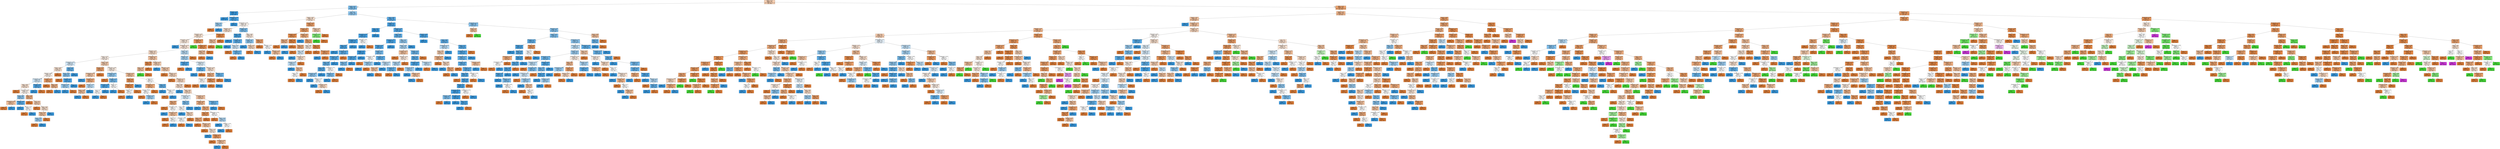 digraph Tree {
node [shape=box, style="filled", color="black"] ;
0 [label="Height <= 0.122\nentropy = 1.241\nsamples = 4177\nvalue = [2509, 245, 1407, 16]\nclass = baby", fillcolor="#f5cdb0"] ;
1 [label="Diameter <= 0.222\nentropy = 0.86\nsamples = 1325\nvalue = [334, 7, 984, 0]\nclass = adult", fillcolor="#7dbfee"] ;
0 -> 1 [labeldistance=2.5, labelangle=45, headlabel="True"] ;
2 [label="Shellweight <= 0.041\nentropy = 0.042\nsamples = 219\nvalue = [1, 0, 218, 0]\nclass = adult", fillcolor="#3a9de5"] ;
1 -> 2 ;
3 [label="entropy = 0.0\nsamples = 207\nvalue = [0, 0, 207, 0]\nclass = adult", fillcolor="#399de5"] ;
2 -> 3 ;
4 [label="Shuckedweight <= 0.054\nentropy = 0.414\nsamples = 12\nvalue = [1, 0, 11, 0]\nclass = adult", fillcolor="#4ba6e7"] ;
2 -> 4 ;
5 [label="Diameter <= 0.21\nentropy = 0.918\nsamples = 3\nvalue = [1, 0, 2, 0]\nclass = adult", fillcolor="#9ccef2"] ;
4 -> 5 ;
6 [label="entropy = 0.0\nsamples = 1\nvalue = [1, 0, 0, 0]\nclass = baby", fillcolor="#e58139"] ;
5 -> 6 ;
7 [label="entropy = 0.0\nsamples = 2\nvalue = [0, 0, 2, 0]\nclass = adult", fillcolor="#399de5"] ;
5 -> 7 ;
8 [label="entropy = 0.0\nsamples = 9\nvalue = [0, 0, 9, 0]\nclass = adult", fillcolor="#399de5"] ;
4 -> 8 ;
9 [label="Sex_I <= 0.5\nentropy = 0.935\nsamples = 1106\nvalue = [333, 7, 766, 0]\nclass = adult", fillcolor="#90c8f0"] ;
1 -> 9 ;
10 [label="Diameter <= 0.392\nentropy = 1.084\nsamples = 401\nvalue = [224, 6, 171, 0]\nclass = baby", fillcolor="#f9e2d1"] ;
9 -> 10 ;
11 [label="Shuckedweight <= 0.233\nentropy = 1.063\nsamples = 339\nvalue = [175, 3, 161, 0]\nclass = baby", fillcolor="#fdf5ef"] ;
10 -> 11 ;
12 [label="Shellweight <= 0.18\nentropy = 1.057\nsamples = 282\nvalue = [161, 3, 118, 0]\nclass = baby", fillcolor="#f8decb"] ;
11 -> 12 ;
13 [label="Wholeweight <= 0.492\nentropy = 1.045\nsamples = 271\nvalue = [151, 2, 118, 0]\nclass = baby", fillcolor="#f9e4d4"] ;
12 -> 13 ;
14 [label="Visceraweight <= 0.026\nentropy = 1.026\nsamples = 260\nvalue = [142, 1, 117, 0]\nclass = baby", fillcolor="#fae9dc"] ;
13 -> 14 ;
15 [label="entropy = 0.0\nsamples = 4\nvalue = [0, 0, 4, 0]\nclass = adult", fillcolor="#399de5"] ;
14 -> 15 ;
16 [label="Shuckedweight <= 0.194\nentropy = 1.024\nsamples = 256\nvalue = [142, 1, 113, 0]\nclass = baby", fillcolor="#fae5d7"] ;
14 -> 16 ;
17 [label="Shellweight <= 0.104\nentropy = 1.018\nsamples = 223\nvalue = [129, 1, 93, 0]\nclass = baby", fillcolor="#f8dcc8"] ;
16 -> 17 ;
18 [label="Diameter <= 0.278\nentropy = 0.997\nsamples = 135\nvalue = [72, 0, 63, 0]\nclass = baby", fillcolor="#fcefe6"] ;
17 -> 18 ;
19 [label="Shuckedweight <= 0.082\nentropy = 0.99\nsamples = 68\nvalue = [30, 0, 38, 0]\nclass = adult", fillcolor="#d5eafa"] ;
18 -> 19 ;
20 [label="Diameter <= 0.267\nentropy = 0.988\nsamples = 46\nvalue = [26, 0, 20, 0]\nclass = baby", fillcolor="#f9e2d1"] ;
19 -> 20 ;
21 [label="Shellweight <= 0.064\nentropy = 0.998\nsamples = 42\nvalue = [22, 0, 20, 0]\nclass = baby", fillcolor="#fdf4ed"] ;
20 -> 21 ;
22 [label="Shuckedweight <= 0.073\nentropy = 0.989\nsamples = 32\nvalue = [14, 0, 18, 0]\nclass = adult", fillcolor="#d3e9f9"] ;
21 -> 22 ;
23 [label="Height <= 0.067\nentropy = 0.988\nsamples = 23\nvalue = [13, 0, 10, 0]\nclass = baby", fillcolor="#f9e2d1"] ;
22 -> 23 ;
24 [label="entropy = 0.0\nsamples = 2\nvalue = [2, 0, 0, 0]\nclass = baby", fillcolor="#e58139"] ;
23 -> 24 ;
25 [label="Visceraweight <= 0.035\nentropy = 0.998\nsamples = 21\nvalue = [11, 0, 10, 0]\nclass = baby", fillcolor="#fdf4ed"] ;
23 -> 25 ;
26 [label="Diameter <= 0.227\nentropy = 0.881\nsamples = 10\nvalue = [3, 0, 7, 0]\nclass = adult", fillcolor="#8ec7f0"] ;
25 -> 26 ;
27 [label="Shuckedweight <= 0.056\nentropy = 0.918\nsamples = 3\nvalue = [2, 0, 1, 0]\nclass = baby", fillcolor="#f2c09c"] ;
26 -> 27 ;
28 [label="entropy = 0.0\nsamples = 2\nvalue = [2, 0, 0, 0]\nclass = baby", fillcolor="#e58139"] ;
27 -> 28 ;
29 [label="entropy = 0.0\nsamples = 1\nvalue = [0, 0, 1, 0]\nclass = adult", fillcolor="#399de5"] ;
27 -> 29 ;
30 [label="Shellweight <= 0.052\nentropy = 0.592\nsamples = 7\nvalue = [1, 0, 6, 0]\nclass = adult", fillcolor="#5aade9"] ;
26 -> 30 ;
31 [label="entropy = 0.0\nsamples = 5\nvalue = [0, 0, 5, 0]\nclass = adult", fillcolor="#399de5"] ;
30 -> 31 ;
32 [label="Diameter <= 0.245\nentropy = 1.0\nsamples = 2\nvalue = [1, 0, 1, 0]\nclass = baby", fillcolor="#ffffff"] ;
30 -> 32 ;
33 [label="entropy = 0.0\nsamples = 1\nvalue = [1, 0, 0, 0]\nclass = baby", fillcolor="#e58139"] ;
32 -> 33 ;
34 [label="entropy = 0.0\nsamples = 1\nvalue = [0, 0, 1, 0]\nclass = adult", fillcolor="#399de5"] ;
32 -> 34 ;
35 [label="Height <= 0.082\nentropy = 0.845\nsamples = 11\nvalue = [8, 0, 3, 0]\nclass = baby", fillcolor="#efb083"] ;
25 -> 35 ;
36 [label="entropy = 0.0\nsamples = 3\nvalue = [3, 0, 0, 0]\nclass = baby", fillcolor="#e58139"] ;
35 -> 36 ;
37 [label="Sex_M <= 0.5\nentropy = 0.954\nsamples = 8\nvalue = [5, 0, 3, 0]\nclass = baby", fillcolor="#f5cdb0"] ;
35 -> 37 ;
38 [label="entropy = 0.0\nsamples = 1\nvalue = [1, 0, 0, 0]\nclass = baby", fillcolor="#e58139"] ;
37 -> 38 ;
39 [label="Length <= 0.352\nentropy = 0.985\nsamples = 7\nvalue = [4, 0, 3, 0]\nclass = baby", fillcolor="#f8e0ce"] ;
37 -> 39 ;
40 [label="Diameter <= 0.242\nentropy = 0.918\nsamples = 6\nvalue = [4, 0, 2, 0]\nclass = baby", fillcolor="#f2c09c"] ;
39 -> 40 ;
41 [label="Diameter <= 0.232\nentropy = 0.918\nsamples = 3\nvalue = [1, 0, 2, 0]\nclass = adult", fillcolor="#9ccef2"] ;
40 -> 41 ;
42 [label="entropy = 0.0\nsamples = 1\nvalue = [1, 0, 0, 0]\nclass = baby", fillcolor="#e58139"] ;
41 -> 42 ;
43 [label="entropy = 0.0\nsamples = 2\nvalue = [0, 0, 2, 0]\nclass = adult", fillcolor="#399de5"] ;
41 -> 43 ;
44 [label="entropy = 0.0\nsamples = 3\nvalue = [3, 0, 0, 0]\nclass = baby", fillcolor="#e58139"] ;
40 -> 44 ;
45 [label="entropy = 0.0\nsamples = 1\nvalue = [0, 0, 1, 0]\nclass = adult", fillcolor="#399de5"] ;
39 -> 45 ;
46 [label="Shellweight <= 0.061\nentropy = 0.503\nsamples = 9\nvalue = [1, 0, 8, 0]\nclass = adult", fillcolor="#52a9e8"] ;
22 -> 46 ;
47 [label="entropy = 0.0\nsamples = 8\nvalue = [0, 0, 8, 0]\nclass = adult", fillcolor="#399de5"] ;
46 -> 47 ;
48 [label="entropy = 0.0\nsamples = 1\nvalue = [1, 0, 0, 0]\nclass = baby", fillcolor="#e58139"] ;
46 -> 48 ;
49 [label="Wholeweight <= 0.196\nentropy = 0.722\nsamples = 10\nvalue = [8, 0, 2, 0]\nclass = baby", fillcolor="#eca06a"] ;
21 -> 49 ;
50 [label="entropy = 0.0\nsamples = 3\nvalue = [3, 0, 0, 0]\nclass = baby", fillcolor="#e58139"] ;
49 -> 50 ;
51 [label="Length <= 0.347\nentropy = 0.863\nsamples = 7\nvalue = [5, 0, 2, 0]\nclass = baby", fillcolor="#efb388"] ;
49 -> 51 ;
52 [label="entropy = 0.0\nsamples = 5\nvalue = [5, 0, 0, 0]\nclass = baby", fillcolor="#e58139"] ;
51 -> 52 ;
53 [label="entropy = 0.0\nsamples = 2\nvalue = [0, 0, 2, 0]\nclass = adult", fillcolor="#399de5"] ;
51 -> 53 ;
54 [label="entropy = 0.0\nsamples = 4\nvalue = [4, 0, 0, 0]\nclass = baby", fillcolor="#e58139"] ;
20 -> 54 ;
55 [label="Length <= 0.365\nentropy = 0.684\nsamples = 22\nvalue = [4, 0, 18, 0]\nclass = adult", fillcolor="#65b3eb"] ;
19 -> 55 ;
56 [label="Diameter <= 0.257\nentropy = 0.863\nsamples = 14\nvalue = [4, 0, 10, 0]\nclass = adult", fillcolor="#88c4ef"] ;
55 -> 56 ;
57 [label="entropy = 0.0\nsamples = 3\nvalue = [3, 0, 0, 0]\nclass = baby", fillcolor="#e58139"] ;
56 -> 57 ;
58 [label="Wholeweight <= 0.217\nentropy = 0.439\nsamples = 11\nvalue = [1, 0, 10, 0]\nclass = adult", fillcolor="#4da7e8"] ;
56 -> 58 ;
59 [label="Wholeweight <= 0.204\nentropy = 0.918\nsamples = 3\nvalue = [1, 0, 2, 0]\nclass = adult", fillcolor="#9ccef2"] ;
58 -> 59 ;
60 [label="entropy = 0.0\nsamples = 2\nvalue = [0, 0, 2, 0]\nclass = adult", fillcolor="#399de5"] ;
59 -> 60 ;
61 [label="entropy = 0.0\nsamples = 1\nvalue = [1, 0, 0, 0]\nclass = baby", fillcolor="#e58139"] ;
59 -> 61 ;
62 [label="entropy = 0.0\nsamples = 8\nvalue = [0, 0, 8, 0]\nclass = adult", fillcolor="#399de5"] ;
58 -> 62 ;
63 [label="entropy = 0.0\nsamples = 8\nvalue = [0, 0, 8, 0]\nclass = adult", fillcolor="#399de5"] ;
55 -> 63 ;
64 [label="Diameter <= 0.292\nentropy = 0.953\nsamples = 67\nvalue = [42, 0, 25, 0]\nclass = baby", fillcolor="#f4ccaf"] ;
18 -> 64 ;
65 [label="Shellweight <= 0.08\nentropy = 0.738\nsamples = 24\nvalue = [19, 0, 5, 0]\nclass = baby", fillcolor="#eca26d"] ;
64 -> 65 ;
66 [label="Shuckedweight <= 0.084\nentropy = 0.94\nsamples = 14\nvalue = [9, 0, 5, 0]\nclass = baby", fillcolor="#f3c7a7"] ;
65 -> 66 ;
67 [label="entropy = 0.0\nsamples = 2\nvalue = [0, 0, 2, 0]\nclass = adult", fillcolor="#399de5"] ;
66 -> 67 ;
68 [label="Wholeweight <= 0.251\nentropy = 0.811\nsamples = 12\nvalue = [9, 0, 3, 0]\nclass = baby", fillcolor="#eeab7b"] ;
66 -> 68 ;
69 [label="entropy = 0.0\nsamples = 7\nvalue = [7, 0, 0, 0]\nclass = baby", fillcolor="#e58139"] ;
68 -> 69 ;
70 [label="Shellweight <= 0.078\nentropy = 0.971\nsamples = 5\nvalue = [2, 0, 3, 0]\nclass = adult", fillcolor="#bddef6"] ;
68 -> 70 ;
71 [label="Diameter <= 0.282\nentropy = 0.918\nsamples = 3\nvalue = [2, 0, 1, 0]\nclass = baby", fillcolor="#f2c09c"] ;
70 -> 71 ;
72 [label="entropy = 0.0\nsamples = 1\nvalue = [0, 0, 1, 0]\nclass = adult", fillcolor="#399de5"] ;
71 -> 72 ;
73 [label="entropy = 0.0\nsamples = 2\nvalue = [2, 0, 0, 0]\nclass = baby", fillcolor="#e58139"] ;
71 -> 73 ;
74 [label="entropy = 0.0\nsamples = 2\nvalue = [0, 0, 2, 0]\nclass = adult", fillcolor="#399de5"] ;
70 -> 74 ;
75 [label="entropy = 0.0\nsamples = 10\nvalue = [10, 0, 0, 0]\nclass = baby", fillcolor="#e58139"] ;
65 -> 75 ;
76 [label="Visceraweight <= 0.058\nentropy = 0.996\nsamples = 43\nvalue = [23, 0, 20, 0]\nclass = baby", fillcolor="#fcefe5"] ;
64 -> 76 ;
77 [label="Shuckedweight <= 0.082\nentropy = 0.896\nsamples = 16\nvalue = [5, 0, 11, 0]\nclass = adult", fillcolor="#93caf1"] ;
76 -> 77 ;
78 [label="entropy = 0.0\nsamples = 2\nvalue = [2, 0, 0, 0]\nclass = baby", fillcolor="#e58139"] ;
77 -> 78 ;
79 [label="Shellweight <= 0.098\nentropy = 0.75\nsamples = 14\nvalue = [3, 0, 11, 0]\nclass = adult", fillcolor="#6fb8ec"] ;
77 -> 79 ;
80 [label="Visceraweight <= 0.049\nentropy = 0.469\nsamples = 10\nvalue = [1, 0, 9, 0]\nclass = adult", fillcolor="#4fa8e8"] ;
79 -> 80 ;
81 [label="Sex_M <= 0.5\nentropy = 1.0\nsamples = 2\nvalue = [1, 0, 1, 0]\nclass = baby", fillcolor="#ffffff"] ;
80 -> 81 ;
82 [label="entropy = 0.0\nsamples = 1\nvalue = [0, 0, 1, 0]\nclass = adult", fillcolor="#399de5"] ;
81 -> 82 ;
83 [label="entropy = 0.0\nsamples = 1\nvalue = [1, 0, 0, 0]\nclass = baby", fillcolor="#e58139"] ;
81 -> 83 ;
84 [label="entropy = 0.0\nsamples = 8\nvalue = [0, 0, 8, 0]\nclass = adult", fillcolor="#399de5"] ;
80 -> 84 ;
85 [label="Diameter <= 0.3\nentropy = 1.0\nsamples = 4\nvalue = [2, 0, 2, 0]\nclass = baby", fillcolor="#ffffff"] ;
79 -> 85 ;
86 [label="entropy = 0.0\nsamples = 2\nvalue = [0, 0, 2, 0]\nclass = adult", fillcolor="#399de5"] ;
85 -> 86 ;
87 [label="entropy = 0.0\nsamples = 2\nvalue = [2, 0, 0, 0]\nclass = baby", fillcolor="#e58139"] ;
85 -> 87 ;
88 [label="Wholeweight <= 0.314\nentropy = 0.918\nsamples = 27\nvalue = [18, 0, 9, 0]\nclass = baby", fillcolor="#f2c09c"] ;
76 -> 88 ;
89 [label="Diameter <= 0.317\nentropy = 0.619\nsamples = 13\nvalue = [11, 0, 2, 0]\nclass = baby", fillcolor="#ea985d"] ;
88 -> 89 ;
90 [label="Wholeweight <= 0.263\nentropy = 0.414\nsamples = 12\nvalue = [11, 0, 1, 0]\nclass = baby", fillcolor="#e78c4b"] ;
89 -> 90 ;
91 [label="Diameter <= 0.303\nentropy = 1.0\nsamples = 2\nvalue = [1, 0, 1, 0]\nclass = baby", fillcolor="#ffffff"] ;
90 -> 91 ;
92 [label="entropy = 0.0\nsamples = 1\nvalue = [1, 0, 0, 0]\nclass = baby", fillcolor="#e58139"] ;
91 -> 92 ;
93 [label="entropy = 0.0\nsamples = 1\nvalue = [0, 0, 1, 0]\nclass = adult", fillcolor="#399de5"] ;
91 -> 93 ;
94 [label="entropy = 0.0\nsamples = 10\nvalue = [10, 0, 0, 0]\nclass = baby", fillcolor="#e58139"] ;
90 -> 94 ;
95 [label="entropy = 0.0\nsamples = 1\nvalue = [0, 0, 1, 0]\nclass = adult", fillcolor="#399de5"] ;
89 -> 95 ;
96 [label="Sex_M <= 0.5\nentropy = 1.0\nsamples = 14\nvalue = [7, 0, 7, 0]\nclass = baby", fillcolor="#ffffff"] ;
88 -> 96 ;
97 [label="Shuckedweight <= 0.142\nentropy = 0.811\nsamples = 8\nvalue = [6, 0, 2, 0]\nclass = baby", fillcolor="#eeab7b"] ;
96 -> 97 ;
98 [label="Shellweight <= 0.098\nentropy = 1.0\nsamples = 4\nvalue = [2, 0, 2, 0]\nclass = baby", fillcolor="#ffffff"] ;
97 -> 98 ;
99 [label="entropy = 0.0\nsamples = 1\nvalue = [1, 0, 0, 0]\nclass = baby", fillcolor="#e58139"] ;
98 -> 99 ;
100 [label="Wholeweight <= 0.357\nentropy = 0.918\nsamples = 3\nvalue = [1, 0, 2, 0]\nclass = adult", fillcolor="#9ccef2"] ;
98 -> 100 ;
101 [label="entropy = 0.0\nsamples = 2\nvalue = [0, 0, 2, 0]\nclass = adult", fillcolor="#399de5"] ;
100 -> 101 ;
102 [label="entropy = 0.0\nsamples = 1\nvalue = [1, 0, 0, 0]\nclass = baby", fillcolor="#e58139"] ;
100 -> 102 ;
103 [label="entropy = 0.0\nsamples = 4\nvalue = [4, 0, 0, 0]\nclass = baby", fillcolor="#e58139"] ;
97 -> 103 ;
104 [label="Length <= 0.42\nentropy = 0.65\nsamples = 6\nvalue = [1, 0, 5, 0]\nclass = adult", fillcolor="#61b1ea"] ;
96 -> 104 ;
105 [label="entropy = 0.0\nsamples = 4\nvalue = [0, 0, 4, 0]\nclass = adult", fillcolor="#399de5"] ;
104 -> 105 ;
106 [label="Shellweight <= 0.099\nentropy = 1.0\nsamples = 2\nvalue = [1, 0, 1, 0]\nclass = baby", fillcolor="#ffffff"] ;
104 -> 106 ;
107 [label="entropy = 0.0\nsamples = 1\nvalue = [1, 0, 0, 0]\nclass = baby", fillcolor="#e58139"] ;
106 -> 107 ;
108 [label="entropy = 0.0\nsamples = 1\nvalue = [0, 0, 1, 0]\nclass = adult", fillcolor="#399de5"] ;
106 -> 108 ;
109 [label="Shuckedweight <= 0.13\nentropy = 1.009\nsamples = 88\nvalue = [57, 1, 30, 0]\nclass = baby", fillcolor="#f3c4a3"] ;
17 -> 109 ;
110 [label="Length <= 0.398\nentropy = 0.469\nsamples = 10\nvalue = [9, 1, 0, 0]\nclass = baby", fillcolor="#e88f4f"] ;
109 -> 110 ;
111 [label="Height <= 0.107\nentropy = 0.918\nsamples = 3\nvalue = [2, 1, 0, 0]\nclass = baby", fillcolor="#f2c09c"] ;
110 -> 111 ;
112 [label="entropy = 0.0\nsamples = 1\nvalue = [0, 1, 0, 0]\nclass = adolescent", fillcolor="#47e539"] ;
111 -> 112 ;
113 [label="entropy = 0.0\nsamples = 2\nvalue = [2, 0, 0, 0]\nclass = baby", fillcolor="#e58139"] ;
111 -> 113 ;
114 [label="entropy = 0.0\nsamples = 7\nvalue = [7, 0, 0, 0]\nclass = baby", fillcolor="#e58139"] ;
110 -> 114 ;
115 [label="Wholeweight <= 0.335\nentropy = 0.961\nsamples = 78\nvalue = [48, 0, 30, 0]\nclass = baby", fillcolor="#f5d0b5"] ;
109 -> 115 ;
116 [label="entropy = 0.0\nsamples = 2\nvalue = [0, 0, 2, 0]\nclass = adult", fillcolor="#399de5"] ;
115 -> 116 ;
117 [label="Wholeweight <= 0.359\nentropy = 0.949\nsamples = 76\nvalue = [48, 0, 28, 0]\nclass = baby", fillcolor="#f4caac"] ;
115 -> 117 ;
118 [label="entropy = 0.0\nsamples = 6\nvalue = [6, 0, 0, 0]\nclass = baby", fillcolor="#e58139"] ;
117 -> 118 ;
119 [label="Shellweight <= 0.107\nentropy = 0.971\nsamples = 70\nvalue = [42, 0, 28, 0]\nclass = baby", fillcolor="#f6d5bd"] ;
117 -> 119 ;
120 [label="entropy = 0.0\nsamples = 1\nvalue = [1, 0, 0, 0]\nclass = baby", fillcolor="#e58139"] ;
119 -> 120 ;
121 [label="Visceraweight <= 0.114\nentropy = 0.974\nsamples = 69\nvalue = [41, 0, 28, 0]\nclass = baby", fillcolor="#f7d7c0"] ;
119 -> 121 ;
122 [label="Height <= 0.085\nentropy = 0.986\nsamples = 65\nvalue = [37, 0, 28, 0]\nclass = baby", fillcolor="#f9e0cf"] ;
121 -> 122 ;
123 [label="entropy = 0.0\nsamples = 2\nvalue = [0, 0, 2, 0]\nclass = adult", fillcolor="#399de5"] ;
122 -> 123 ;
124 [label="Length <= 0.433\nentropy = 0.978\nsamples = 63\nvalue = [37, 0, 26, 0]\nclass = baby", fillcolor="#f7dac4"] ;
122 -> 124 ;
125 [label="Shuckedweight <= 0.161\nentropy = 0.993\nsamples = 20\nvalue = [9, 0, 11, 0]\nclass = adult", fillcolor="#dbedfa"] ;
124 -> 125 ;
126 [label="Length <= 0.428\nentropy = 0.811\nsamples = 8\nvalue = [6, 0, 2, 0]\nclass = baby", fillcolor="#eeab7b"] ;
125 -> 126 ;
127 [label="entropy = 0.0\nsamples = 4\nvalue = [4, 0, 0, 0]\nclass = baby", fillcolor="#e58139"] ;
126 -> 127 ;
128 [label="Wholeweight <= 0.384\nentropy = 1.0\nsamples = 4\nvalue = [2, 0, 2, 0]\nclass = baby", fillcolor="#ffffff"] ;
126 -> 128 ;
129 [label="entropy = 0.0\nsamples = 1\nvalue = [0, 0, 1, 0]\nclass = adult", fillcolor="#399de5"] ;
128 -> 129 ;
130 [label="Visceraweight <= 0.092\nentropy = 0.918\nsamples = 3\nvalue = [2, 0, 1, 0]\nclass = baby", fillcolor="#f2c09c"] ;
128 -> 130 ;
131 [label="entropy = 0.0\nsamples = 1\nvalue = [1, 0, 0, 0]\nclass = baby", fillcolor="#e58139"] ;
130 -> 131 ;
132 [label="Height <= 0.117\nentropy = 1.0\nsamples = 2\nvalue = [1, 0, 1, 0]\nclass = baby", fillcolor="#ffffff"] ;
130 -> 132 ;
133 [label="entropy = 0.0\nsamples = 1\nvalue = [1, 0, 0, 0]\nclass = baby", fillcolor="#e58139"] ;
132 -> 133 ;
134 [label="entropy = 0.0\nsamples = 1\nvalue = [0, 0, 1, 0]\nclass = adult", fillcolor="#399de5"] ;
132 -> 134 ;
135 [label="Height <= 0.113\nentropy = 0.811\nsamples = 12\nvalue = [3, 0, 9, 0]\nclass = adult", fillcolor="#7bbeee"] ;
125 -> 135 ;
136 [label="Length <= 0.407\nentropy = 1.0\nsamples = 6\nvalue = [3, 0, 3, 0]\nclass = baby", fillcolor="#ffffff"] ;
135 -> 136 ;
137 [label="entropy = 0.0\nsamples = 1\nvalue = [0, 0, 1, 0]\nclass = adult", fillcolor="#399de5"] ;
136 -> 137 ;
138 [label="Height <= 0.107\nentropy = 0.971\nsamples = 5\nvalue = [3, 0, 2, 0]\nclass = baby", fillcolor="#f6d5bd"] ;
136 -> 138 ;
139 [label="Wholeweight <= 0.419\nentropy = 1.0\nsamples = 4\nvalue = [2, 0, 2, 0]\nclass = baby", fillcolor="#ffffff"] ;
138 -> 139 ;
140 [label="entropy = 0.0\nsamples = 2\nvalue = [2, 0, 0, 0]\nclass = baby", fillcolor="#e58139"] ;
139 -> 140 ;
141 [label="entropy = 0.0\nsamples = 2\nvalue = [0, 0, 2, 0]\nclass = adult", fillcolor="#399de5"] ;
139 -> 141 ;
142 [label="entropy = 0.0\nsamples = 1\nvalue = [1, 0, 0, 0]\nclass = baby", fillcolor="#e58139"] ;
138 -> 142 ;
143 [label="entropy = 0.0\nsamples = 6\nvalue = [0, 0, 6, 0]\nclass = adult", fillcolor="#399de5"] ;
135 -> 143 ;
144 [label="Visceraweight <= 0.108\nentropy = 0.933\nsamples = 43\nvalue = [28, 0, 15, 0]\nclass = baby", fillcolor="#f3c4a3"] ;
124 -> 144 ;
145 [label="Wholeweight <= 0.366\nentropy = 0.868\nsamples = 38\nvalue = [27, 0, 11, 0]\nclass = baby", fillcolor="#f0b48a"] ;
144 -> 145 ;
146 [label="entropy = 0.0\nsamples = 2\nvalue = [0, 0, 2, 0]\nclass = adult", fillcolor="#399de5"] ;
145 -> 146 ;
147 [label="Length <= 0.458\nentropy = 0.811\nsamples = 36\nvalue = [27, 0, 9, 0]\nclass = baby", fillcolor="#eeab7b"] ;
145 -> 147 ;
148 [label="Length <= 0.447\nentropy = 0.619\nsamples = 26\nvalue = [22, 0, 4, 0]\nclass = baby", fillcolor="#ea985d"] ;
147 -> 148 ;
149 [label="Height <= 0.107\nentropy = 0.787\nsamples = 17\nvalue = [13, 0, 4, 0]\nclass = baby", fillcolor="#eda876"] ;
148 -> 149 ;
150 [label="entropy = 0.0\nsamples = 5\nvalue = [5, 0, 0, 0]\nclass = baby", fillcolor="#e58139"] ;
149 -> 150 ;
151 [label="Wholeweight <= 0.387\nentropy = 0.918\nsamples = 12\nvalue = [8, 0, 4, 0]\nclass = baby", fillcolor="#f2c09c"] ;
149 -> 151 ;
152 [label="entropy = 0.0\nsamples = 3\nvalue = [3, 0, 0, 0]\nclass = baby", fillcolor="#e58139"] ;
151 -> 152 ;
153 [label="Diameter <= 0.33\nentropy = 0.991\nsamples = 9\nvalue = [5, 0, 4, 0]\nclass = baby", fillcolor="#fae6d7"] ;
151 -> 153 ;
154 [label="entropy = 0.0\nsamples = 3\nvalue = [0, 0, 3, 0]\nclass = adult", fillcolor="#399de5"] ;
153 -> 154 ;
155 [label="Wholeweight <= 0.442\nentropy = 0.65\nsamples = 6\nvalue = [5, 0, 1, 0]\nclass = baby", fillcolor="#ea9a61"] ;
153 -> 155 ;
156 [label="entropy = 0.0\nsamples = 3\nvalue = [3, 0, 0, 0]\nclass = baby", fillcolor="#e58139"] ;
155 -> 156 ;
157 [label="Visceraweight <= 0.098\nentropy = 0.918\nsamples = 3\nvalue = [2, 0, 1, 0]\nclass = baby", fillcolor="#f2c09c"] ;
155 -> 157 ;
158 [label="entropy = 0.0\nsamples = 1\nvalue = [0, 0, 1, 0]\nclass = adult", fillcolor="#399de5"] ;
157 -> 158 ;
159 [label="entropy = 0.0\nsamples = 2\nvalue = [2, 0, 0, 0]\nclass = baby", fillcolor="#e58139"] ;
157 -> 159 ;
160 [label="entropy = 0.0\nsamples = 9\nvalue = [9, 0, 0, 0]\nclass = baby", fillcolor="#e58139"] ;
148 -> 160 ;
161 [label="Shuckedweight <= 0.163\nentropy = 1.0\nsamples = 10\nvalue = [5, 0, 5, 0]\nclass = baby", fillcolor="#ffffff"] ;
147 -> 161 ;
162 [label="entropy = 0.0\nsamples = 2\nvalue = [2, 0, 0, 0]\nclass = baby", fillcolor="#e58139"] ;
161 -> 162 ;
163 [label="Height <= 0.102\nentropy = 0.954\nsamples = 8\nvalue = [3, 0, 5, 0]\nclass = adult", fillcolor="#b0d8f5"] ;
161 -> 163 ;
164 [label="entropy = 0.0\nsamples = 2\nvalue = [0, 0, 2, 0]\nclass = adult", fillcolor="#399de5"] ;
163 -> 164 ;
165 [label="Shellweight <= 0.153\nentropy = 1.0\nsamples = 6\nvalue = [3, 0, 3, 0]\nclass = baby", fillcolor="#ffffff"] ;
163 -> 165 ;
166 [label="entropy = 0.0\nsamples = 3\nvalue = [0, 0, 3, 0]\nclass = adult", fillcolor="#399de5"] ;
165 -> 166 ;
167 [label="entropy = 0.0\nsamples = 3\nvalue = [3, 0, 0, 0]\nclass = baby", fillcolor="#e58139"] ;
165 -> 167 ;
168 [label="Shuckedweight <= 0.188\nentropy = 0.722\nsamples = 5\nvalue = [1, 0, 4, 0]\nclass = adult", fillcolor="#6ab6ec"] ;
144 -> 168 ;
169 [label="entropy = 0.0\nsamples = 4\nvalue = [0, 0, 4, 0]\nclass = adult", fillcolor="#399de5"] ;
168 -> 169 ;
170 [label="entropy = 0.0\nsamples = 1\nvalue = [1, 0, 0, 0]\nclass = baby", fillcolor="#e58139"] ;
168 -> 170 ;
171 [label="entropy = 0.0\nsamples = 4\nvalue = [4, 0, 0, 0]\nclass = baby", fillcolor="#e58139"] ;
121 -> 171 ;
172 [label="Diameter <= 0.377\nentropy = 0.967\nsamples = 33\nvalue = [13, 0, 20, 0]\nclass = adult", fillcolor="#baddf6"] ;
16 -> 172 ;
173 [label="Shellweight <= 0.12\nentropy = 0.938\nsamples = 31\nvalue = [11, 0, 20, 0]\nclass = adult", fillcolor="#a6d3f3"] ;
172 -> 173 ;
174 [label="Wholeweight <= 0.393\nentropy = 0.503\nsamples = 9\nvalue = [1, 0, 8, 0]\nclass = adult", fillcolor="#52a9e8"] ;
173 -> 174 ;
175 [label="entropy = 0.0\nsamples = 1\nvalue = [1, 0, 0, 0]\nclass = baby", fillcolor="#e58139"] ;
174 -> 175 ;
176 [label="entropy = 0.0\nsamples = 8\nvalue = [0, 0, 8, 0]\nclass = adult", fillcolor="#399de5"] ;
174 -> 176 ;
177 [label="Shuckedweight <= 0.2\nentropy = 0.994\nsamples = 22\nvalue = [10, 0, 12, 0]\nclass = adult", fillcolor="#deeffb"] ;
173 -> 177 ;
178 [label="Visceraweight <= 0.136\nentropy = 0.65\nsamples = 6\nvalue = [1, 0, 5, 0]\nclass = adult", fillcolor="#61b1ea"] ;
177 -> 178 ;
179 [label="entropy = 0.0\nsamples = 5\nvalue = [0, 0, 5, 0]\nclass = adult", fillcolor="#399de5"] ;
178 -> 179 ;
180 [label="entropy = 0.0\nsamples = 1\nvalue = [1, 0, 0, 0]\nclass = baby", fillcolor="#e58139"] ;
178 -> 180 ;
181 [label="Wholeweight <= 0.478\nentropy = 0.989\nsamples = 16\nvalue = [9, 0, 7, 0]\nclass = baby", fillcolor="#f9e3d3"] ;
177 -> 181 ;
182 [label="Diameter <= 0.352\nentropy = 0.845\nsamples = 11\nvalue = [8, 0, 3, 0]\nclass = baby", fillcolor="#efb083"] ;
181 -> 182 ;
183 [label="Shellweight <= 0.13\nentropy = 1.0\nsamples = 4\nvalue = [2, 0, 2, 0]\nclass = baby", fillcolor="#ffffff"] ;
182 -> 183 ;
184 [label="entropy = 0.0\nsamples = 2\nvalue = [2, 0, 0, 0]\nclass = baby", fillcolor="#e58139"] ;
183 -> 184 ;
185 [label="entropy = 0.0\nsamples = 2\nvalue = [0, 0, 2, 0]\nclass = adult", fillcolor="#399de5"] ;
183 -> 185 ;
186 [label="Shellweight <= 0.157\nentropy = 0.592\nsamples = 7\nvalue = [6, 0, 1, 0]\nclass = baby", fillcolor="#e9965a"] ;
182 -> 186 ;
187 [label="entropy = 0.0\nsamples = 6\nvalue = [6, 0, 0, 0]\nclass = baby", fillcolor="#e58139"] ;
186 -> 187 ;
188 [label="entropy = 0.0\nsamples = 1\nvalue = [0, 0, 1, 0]\nclass = adult", fillcolor="#399de5"] ;
186 -> 188 ;
189 [label="Shellweight <= 0.124\nentropy = 0.722\nsamples = 5\nvalue = [1, 0, 4, 0]\nclass = adult", fillcolor="#6ab6ec"] ;
181 -> 189 ;
190 [label="entropy = 0.0\nsamples = 1\nvalue = [1, 0, 0, 0]\nclass = baby", fillcolor="#e58139"] ;
189 -> 190 ;
191 [label="entropy = 0.0\nsamples = 4\nvalue = [0, 0, 4, 0]\nclass = adult", fillcolor="#399de5"] ;
189 -> 191 ;
192 [label="entropy = 0.0\nsamples = 2\nvalue = [2, 0, 0, 0]\nclass = baby", fillcolor="#e58139"] ;
172 -> 192 ;
193 [label="Shuckedweight <= 0.185\nentropy = 0.866\nsamples = 11\nvalue = [9, 1, 1, 0]\nclass = baby", fillcolor="#ea9a61"] ;
13 -> 193 ;
194 [label="entropy = 0.0\nsamples = 1\nvalue = [0, 1, 0, 0]\nclass = adolescent", fillcolor="#47e539"] ;
193 -> 194 ;
195 [label="Visceraweight <= 0.114\nentropy = 0.469\nsamples = 10\nvalue = [9, 0, 1, 0]\nclass = baby", fillcolor="#e88f4f"] ;
193 -> 195 ;
196 [label="Length <= 0.463\nentropy = 0.918\nsamples = 3\nvalue = [2, 0, 1, 0]\nclass = baby", fillcolor="#f2c09c"] ;
195 -> 196 ;
197 [label="entropy = 0.0\nsamples = 2\nvalue = [2, 0, 0, 0]\nclass = baby", fillcolor="#e58139"] ;
196 -> 197 ;
198 [label="entropy = 0.0\nsamples = 1\nvalue = [0, 0, 1, 0]\nclass = adult", fillcolor="#399de5"] ;
196 -> 198 ;
199 [label="entropy = 0.0\nsamples = 7\nvalue = [7, 0, 0, 0]\nclass = baby", fillcolor="#e58139"] ;
195 -> 199 ;
200 [label="Wholeweight <= 0.511\nentropy = 0.439\nsamples = 11\nvalue = [10, 1, 0, 0]\nclass = baby", fillcolor="#e88e4d"] ;
12 -> 200 ;
201 [label="Height <= 0.107\nentropy = 0.918\nsamples = 3\nvalue = [2, 1, 0, 0]\nclass = baby", fillcolor="#f2c09c"] ;
200 -> 201 ;
202 [label="entropy = 0.0\nsamples = 2\nvalue = [2, 0, 0, 0]\nclass = baby", fillcolor="#e58139"] ;
201 -> 202 ;
203 [label="entropy = 0.0\nsamples = 1\nvalue = [0, 1, 0, 0]\nclass = adolescent", fillcolor="#47e539"] ;
201 -> 203 ;
204 [label="entropy = 0.0\nsamples = 8\nvalue = [8, 0, 0, 0]\nclass = baby", fillcolor="#e58139"] ;
200 -> 204 ;
205 [label="Shellweight <= 0.155\nentropy = 0.804\nsamples = 57\nvalue = [14, 0, 43, 0]\nclass = adult", fillcolor="#79bded"] ;
11 -> 205 ;
206 [label="Diameter <= 0.368\nentropy = 0.406\nsamples = 37\nvalue = [3, 0, 34, 0]\nclass = adult", fillcolor="#4aa6e7"] ;
205 -> 206 ;
207 [label="entropy = 0.0\nsamples = 18\nvalue = [0, 0, 18, 0]\nclass = adult", fillcolor="#399de5"] ;
206 -> 207 ;
208 [label="Visceraweight <= 0.134\nentropy = 0.629\nsamples = 19\nvalue = [3, 0, 16, 0]\nclass = adult", fillcolor="#5eafea"] ;
206 -> 208 ;
209 [label="entropy = 0.0\nsamples = 12\nvalue = [0, 0, 12, 0]\nclass = adult", fillcolor="#399de5"] ;
208 -> 209 ;
210 [label="Diameter <= 0.373\nentropy = 0.985\nsamples = 7\nvalue = [3, 0, 4, 0]\nclass = adult", fillcolor="#cee6f8"] ;
208 -> 210 ;
211 [label="entropy = 0.0\nsamples = 2\nvalue = [2, 0, 0, 0]\nclass = baby", fillcolor="#e58139"] ;
210 -> 211 ;
212 [label="Visceraweight <= 0.136\nentropy = 0.722\nsamples = 5\nvalue = [1, 0, 4, 0]\nclass = adult", fillcolor="#6ab6ec"] ;
210 -> 212 ;
213 [label="entropy = 0.0\nsamples = 1\nvalue = [1, 0, 0, 0]\nclass = baby", fillcolor="#e58139"] ;
212 -> 213 ;
214 [label="entropy = 0.0\nsamples = 4\nvalue = [0, 0, 4, 0]\nclass = adult", fillcolor="#399de5"] ;
212 -> 214 ;
215 [label="Length <= 0.493\nentropy = 0.993\nsamples = 20\nvalue = [11, 0, 9, 0]\nclass = baby", fillcolor="#fae8db"] ;
205 -> 215 ;
216 [label="Shellweight <= 0.171\nentropy = 0.881\nsamples = 10\nvalue = [3, 0, 7, 0]\nclass = adult", fillcolor="#8ec7f0"] ;
215 -> 216 ;
217 [label="entropy = 0.0\nsamples = 5\nvalue = [0, 0, 5, 0]\nclass = adult", fillcolor="#399de5"] ;
216 -> 217 ;
218 [label="Diameter <= 0.377\nentropy = 0.971\nsamples = 5\nvalue = [3, 0, 2, 0]\nclass = baby", fillcolor="#f6d5bd"] ;
216 -> 218 ;
219 [label="entropy = 0.0\nsamples = 3\nvalue = [3, 0, 0, 0]\nclass = baby", fillcolor="#e58139"] ;
218 -> 219 ;
220 [label="entropy = 0.0\nsamples = 2\nvalue = [0, 0, 2, 0]\nclass = adult", fillcolor="#399de5"] ;
218 -> 220 ;
221 [label="Diameter <= 0.387\nentropy = 0.722\nsamples = 10\nvalue = [8, 0, 2, 0]\nclass = baby", fillcolor="#eca06a"] ;
215 -> 221 ;
222 [label="entropy = 0.0\nsamples = 6\nvalue = [6, 0, 0, 0]\nclass = baby", fillcolor="#e58139"] ;
221 -> 222 ;
223 [label="Shellweight <= 0.164\nentropy = 1.0\nsamples = 4\nvalue = [2, 0, 2, 0]\nclass = baby", fillcolor="#ffffff"] ;
221 -> 223 ;
224 [label="entropy = 0.0\nsamples = 1\nvalue = [0, 0, 1, 0]\nclass = adult", fillcolor="#399de5"] ;
223 -> 224 ;
225 [label="Wholeweight <= 0.658\nentropy = 0.918\nsamples = 3\nvalue = [2, 0, 1, 0]\nclass = baby", fillcolor="#f2c09c"] ;
223 -> 225 ;
226 [label="entropy = 0.0\nsamples = 2\nvalue = [2, 0, 0, 0]\nclass = baby", fillcolor="#e58139"] ;
225 -> 226 ;
227 [label="entropy = 0.0\nsamples = 1\nvalue = [0, 0, 1, 0]\nclass = adult", fillcolor="#399de5"] ;
225 -> 227 ;
228 [label="Shellweight <= 0.289\nentropy = 0.904\nsamples = 62\nvalue = [49, 3, 10, 0]\nclass = baby", fillcolor="#eca06a"] ;
10 -> 228 ;
229 [label="Wholeweight <= 0.772\nentropy = 0.691\nsamples = 54\nvalue = [44, 0, 10, 0]\nclass = baby", fillcolor="#eb9e66"] ;
228 -> 229 ;
230 [label="Wholeweight <= 0.586\nentropy = 0.503\nsamples = 27\nvalue = [24, 0, 3, 0]\nclass = baby", fillcolor="#e89152"] ;
229 -> 230 ;
231 [label="Height <= 0.117\nentropy = 0.863\nsamples = 7\nvalue = [5, 0, 2, 0]\nclass = baby", fillcolor="#efb388"] ;
230 -> 231 ;
232 [label="entropy = 0.0\nsamples = 5\nvalue = [5, 0, 0, 0]\nclass = baby", fillcolor="#e58139"] ;
231 -> 232 ;
233 [label="entropy = 0.0\nsamples = 2\nvalue = [0, 0, 2, 0]\nclass = adult", fillcolor="#399de5"] ;
231 -> 233 ;
234 [label="Length <= 0.532\nentropy = 0.286\nsamples = 20\nvalue = [19, 0, 1, 0]\nclass = baby", fillcolor="#e68843"] ;
230 -> 234 ;
235 [label="entropy = 0.0\nsamples = 16\nvalue = [16, 0, 0, 0]\nclass = baby", fillcolor="#e58139"] ;
234 -> 235 ;
236 [label="Length <= 0.54\nentropy = 0.811\nsamples = 4\nvalue = [3, 0, 1, 0]\nclass = baby", fillcolor="#eeab7b"] ;
234 -> 236 ;
237 [label="entropy = 0.0\nsamples = 1\nvalue = [0, 0, 1, 0]\nclass = adult", fillcolor="#399de5"] ;
236 -> 237 ;
238 [label="entropy = 0.0\nsamples = 3\nvalue = [3, 0, 0, 0]\nclass = baby", fillcolor="#e58139"] ;
236 -> 238 ;
239 [label="Shellweight <= 0.172\nentropy = 0.826\nsamples = 27\nvalue = [20, 0, 7, 0]\nclass = baby", fillcolor="#eead7e"] ;
229 -> 239 ;
240 [label="entropy = 0.0\nsamples = 1\nvalue = [0, 0, 1, 0]\nclass = adult", fillcolor="#399de5"] ;
239 -> 240 ;
241 [label="Height <= 0.117\nentropy = 0.779\nsamples = 26\nvalue = [20, 0, 6, 0]\nclass = baby", fillcolor="#eda774"] ;
239 -> 241 ;
242 [label="Length <= 0.618\nentropy = 0.994\nsamples = 11\nvalue = [6, 0, 5, 0]\nclass = baby", fillcolor="#fbeade"] ;
241 -> 242 ;
243 [label="Height <= 0.098\nentropy = 0.991\nsamples = 9\nvalue = [4, 0, 5, 0]\nclass = adult", fillcolor="#d7ebfa"] ;
242 -> 243 ;
244 [label="entropy = 0.0\nsamples = 2\nvalue = [0, 0, 2, 0]\nclass = adult", fillcolor="#399de5"] ;
243 -> 244 ;
245 [label="Visceraweight <= 0.194\nentropy = 0.985\nsamples = 7\nvalue = [4, 0, 3, 0]\nclass = baby", fillcolor="#f8e0ce"] ;
243 -> 245 ;
246 [label="Wholeweight <= 0.792\nentropy = 0.971\nsamples = 5\nvalue = [2, 0, 3, 0]\nclass = adult", fillcolor="#bddef6"] ;
245 -> 246 ;
247 [label="entropy = 0.0\nsamples = 2\nvalue = [0, 0, 2, 0]\nclass = adult", fillcolor="#399de5"] ;
246 -> 247 ;
248 [label="Sex_M <= 0.5\nentropy = 0.918\nsamples = 3\nvalue = [2, 0, 1, 0]\nclass = baby", fillcolor="#f2c09c"] ;
246 -> 248 ;
249 [label="Length <= 0.537\nentropy = 1.0\nsamples = 2\nvalue = [1, 0, 1, 0]\nclass = baby", fillcolor="#ffffff"] ;
248 -> 249 ;
250 [label="entropy = 0.0\nsamples = 1\nvalue = [1, 0, 0, 0]\nclass = baby", fillcolor="#e58139"] ;
249 -> 250 ;
251 [label="entropy = 0.0\nsamples = 1\nvalue = [0, 0, 1, 0]\nclass = adult", fillcolor="#399de5"] ;
249 -> 251 ;
252 [label="entropy = 0.0\nsamples = 1\nvalue = [1, 0, 0, 0]\nclass = baby", fillcolor="#e58139"] ;
248 -> 252 ;
253 [label="entropy = 0.0\nsamples = 2\nvalue = [2, 0, 0, 0]\nclass = baby", fillcolor="#e58139"] ;
245 -> 253 ;
254 [label="entropy = 0.0\nsamples = 2\nvalue = [2, 0, 0, 0]\nclass = baby", fillcolor="#e58139"] ;
242 -> 254 ;
255 [label="Length <= 0.577\nentropy = 0.353\nsamples = 15\nvalue = [14, 0, 1, 0]\nclass = baby", fillcolor="#e78a47"] ;
241 -> 255 ;
256 [label="entropy = 0.0\nsamples = 9\nvalue = [9, 0, 0, 0]\nclass = baby", fillcolor="#e58139"] ;
255 -> 256 ;
257 [label="Visceraweight <= 0.164\nentropy = 0.65\nsamples = 6\nvalue = [5, 0, 1, 0]\nclass = baby", fillcolor="#ea9a61"] ;
255 -> 257 ;
258 [label="entropy = 0.0\nsamples = 1\nvalue = [0, 0, 1, 0]\nclass = adult", fillcolor="#399de5"] ;
257 -> 258 ;
259 [label="entropy = 0.0\nsamples = 5\nvalue = [5, 0, 0, 0]\nclass = baby", fillcolor="#e58139"] ;
257 -> 259 ;
260 [label="Shellweight <= 0.291\nentropy = 0.954\nsamples = 8\nvalue = [5, 3, 0, 0]\nclass = baby", fillcolor="#f5cdb0"] ;
228 -> 260 ;
261 [label="Wholeweight <= 0.915\nentropy = 0.811\nsamples = 4\nvalue = [1, 3, 0, 0]\nclass = adolescent", fillcolor="#84ee7b"] ;
260 -> 261 ;
262 [label="entropy = 0.0\nsamples = 3\nvalue = [0, 3, 0, 0]\nclass = adolescent", fillcolor="#47e539"] ;
261 -> 262 ;
263 [label="entropy = 0.0\nsamples = 1\nvalue = [1, 0, 0, 0]\nclass = baby", fillcolor="#e58139"] ;
261 -> 263 ;
264 [label="entropy = 0.0\nsamples = 4\nvalue = [4, 0, 0, 0]\nclass = baby", fillcolor="#e58139"] ;
260 -> 264 ;
265 [label="Length <= 0.438\nentropy = 0.636\nsamples = 705\nvalue = [109, 1, 595, 0]\nclass = adult", fillcolor="#5eafea"] ;
9 -> 265 ;
266 [label="Shellweight <= 0.07\nentropy = 0.45\nsamples = 479\nvalue = [45, 0, 434, 0]\nclass = adult", fillcolor="#4ea7e8"] ;
265 -> 266 ;
267 [label="Length <= 0.352\nentropy = 0.255\nsamples = 187\nvalue = [8, 0, 179, 0]\nclass = adult", fillcolor="#42a1e6"] ;
266 -> 267 ;
268 [label="Visceraweight <= 0.058\nentropy = 0.351\nsamples = 121\nvalue = [8, 0, 113, 0]\nclass = adult", fillcolor="#47a4e7"] ;
267 -> 268 ;
269 [label="Shuckedweight <= 0.078\nentropy = 0.323\nsamples = 119\nvalue = [7, 0, 112, 0]\nclass = adult", fillcolor="#45a3e7"] ;
268 -> 269 ;
270 [label="Height <= 0.078\nentropy = 0.41\nsamples = 85\nvalue = [7, 0, 78, 0]\nclass = adult", fillcolor="#4ba6e7"] ;
269 -> 270 ;
271 [label="entropy = 0.0\nsamples = 38\nvalue = [0, 0, 38, 0]\nclass = adult", fillcolor="#399de5"] ;
270 -> 271 ;
272 [label="Shuckedweight <= 0.078\nentropy = 0.607\nsamples = 47\nvalue = [7, 0, 40, 0]\nclass = adult", fillcolor="#5caeea"] ;
270 -> 272 ;
273 [label="Shuckedweight <= 0.071\nentropy = 0.559\nsamples = 46\nvalue = [6, 0, 40, 0]\nclass = adult", fillcolor="#57ace9"] ;
272 -> 273 ;
274 [label="Length <= 0.333\nentropy = 0.696\nsamples = 32\nvalue = [6, 0, 26, 0]\nclass = adult", fillcolor="#67b4eb"] ;
273 -> 274 ;
275 [label="Height <= 0.082\nentropy = 0.516\nsamples = 26\nvalue = [3, 0, 23, 0]\nclass = adult", fillcolor="#53aae8"] ;
274 -> 275 ;
276 [label="Visceraweight <= 0.032\nentropy = 0.881\nsamples = 10\nvalue = [3, 0, 7, 0]\nclass = adult", fillcolor="#8ec7f0"] ;
275 -> 276 ;
277 [label="entropy = 0.0\nsamples = 4\nvalue = [0, 0, 4, 0]\nclass = adult", fillcolor="#399de5"] ;
276 -> 277 ;
278 [label="Shellweight <= 0.039\nentropy = 1.0\nsamples = 6\nvalue = [3, 0, 3, 0]\nclass = baby", fillcolor="#ffffff"] ;
276 -> 278 ;
279 [label="entropy = 0.0\nsamples = 1\nvalue = [0, 0, 1, 0]\nclass = adult", fillcolor="#399de5"] ;
278 -> 279 ;
280 [label="Visceraweight <= 0.035\nentropy = 0.971\nsamples = 5\nvalue = [3, 0, 2, 0]\nclass = baby", fillcolor="#f6d5bd"] ;
278 -> 280 ;
281 [label="entropy = 0.0\nsamples = 3\nvalue = [3, 0, 0, 0]\nclass = baby", fillcolor="#e58139"] ;
280 -> 281 ;
282 [label="entropy = 0.0\nsamples = 2\nvalue = [0, 0, 2, 0]\nclass = adult", fillcolor="#399de5"] ;
280 -> 282 ;
283 [label="entropy = 0.0\nsamples = 16\nvalue = [0, 0, 16, 0]\nclass = adult", fillcolor="#399de5"] ;
275 -> 283 ;
284 [label="Shuckedweight <= 0.07\nentropy = 1.0\nsamples = 6\nvalue = [3, 0, 3, 0]\nclass = baby", fillcolor="#ffffff"] ;
274 -> 284 ;
285 [label="Wholeweight <= 0.17\nentropy = 0.811\nsamples = 4\nvalue = [1, 0, 3, 0]\nclass = adult", fillcolor="#7bbeee"] ;
284 -> 285 ;
286 [label="entropy = 0.0\nsamples = 3\nvalue = [0, 0, 3, 0]\nclass = adult", fillcolor="#399de5"] ;
285 -> 286 ;
287 [label="entropy = 0.0\nsamples = 1\nvalue = [1, 0, 0, 0]\nclass = baby", fillcolor="#e58139"] ;
285 -> 287 ;
288 [label="entropy = 0.0\nsamples = 2\nvalue = [2, 0, 0, 0]\nclass = baby", fillcolor="#e58139"] ;
284 -> 288 ;
289 [label="entropy = 0.0\nsamples = 14\nvalue = [0, 0, 14, 0]\nclass = adult", fillcolor="#399de5"] ;
273 -> 289 ;
290 [label="entropy = 0.0\nsamples = 1\nvalue = [1, 0, 0, 0]\nclass = baby", fillcolor="#e58139"] ;
272 -> 290 ;
291 [label="entropy = 0.0\nsamples = 34\nvalue = [0, 0, 34, 0]\nclass = adult", fillcolor="#399de5"] ;
269 -> 291 ;
292 [label="Shellweight <= 0.044\nentropy = 1.0\nsamples = 2\nvalue = [1, 0, 1, 0]\nclass = baby", fillcolor="#ffffff"] ;
268 -> 292 ;
293 [label="entropy = 0.0\nsamples = 1\nvalue = [0, 0, 1, 0]\nclass = adult", fillcolor="#399de5"] ;
292 -> 293 ;
294 [label="entropy = 0.0\nsamples = 1\nvalue = [1, 0, 0, 0]\nclass = baby", fillcolor="#e58139"] ;
292 -> 294 ;
295 [label="entropy = 0.0\nsamples = 66\nvalue = [0, 0, 66, 0]\nclass = adult", fillcolor="#399de5"] ;
267 -> 295 ;
296 [label="Visceraweight <= 0.061\nentropy = 0.548\nsamples = 292\nvalue = [37, 0, 255, 0]\nclass = adult", fillcolor="#56abe9"] ;
266 -> 296 ;
297 [label="Height <= 0.098\nentropy = 0.666\nsamples = 121\nvalue = [21, 0, 100, 0]\nclass = adult", fillcolor="#63b2ea"] ;
296 -> 297 ;
298 [label="Shuckedweight <= 0.113\nentropy = 0.371\nsamples = 70\nvalue = [5, 0, 65, 0]\nclass = adult", fillcolor="#48a5e7"] ;
297 -> 298 ;
299 [label="Wholeweight <= 0.233\nentropy = 0.496\nsamples = 46\nvalue = [5, 0, 41, 0]\nclass = adult", fillcolor="#51a9e8"] ;
298 -> 299 ;
300 [label="Shellweight <= 0.071\nentropy = 0.216\nsamples = 29\nvalue = [1, 0, 28, 0]\nclass = adult", fillcolor="#40a0e6"] ;
299 -> 300 ;
301 [label="Visceraweight <= 0.042\nentropy = 0.469\nsamples = 10\nvalue = [1, 0, 9, 0]\nclass = adult", fillcolor="#4fa8e8"] ;
300 -> 301 ;
302 [label="Diameter <= 0.273\nentropy = 0.811\nsamples = 4\nvalue = [1, 0, 3, 0]\nclass = adult", fillcolor="#7bbeee"] ;
301 -> 302 ;
303 [label="entropy = 0.0\nsamples = 3\nvalue = [0, 0, 3, 0]\nclass = adult", fillcolor="#399de5"] ;
302 -> 303 ;
304 [label="entropy = 0.0\nsamples = 1\nvalue = [1, 0, 0, 0]\nclass = baby", fillcolor="#e58139"] ;
302 -> 304 ;
305 [label="entropy = 0.0\nsamples = 6\nvalue = [0, 0, 6, 0]\nclass = adult", fillcolor="#399de5"] ;
301 -> 305 ;
306 [label="entropy = 0.0\nsamples = 19\nvalue = [0, 0, 19, 0]\nclass = adult", fillcolor="#399de5"] ;
300 -> 306 ;
307 [label="Shellweight <= 0.075\nentropy = 0.787\nsamples = 17\nvalue = [4, 0, 13, 0]\nclass = adult", fillcolor="#76bbed"] ;
299 -> 307 ;
308 [label="Shuckedweight <= 0.099\nentropy = 1.0\nsamples = 4\nvalue = [2, 0, 2, 0]\nclass = baby", fillcolor="#ffffff"] ;
307 -> 308 ;
309 [label="entropy = 0.0\nsamples = 1\nvalue = [1, 0, 0, 0]\nclass = baby", fillcolor="#e58139"] ;
308 -> 309 ;
310 [label="Shuckedweight <= 0.11\nentropy = 0.918\nsamples = 3\nvalue = [1, 0, 2, 0]\nclass = adult", fillcolor="#9ccef2"] ;
308 -> 310 ;
311 [label="entropy = 0.0\nsamples = 2\nvalue = [0, 0, 2, 0]\nclass = adult", fillcolor="#399de5"] ;
310 -> 311 ;
312 [label="entropy = 0.0\nsamples = 1\nvalue = [1, 0, 0, 0]\nclass = baby", fillcolor="#e58139"] ;
310 -> 312 ;
313 [label="Visceraweight <= 0.054\nentropy = 0.619\nsamples = 13\nvalue = [2, 0, 11, 0]\nclass = adult", fillcolor="#5dafea"] ;
307 -> 313 ;
314 [label="entropy = 0.0\nsamples = 8\nvalue = [0, 0, 8, 0]\nclass = adult", fillcolor="#399de5"] ;
313 -> 314 ;
315 [label="Visceraweight <= 0.056\nentropy = 0.971\nsamples = 5\nvalue = [2, 0, 3, 0]\nclass = adult", fillcolor="#bddef6"] ;
313 -> 315 ;
316 [label="Diameter <= 0.285\nentropy = 0.918\nsamples = 3\nvalue = [2, 0, 1, 0]\nclass = baby", fillcolor="#f2c09c"] ;
315 -> 316 ;
317 [label="entropy = 0.0\nsamples = 1\nvalue = [0, 0, 1, 0]\nclass = adult", fillcolor="#399de5"] ;
316 -> 317 ;
318 [label="entropy = 0.0\nsamples = 2\nvalue = [2, 0, 0, 0]\nclass = baby", fillcolor="#e58139"] ;
316 -> 318 ;
319 [label="entropy = 0.0\nsamples = 2\nvalue = [0, 0, 2, 0]\nclass = adult", fillcolor="#399de5"] ;
315 -> 319 ;
320 [label="entropy = 0.0\nsamples = 24\nvalue = [0, 0, 24, 0]\nclass = adult", fillcolor="#399de5"] ;
298 -> 320 ;
321 [label="Length <= 0.417\nentropy = 0.897\nsamples = 51\nvalue = [16, 0, 35, 0]\nclass = adult", fillcolor="#94caf1"] ;
297 -> 321 ;
322 [label="Diameter <= 0.282\nentropy = 0.946\nsamples = 44\nvalue = [16, 0, 28, 0]\nclass = adult", fillcolor="#aad5f4"] ;
321 -> 322 ;
323 [label="Visceraweight <= 0.046\nentropy = 0.918\nsamples = 15\nvalue = [10, 0, 5, 0]\nclass = baby", fillcolor="#f2c09c"] ;
322 -> 323 ;
324 [label="entropy = 0.0\nsamples = 4\nvalue = [4, 0, 0, 0]\nclass = baby", fillcolor="#e58139"] ;
323 -> 324 ;
325 [label="Wholeweight <= 0.256\nentropy = 0.994\nsamples = 11\nvalue = [6, 0, 5, 0]\nclass = baby", fillcolor="#fbeade"] ;
323 -> 325 ;
326 [label="Shellweight <= 0.082\nentropy = 0.954\nsamples = 8\nvalue = [3, 0, 5, 0]\nclass = adult", fillcolor="#b0d8f5"] ;
325 -> 326 ;
327 [label="Shuckedweight <= 0.072\nentropy = 0.65\nsamples = 6\nvalue = [1, 0, 5, 0]\nclass = adult", fillcolor="#61b1ea"] ;
326 -> 327 ;
328 [label="entropy = 0.0\nsamples = 1\nvalue = [1, 0, 0, 0]\nclass = baby", fillcolor="#e58139"] ;
327 -> 328 ;
329 [label="entropy = 0.0\nsamples = 5\nvalue = [0, 0, 5, 0]\nclass = adult", fillcolor="#399de5"] ;
327 -> 329 ;
330 [label="entropy = 0.0\nsamples = 2\nvalue = [2, 0, 0, 0]\nclass = baby", fillcolor="#e58139"] ;
326 -> 330 ;
331 [label="entropy = 0.0\nsamples = 3\nvalue = [3, 0, 0, 0]\nclass = baby", fillcolor="#e58139"] ;
325 -> 331 ;
332 [label="Shellweight <= 0.102\nentropy = 0.736\nsamples = 29\nvalue = [6, 0, 23, 0]\nclass = adult", fillcolor="#6db7ec"] ;
322 -> 332 ;
333 [label="Height <= 0.107\nentropy = 0.605\nsamples = 27\nvalue = [4, 0, 23, 0]\nclass = adult", fillcolor="#5baeea"] ;
332 -> 333 ;
334 [label="Visceraweight <= 0.052\nentropy = 0.439\nsamples = 22\nvalue = [2, 0, 20, 0]\nclass = adult", fillcolor="#4da7e8"] ;
333 -> 334 ;
335 [label="Shuckedweight <= 0.099\nentropy = 0.918\nsamples = 6\nvalue = [2, 0, 4, 0]\nclass = adult", fillcolor="#9ccef2"] ;
334 -> 335 ;
336 [label="entropy = 0.0\nsamples = 3\nvalue = [0, 0, 3, 0]\nclass = adult", fillcolor="#399de5"] ;
335 -> 336 ;
337 [label="Wholeweight <= 0.244\nentropy = 0.918\nsamples = 3\nvalue = [2, 0, 1, 0]\nclass = baby", fillcolor="#f2c09c"] ;
335 -> 337 ;
338 [label="entropy = 0.0\nsamples = 1\nvalue = [0, 0, 1, 0]\nclass = adult", fillcolor="#399de5"] ;
337 -> 338 ;
339 [label="entropy = 0.0\nsamples = 2\nvalue = [2, 0, 0, 0]\nclass = baby", fillcolor="#e58139"] ;
337 -> 339 ;
340 [label="entropy = 0.0\nsamples = 16\nvalue = [0, 0, 16, 0]\nclass = adult", fillcolor="#399de5"] ;
334 -> 340 ;
341 [label="Shuckedweight <= 0.139\nentropy = 0.971\nsamples = 5\nvalue = [2, 0, 3, 0]\nclass = adult", fillcolor="#bddef6"] ;
333 -> 341 ;
342 [label="entropy = 0.0\nsamples = 2\nvalue = [2, 0, 0, 0]\nclass = baby", fillcolor="#e58139"] ;
341 -> 342 ;
343 [label="entropy = 0.0\nsamples = 3\nvalue = [0, 0, 3, 0]\nclass = adult", fillcolor="#399de5"] ;
341 -> 343 ;
344 [label="entropy = 0.0\nsamples = 2\nvalue = [2, 0, 0, 0]\nclass = baby", fillcolor="#e58139"] ;
332 -> 344 ;
345 [label="entropy = 0.0\nsamples = 7\nvalue = [0, 0, 7, 0]\nclass = adult", fillcolor="#399de5"] ;
321 -> 345 ;
346 [label="Shellweight <= 0.095\nentropy = 0.448\nsamples = 171\nvalue = [16, 0, 155, 0]\nclass = adult", fillcolor="#4da7e8"] ;
296 -> 346 ;
347 [label="entropy = 0.0\nsamples = 74\nvalue = [0, 0, 74, 0]\nclass = adult", fillcolor="#399de5"] ;
346 -> 347 ;
348 [label="Length <= 0.407\nentropy = 0.646\nsamples = 97\nvalue = [16, 0, 81, 0]\nclass = adult", fillcolor="#60b0ea"] ;
346 -> 348 ;
349 [label="Shuckedweight <= 0.163\nentropy = 0.961\nsamples = 13\nvalue = [5, 0, 8, 0]\nclass = adult", fillcolor="#b5daf5"] ;
348 -> 349 ;
350 [label="Diameter <= 0.32\nentropy = 0.954\nsamples = 8\nvalue = [5, 0, 3, 0]\nclass = baby", fillcolor="#f5cdb0"] ;
349 -> 350 ;
351 [label="Visceraweight <= 0.066\nentropy = 0.863\nsamples = 7\nvalue = [5, 0, 2, 0]\nclass = baby", fillcolor="#efb388"] ;
350 -> 351 ;
352 [label="entropy = 0.0\nsamples = 2\nvalue = [2, 0, 0, 0]\nclass = baby", fillcolor="#e58139"] ;
351 -> 352 ;
353 [label="Height <= 0.098\nentropy = 0.971\nsamples = 5\nvalue = [3, 0, 2, 0]\nclass = baby", fillcolor="#f6d5bd"] ;
351 -> 353 ;
354 [label="entropy = 0.0\nsamples = 1\nvalue = [0, 0, 1, 0]\nclass = adult", fillcolor="#399de5"] ;
353 -> 354 ;
355 [label="Height <= 0.115\nentropy = 0.811\nsamples = 4\nvalue = [3, 0, 1, 0]\nclass = baby", fillcolor="#eeab7b"] ;
353 -> 355 ;
356 [label="entropy = 0.0\nsamples = 3\nvalue = [3, 0, 0, 0]\nclass = baby", fillcolor="#e58139"] ;
355 -> 356 ;
357 [label="entropy = 0.0\nsamples = 1\nvalue = [0, 0, 1, 0]\nclass = adult", fillcolor="#399de5"] ;
355 -> 357 ;
358 [label="entropy = 0.0\nsamples = 1\nvalue = [0, 0, 1, 0]\nclass = adult", fillcolor="#399de5"] ;
350 -> 358 ;
359 [label="entropy = 0.0\nsamples = 5\nvalue = [0, 0, 5, 0]\nclass = adult", fillcolor="#399de5"] ;
349 -> 359 ;
360 [label="Diameter <= 0.377\nentropy = 0.56\nsamples = 84\nvalue = [11, 0, 73, 0]\nclass = adult", fillcolor="#57ace9"] ;
348 -> 360 ;
361 [label="Shuckedweight <= 0.169\nentropy = 0.531\nsamples = 83\nvalue = [10, 0, 73, 0]\nclass = adult", fillcolor="#54aae9"] ;
360 -> 361 ;
362 [label="Shuckedweight <= 0.167\nentropy = 0.714\nsamples = 51\nvalue = [10, 0, 41, 0]\nclass = adult", fillcolor="#69b5eb"] ;
361 -> 362 ;
363 [label="Wholeweight <= 0.292\nentropy = 0.65\nsamples = 48\nvalue = [8, 0, 40, 0]\nclass = adult", fillcolor="#61b1ea"] ;
362 -> 363 ;
364 [label="entropy = 0.0\nsamples = 1\nvalue = [1, 0, 0, 0]\nclass = baby", fillcolor="#e58139"] ;
363 -> 364 ;
365 [label="Visceraweight <= 0.088\nentropy = 0.607\nsamples = 47\nvalue = [7, 0, 40, 0]\nclass = adult", fillcolor="#5caeea"] ;
363 -> 365 ;
366 [label="Height <= 0.085\nentropy = 0.519\nsamples = 43\nvalue = [5, 0, 38, 0]\nclass = adult", fillcolor="#53aae8"] ;
365 -> 366 ;
367 [label="entropy = 0.0\nsamples = 1\nvalue = [1, 0, 0, 0]\nclass = baby", fillcolor="#e58139"] ;
366 -> 367 ;
368 [label="Diameter <= 0.343\nentropy = 0.454\nsamples = 42\nvalue = [4, 0, 38, 0]\nclass = adult", fillcolor="#4ea7e8"] ;
366 -> 368 ;
369 [label="Shellweight <= 0.13\nentropy = 0.378\nsamples = 41\nvalue = [3, 0, 38, 0]\nclass = adult", fillcolor="#49a5e7"] ;
368 -> 369 ;
370 [label="Shuckedweight <= 0.124\nentropy = 0.292\nsamples = 39\nvalue = [2, 0, 37, 0]\nclass = adult", fillcolor="#44a2e6"] ;
369 -> 370 ;
371 [label="Shellweight <= 0.096\nentropy = 0.811\nsamples = 4\nvalue = [1, 0, 3, 0]\nclass = adult", fillcolor="#7bbeee"] ;
370 -> 371 ;
372 [label="entropy = 0.0\nsamples = 1\nvalue = [1, 0, 0, 0]\nclass = baby", fillcolor="#e58139"] ;
371 -> 372 ;
373 [label="entropy = 0.0\nsamples = 3\nvalue = [0, 0, 3, 0]\nclass = adult", fillcolor="#399de5"] ;
371 -> 373 ;
374 [label="Wholeweight <= 0.356\nentropy = 0.187\nsamples = 35\nvalue = [1, 0, 34, 0]\nclass = adult", fillcolor="#3fa0e6"] ;
370 -> 374 ;
375 [label="entropy = 0.0\nsamples = 23\nvalue = [0, 0, 23, 0]\nclass = adult", fillcolor="#399de5"] ;
374 -> 375 ;
376 [label="Height <= 0.117\nentropy = 0.414\nsamples = 12\nvalue = [1, 0, 11, 0]\nclass = adult", fillcolor="#4ba6e7"] ;
374 -> 376 ;
377 [label="entropy = 0.0\nsamples = 11\nvalue = [0, 0, 11, 0]\nclass = adult", fillcolor="#399de5"] ;
376 -> 377 ;
378 [label="entropy = 0.0\nsamples = 1\nvalue = [1, 0, 0, 0]\nclass = baby", fillcolor="#e58139"] ;
376 -> 378 ;
379 [label="Shuckedweight <= 0.156\nentropy = 1.0\nsamples = 2\nvalue = [1, 0, 1, 0]\nclass = baby", fillcolor="#ffffff"] ;
369 -> 379 ;
380 [label="entropy = 0.0\nsamples = 1\nvalue = [1, 0, 0, 0]\nclass = baby", fillcolor="#e58139"] ;
379 -> 380 ;
381 [label="entropy = 0.0\nsamples = 1\nvalue = [0, 0, 1, 0]\nclass = adult", fillcolor="#399de5"] ;
379 -> 381 ;
382 [label="entropy = 0.0\nsamples = 1\nvalue = [1, 0, 0, 0]\nclass = baby", fillcolor="#e58139"] ;
368 -> 382 ;
383 [label="Visceraweight <= 0.094\nentropy = 1.0\nsamples = 4\nvalue = [2, 0, 2, 0]\nclass = baby", fillcolor="#ffffff"] ;
365 -> 383 ;
384 [label="entropy = 0.0\nsamples = 2\nvalue = [2, 0, 0, 0]\nclass = baby", fillcolor="#e58139"] ;
383 -> 384 ;
385 [label="entropy = 0.0\nsamples = 2\nvalue = [0, 0, 2, 0]\nclass = adult", fillcolor="#399de5"] ;
383 -> 385 ;
386 [label="Wholeweight <= 0.368\nentropy = 0.918\nsamples = 3\nvalue = [2, 0, 1, 0]\nclass = baby", fillcolor="#f2c09c"] ;
362 -> 386 ;
387 [label="entropy = 0.0\nsamples = 1\nvalue = [0, 0, 1, 0]\nclass = adult", fillcolor="#399de5"] ;
386 -> 387 ;
388 [label="entropy = 0.0\nsamples = 2\nvalue = [2, 0, 0, 0]\nclass = baby", fillcolor="#e58139"] ;
386 -> 388 ;
389 [label="entropy = 0.0\nsamples = 32\nvalue = [0, 0, 32, 0]\nclass = adult", fillcolor="#399de5"] ;
361 -> 389 ;
390 [label="entropy = 0.0\nsamples = 1\nvalue = [1, 0, 0, 0]\nclass = baby", fillcolor="#e58139"] ;
360 -> 390 ;
391 [label="Shuckedweight <= 0.123\nentropy = 0.899\nsamples = 226\nvalue = [64, 1, 161, 0]\nclass = adult", fillcolor="#88c4ef"] ;
265 -> 391 ;
392 [label="Diameter <= 0.35\nentropy = 0.918\nsamples = 3\nvalue = [2, 1, 0, 0]\nclass = baby", fillcolor="#f2c09c"] ;
391 -> 392 ;
393 [label="entropy = 0.0\nsamples = 2\nvalue = [2, 0, 0, 0]\nclass = baby", fillcolor="#e58139"] ;
392 -> 393 ;
394 [label="entropy = 0.0\nsamples = 1\nvalue = [0, 1, 0, 0]\nclass = adolescent", fillcolor="#47e539"] ;
392 -> 394 ;
395 [label="Wholeweight <= 0.63\nentropy = 0.853\nsamples = 223\nvalue = [62, 0, 161, 0]\nclass = adult", fillcolor="#85c3ef"] ;
391 -> 395 ;
396 [label="Diameter <= 0.347\nentropy = 0.821\nsamples = 211\nvalue = [54, 0, 157, 0]\nclass = adult", fillcolor="#7dbfee"] ;
395 -> 396 ;
397 [label="Shellweight <= 0.135\nentropy = 0.65\nsamples = 66\nvalue = [11, 0, 55, 0]\nclass = adult", fillcolor="#61b1ea"] ;
396 -> 397 ;
398 [label="Shellweight <= 0.11\nentropy = 0.469\nsamples = 60\nvalue = [6, 0, 54, 0]\nclass = adult", fillcolor="#4fa8e8"] ;
397 -> 398 ;
399 [label="entropy = 0.0\nsamples = 19\nvalue = [0, 0, 19, 0]\nclass = adult", fillcolor="#399de5"] ;
398 -> 399 ;
400 [label="Diameter <= 0.322\nentropy = 0.601\nsamples = 41\nvalue = [6, 0, 35, 0]\nclass = adult", fillcolor="#5baee9"] ;
398 -> 400 ;
401 [label="Shuckedweight <= 0.157\nentropy = 0.811\nsamples = 4\nvalue = [3, 0, 1, 0]\nclass = baby", fillcolor="#eeab7b"] ;
400 -> 401 ;
402 [label="Shuckedweight <= 0.143\nentropy = 1.0\nsamples = 2\nvalue = [1, 0, 1, 0]\nclass = baby", fillcolor="#ffffff"] ;
401 -> 402 ;
403 [label="entropy = 0.0\nsamples = 1\nvalue = [1, 0, 0, 0]\nclass = baby", fillcolor="#e58139"] ;
402 -> 403 ;
404 [label="entropy = 0.0\nsamples = 1\nvalue = [0, 0, 1, 0]\nclass = adult", fillcolor="#399de5"] ;
402 -> 404 ;
405 [label="entropy = 0.0\nsamples = 2\nvalue = [2, 0, 0, 0]\nclass = baby", fillcolor="#e58139"] ;
401 -> 405 ;
406 [label="Diameter <= 0.343\nentropy = 0.406\nsamples = 37\nvalue = [3, 0, 34, 0]\nclass = adult", fillcolor="#4aa6e7"] ;
400 -> 406 ;
407 [label="Length <= 0.463\nentropy = 0.559\nsamples = 23\nvalue = [3, 0, 20, 0]\nclass = adult", fillcolor="#57ace9"] ;
406 -> 407 ;
408 [label="Length <= 0.453\nentropy = 0.439\nsamples = 22\nvalue = [2, 0, 20, 0]\nclass = adult", fillcolor="#4da7e8"] ;
407 -> 408 ;
409 [label="Shellweight <= 0.12\nentropy = 0.523\nsamples = 17\nvalue = [2, 0, 15, 0]\nclass = adult", fillcolor="#53aae8"] ;
408 -> 409 ;
410 [label="entropy = 0.0\nsamples = 9\nvalue = [0, 0, 9, 0]\nclass = adult", fillcolor="#399de5"] ;
409 -> 410 ;
411 [label="Wholeweight <= 0.429\nentropy = 0.811\nsamples = 8\nvalue = [2, 0, 6, 0]\nclass = adult", fillcolor="#7bbeee"] ;
409 -> 411 ;
412 [label="entropy = 0.0\nsamples = 4\nvalue = [0, 0, 4, 0]\nclass = adult", fillcolor="#399de5"] ;
411 -> 412 ;
413 [label="Visceraweight <= 0.091\nentropy = 1.0\nsamples = 4\nvalue = [2, 0, 2, 0]\nclass = baby", fillcolor="#ffffff"] ;
411 -> 413 ;
414 [label="entropy = 0.0\nsamples = 2\nvalue = [2, 0, 0, 0]\nclass = baby", fillcolor="#e58139"] ;
413 -> 414 ;
415 [label="entropy = 0.0\nsamples = 2\nvalue = [0, 0, 2, 0]\nclass = adult", fillcolor="#399de5"] ;
413 -> 415 ;
416 [label="entropy = 0.0\nsamples = 5\nvalue = [0, 0, 5, 0]\nclass = adult", fillcolor="#399de5"] ;
408 -> 416 ;
417 [label="entropy = 0.0\nsamples = 1\nvalue = [1, 0, 0, 0]\nclass = baby", fillcolor="#e58139"] ;
407 -> 417 ;
418 [label="entropy = 0.0\nsamples = 14\nvalue = [0, 0, 14, 0]\nclass = adult", fillcolor="#399de5"] ;
406 -> 418 ;
419 [label="Diameter <= 0.333\nentropy = 0.65\nsamples = 6\nvalue = [5, 0, 1, 0]\nclass = baby", fillcolor="#ea9a61"] ;
397 -> 419 ;
420 [label="Length <= 0.47\nentropy = 1.0\nsamples = 2\nvalue = [1, 0, 1, 0]\nclass = baby", fillcolor="#ffffff"] ;
419 -> 420 ;
421 [label="entropy = 0.0\nsamples = 1\nvalue = [1, 0, 0, 0]\nclass = baby", fillcolor="#e58139"] ;
420 -> 421 ;
422 [label="entropy = 0.0\nsamples = 1\nvalue = [0, 0, 1, 0]\nclass = adult", fillcolor="#399de5"] ;
420 -> 422 ;
423 [label="entropy = 0.0\nsamples = 4\nvalue = [4, 0, 0, 0]\nclass = baby", fillcolor="#e58139"] ;
419 -> 423 ;
424 [label="Shuckedweight <= 0.23\nentropy = 0.877\nsamples = 145\nvalue = [43, 0, 102, 0]\nclass = adult", fillcolor="#8cc6f0"] ;
396 -> 424 ;
425 [label="Visceraweight <= 0.112\nentropy = 0.97\nsamples = 83\nvalue = [33, 0, 50, 0]\nclass = adult", fillcolor="#bcdef6"] ;
424 -> 425 ;
426 [label="Shellweight <= 0.144\nentropy = 0.918\nsamples = 66\nvalue = [22, 0, 44, 0]\nclass = adult", fillcolor="#9ccef2"] ;
425 -> 426 ;
427 [label="Shuckedweight <= 0.186\nentropy = 0.75\nsamples = 42\nvalue = [9, 0, 33, 0]\nclass = adult", fillcolor="#6fb8ec"] ;
426 -> 427 ;
428 [label="Visceraweight <= 0.078\nentropy = 0.971\nsamples = 15\nvalue = [6, 0, 9, 0]\nclass = adult", fillcolor="#bddef6"] ;
427 -> 428 ;
429 [label="entropy = 0.0\nsamples = 3\nvalue = [3, 0, 0, 0]\nclass = baby", fillcolor="#e58139"] ;
428 -> 429 ;
430 [label="Visceraweight <= 0.086\nentropy = 0.811\nsamples = 12\nvalue = [3, 0, 9, 0]\nclass = adult", fillcolor="#7bbeee"] ;
428 -> 430 ;
431 [label="entropy = 0.0\nsamples = 5\nvalue = [0, 0, 5, 0]\nclass = adult", fillcolor="#399de5"] ;
430 -> 431 ;
432 [label="Shuckedweight <= 0.15\nentropy = 0.985\nsamples = 7\nvalue = [3, 0, 4, 0]\nclass = adult", fillcolor="#cee6f8"] ;
430 -> 432 ;
433 [label="entropy = 0.0\nsamples = 1\nvalue = [1, 0, 0, 0]\nclass = baby", fillcolor="#e58139"] ;
432 -> 433 ;
434 [label="Shuckedweight <= 0.168\nentropy = 0.918\nsamples = 6\nvalue = [2, 0, 4, 0]\nclass = adult", fillcolor="#9ccef2"] ;
432 -> 434 ;
435 [label="entropy = 0.0\nsamples = 3\nvalue = [0, 0, 3, 0]\nclass = adult", fillcolor="#399de5"] ;
434 -> 435 ;
436 [label="Height <= 0.113\nentropy = 0.918\nsamples = 3\nvalue = [2, 0, 1, 0]\nclass = baby", fillcolor="#f2c09c"] ;
434 -> 436 ;
437 [label="entropy = 0.0\nsamples = 1\nvalue = [1, 0, 0, 0]\nclass = baby", fillcolor="#e58139"] ;
436 -> 437 ;
438 [label="Length <= 0.455\nentropy = 1.0\nsamples = 2\nvalue = [1, 0, 1, 0]\nclass = baby", fillcolor="#ffffff"] ;
436 -> 438 ;
439 [label="entropy = 0.0\nsamples = 1\nvalue = [1, 0, 0, 0]\nclass = baby", fillcolor="#e58139"] ;
438 -> 439 ;
440 [label="entropy = 0.0\nsamples = 1\nvalue = [0, 0, 1, 0]\nclass = adult", fillcolor="#399de5"] ;
438 -> 440 ;
441 [label="Wholeweight <= 0.453\nentropy = 0.503\nsamples = 27\nvalue = [3, 0, 24, 0]\nclass = adult", fillcolor="#52a9e8"] ;
427 -> 441 ;
442 [label="Height <= 0.095\nentropy = 0.779\nsamples = 13\nvalue = [3, 0, 10, 0]\nclass = adult", fillcolor="#74baed"] ;
441 -> 442 ;
443 [label="entropy = 0.0\nsamples = 2\nvalue = [2, 0, 0, 0]\nclass = baby", fillcolor="#e58139"] ;
442 -> 443 ;
444 [label="Diameter <= 0.363\nentropy = 0.439\nsamples = 11\nvalue = [1, 0, 10, 0]\nclass = adult", fillcolor="#4da7e8"] ;
442 -> 444 ;
445 [label="entropy = 0.0\nsamples = 8\nvalue = [0, 0, 8, 0]\nclass = adult", fillcolor="#399de5"] ;
444 -> 445 ;
446 [label="Wholeweight <= 0.436\nentropy = 0.918\nsamples = 3\nvalue = [1, 0, 2, 0]\nclass = adult", fillcolor="#9ccef2"] ;
444 -> 446 ;
447 [label="entropy = 0.0\nsamples = 2\nvalue = [0, 0, 2, 0]\nclass = adult", fillcolor="#399de5"] ;
446 -> 447 ;
448 [label="entropy = 0.0\nsamples = 1\nvalue = [1, 0, 0, 0]\nclass = baby", fillcolor="#e58139"] ;
446 -> 448 ;
449 [label="entropy = 0.0\nsamples = 14\nvalue = [0, 0, 14, 0]\nclass = adult", fillcolor="#399de5"] ;
441 -> 449 ;
450 [label="Shuckedweight <= 0.197\nentropy = 0.995\nsamples = 24\nvalue = [13, 0, 11, 0]\nclass = baby", fillcolor="#fbece1"] ;
426 -> 450 ;
451 [label="Length <= 0.463\nentropy = 0.89\nsamples = 13\nvalue = [9, 0, 4, 0]\nclass = baby", fillcolor="#f1b991"] ;
450 -> 451 ;
452 [label="Shuckedweight <= 0.184\nentropy = 0.918\nsamples = 3\nvalue = [1, 0, 2, 0]\nclass = adult", fillcolor="#9ccef2"] ;
451 -> 452 ;
453 [label="entropy = 0.0\nsamples = 2\nvalue = [0, 0, 2, 0]\nclass = adult", fillcolor="#399de5"] ;
452 -> 453 ;
454 [label="entropy = 0.0\nsamples = 1\nvalue = [1, 0, 0, 0]\nclass = baby", fillcolor="#e58139"] ;
452 -> 454 ;
455 [label="Wholeweight <= 0.45\nentropy = 0.722\nsamples = 10\nvalue = [8, 0, 2, 0]\nclass = baby", fillcolor="#eca06a"] ;
451 -> 455 ;
456 [label="Shellweight <= 0.149\nentropy = 0.971\nsamples = 5\nvalue = [3, 0, 2, 0]\nclass = baby", fillcolor="#f6d5bd"] ;
455 -> 456 ;
457 [label="entropy = 0.0\nsamples = 3\nvalue = [3, 0, 0, 0]\nclass = baby", fillcolor="#e58139"] ;
456 -> 457 ;
458 [label="entropy = 0.0\nsamples = 2\nvalue = [0, 0, 2, 0]\nclass = adult", fillcolor="#399de5"] ;
456 -> 458 ;
459 [label="entropy = 0.0\nsamples = 5\nvalue = [5, 0, 0, 0]\nclass = baby", fillcolor="#e58139"] ;
455 -> 459 ;
460 [label="Wholeweight <= 0.497\nentropy = 0.946\nsamples = 11\nvalue = [4, 0, 7, 0]\nclass = adult", fillcolor="#aad5f4"] ;
450 -> 460 ;
461 [label="Visceraweight <= 0.088\nentropy = 0.592\nsamples = 7\nvalue = [1, 0, 6, 0]\nclass = adult", fillcolor="#5aade9"] ;
460 -> 461 ;
462 [label="entropy = 0.0\nsamples = 1\nvalue = [1, 0, 0, 0]\nclass = baby", fillcolor="#e58139"] ;
461 -> 462 ;
463 [label="entropy = 0.0\nsamples = 6\nvalue = [0, 0, 6, 0]\nclass = adult", fillcolor="#399de5"] ;
461 -> 463 ;
464 [label="Visceraweight <= 0.094\nentropy = 0.811\nsamples = 4\nvalue = [3, 0, 1, 0]\nclass = baby", fillcolor="#eeab7b"] ;
460 -> 464 ;
465 [label="entropy = 0.0\nsamples = 1\nvalue = [0, 0, 1, 0]\nclass = adult", fillcolor="#399de5"] ;
464 -> 465 ;
466 [label="entropy = 0.0\nsamples = 3\nvalue = [3, 0, 0, 0]\nclass = baby", fillcolor="#e58139"] ;
464 -> 466 ;
467 [label="Length <= 0.472\nentropy = 0.937\nsamples = 17\nvalue = [11, 0, 6, 0]\nclass = baby", fillcolor="#f3c6a5"] ;
425 -> 467 ;
468 [label="entropy = 0.0\nsamples = 4\nvalue = [4, 0, 0, 0]\nclass = baby", fillcolor="#e58139"] ;
467 -> 468 ;
469 [label="Visceraweight <= 0.115\nentropy = 0.996\nsamples = 13\nvalue = [7, 0, 6, 0]\nclass = baby", fillcolor="#fbede3"] ;
467 -> 469 ;
470 [label="entropy = 0.0\nsamples = 1\nvalue = [0, 0, 1, 0]\nclass = adult", fillcolor="#399de5"] ;
469 -> 470 ;
471 [label="Wholeweight <= 0.49\nentropy = 0.98\nsamples = 12\nvalue = [7, 0, 5, 0]\nclass = baby", fillcolor="#f8dbc6"] ;
469 -> 471 ;
472 [label="entropy = 0.0\nsamples = 2\nvalue = [2, 0, 0, 0]\nclass = baby", fillcolor="#e58139"] ;
471 -> 472 ;
473 [label="Length <= 0.477\nentropy = 1.0\nsamples = 10\nvalue = [5, 0, 5, 0]\nclass = baby", fillcolor="#ffffff"] ;
471 -> 473 ;
474 [label="entropy = 0.0\nsamples = 1\nvalue = [0, 0, 1, 0]\nclass = adult", fillcolor="#399de5"] ;
473 -> 474 ;
475 [label="Shuckedweight <= 0.202\nentropy = 0.991\nsamples = 9\nvalue = [5, 0, 4, 0]\nclass = baby", fillcolor="#fae6d7"] ;
473 -> 475 ;
476 [label="entropy = 0.0\nsamples = 2\nvalue = [0, 0, 2, 0]\nclass = adult", fillcolor="#399de5"] ;
475 -> 476 ;
477 [label="Shellweight <= 0.157\nentropy = 0.863\nsamples = 7\nvalue = [5, 0, 2, 0]\nclass = baby", fillcolor="#efb388"] ;
475 -> 477 ;
478 [label="entropy = 0.0\nsamples = 3\nvalue = [3, 0, 0, 0]\nclass = baby", fillcolor="#e58139"] ;
477 -> 478 ;
479 [label="Height <= 0.117\nentropy = 1.0\nsamples = 4\nvalue = [2, 0, 2, 0]\nclass = baby", fillcolor="#ffffff"] ;
477 -> 479 ;
480 [label="entropy = 0.0\nsamples = 1\nvalue = [0, 0, 1, 0]\nclass = adult", fillcolor="#399de5"] ;
479 -> 480 ;
481 [label="Shellweight <= 0.165\nentropy = 0.918\nsamples = 3\nvalue = [2, 0, 1, 0]\nclass = baby", fillcolor="#f2c09c"] ;
479 -> 481 ;
482 [label="entropy = 0.0\nsamples = 1\nvalue = [0, 0, 1, 0]\nclass = adult", fillcolor="#399de5"] ;
481 -> 482 ;
483 [label="entropy = 0.0\nsamples = 2\nvalue = [2, 0, 0, 0]\nclass = baby", fillcolor="#e58139"] ;
481 -> 483 ;
484 [label="Shuckedweight <= 0.282\nentropy = 0.637\nsamples = 62\nvalue = [10, 0, 52, 0]\nclass = adult", fillcolor="#5fb0ea"] ;
424 -> 484 ;
485 [label="Visceraweight <= 0.149\nentropy = 0.722\nsamples = 50\nvalue = [10, 0, 40, 0]\nclass = adult", fillcolor="#6ab6ec"] ;
484 -> 485 ;
486 [label="Diameter <= 0.363\nentropy = 0.65\nsamples = 48\nvalue = [8, 0, 40, 0]\nclass = adult", fillcolor="#61b1ea"] ;
485 -> 486 ;
487 [label="entropy = 0.0\nsamples = 13\nvalue = [0, 0, 13, 0]\nclass = adult", fillcolor="#399de5"] ;
486 -> 487 ;
488 [label="Shuckedweight <= 0.275\nentropy = 0.776\nsamples = 35\nvalue = [8, 0, 27, 0]\nclass = adult", fillcolor="#74baed"] ;
486 -> 488 ;
489 [label="Visceraweight <= 0.098\nentropy = 0.684\nsamples = 33\nvalue = [6, 0, 27, 0]\nclass = adult", fillcolor="#65b3eb"] ;
488 -> 489 ;
490 [label="Shellweight <= 0.13\nentropy = 0.811\nsamples = 4\nvalue = [3, 0, 1, 0]\nclass = baby", fillcolor="#eeab7b"] ;
489 -> 490 ;
491 [label="entropy = 0.0\nsamples = 1\nvalue = [0, 0, 1, 0]\nclass = adult", fillcolor="#399de5"] ;
490 -> 491 ;
492 [label="entropy = 0.0\nsamples = 3\nvalue = [3, 0, 0, 0]\nclass = baby", fillcolor="#e58139"] ;
490 -> 492 ;
493 [label="Shellweight <= 0.177\nentropy = 0.48\nsamples = 29\nvalue = [3, 0, 26, 0]\nclass = adult", fillcolor="#50a8e8"] ;
489 -> 493 ;
494 [label="entropy = 0.0\nsamples = 21\nvalue = [0, 0, 21, 0]\nclass = adult", fillcolor="#399de5"] ;
493 -> 494 ;
495 [label="Shellweight <= 0.18\nentropy = 0.954\nsamples = 8\nvalue = [3, 0, 5, 0]\nclass = adult", fillcolor="#b0d8f5"] ;
493 -> 495 ;
496 [label="entropy = 0.0\nsamples = 2\nvalue = [2, 0, 0, 0]\nclass = baby", fillcolor="#e58139"] ;
495 -> 496 ;
497 [label="Diameter <= 0.412\nentropy = 0.65\nsamples = 6\nvalue = [1, 0, 5, 0]\nclass = adult", fillcolor="#61b1ea"] ;
495 -> 497 ;
498 [label="entropy = 0.0\nsamples = 5\nvalue = [0, 0, 5, 0]\nclass = adult", fillcolor="#399de5"] ;
497 -> 498 ;
499 [label="entropy = 0.0\nsamples = 1\nvalue = [1, 0, 0, 0]\nclass = baby", fillcolor="#e58139"] ;
497 -> 499 ;
500 [label="entropy = 0.0\nsamples = 2\nvalue = [2, 0, 0, 0]\nclass = baby", fillcolor="#e58139"] ;
488 -> 500 ;
501 [label="entropy = 0.0\nsamples = 2\nvalue = [2, 0, 0, 0]\nclass = baby", fillcolor="#e58139"] ;
485 -> 501 ;
502 [label="entropy = 0.0\nsamples = 12\nvalue = [0, 0, 12, 0]\nclass = adult", fillcolor="#399de5"] ;
484 -> 502 ;
503 [label="Diameter <= 0.382\nentropy = 0.918\nsamples = 12\nvalue = [8, 0, 4, 0]\nclass = baby", fillcolor="#f2c09c"] ;
395 -> 503 ;
504 [label="Length <= 0.522\nentropy = 0.722\nsamples = 5\nvalue = [1, 0, 4, 0]\nclass = adult", fillcolor="#6ab6ec"] ;
503 -> 504 ;
505 [label="entropy = 0.0\nsamples = 4\nvalue = [0, 0, 4, 0]\nclass = adult", fillcolor="#399de5"] ;
504 -> 505 ;
506 [label="entropy = 0.0\nsamples = 1\nvalue = [1, 0, 0, 0]\nclass = baby", fillcolor="#e58139"] ;
504 -> 506 ;
507 [label="entropy = 0.0\nsamples = 7\nvalue = [7, 0, 0, 0]\nclass = baby", fillcolor="#e58139"] ;
503 -> 507 ;
508 [label="Height <= 0.153\nentropy = 1.047\nsamples = 2852\nvalue = [2175, 238, 423, 16]\nclass = baby", fillcolor="#eca470"] ;
0 -> 508 [labeldistance=2.5, labelangle=-45, headlabel="False"] ;
509 [label="Diameter <= 0.442\nentropy = 1.074\nsamples = 1229\nvalue = [850, 45, 331, 3]\nclass = baby", fillcolor="#f0b68d"] ;
508 -> 509 ;
510 [label="Diameter <= 0.292\nentropy = 1.153\nsamples = 852\nvalue = [549, 38, 263, 2]\nclass = baby", fillcolor="#f2c29f"] ;
509 -> 510 ;
511 [label="entropy = 0.0\nsamples = 8\nvalue = [0, 0, 8, 0]\nclass = adult", fillcolor="#399de5"] ;
510 -> 511 ;
512 [label="Shuckedweight <= 0.303\nentropy = 1.147\nsamples = 844\nvalue = [549, 38, 255, 2]\nclass = baby", fillcolor="#f2c09c"] ;
510 -> 512 ;
513 [label="Shellweight <= 0.194\nentropy = 1.139\nsamples = 502\nvalue = [346, 29, 125, 2]\nclass = baby", fillcolor="#f0b58b"] ;
512 -> 513 ;
514 [label="Sex_I <= 0.5\nentropy = 1.097\nsamples = 323\nvalue = [202, 9, 112, 0]\nclass = baby", fillcolor="#f4c9ab"] ;
513 -> 514 ;
515 [label="Visceraweight <= 0.166\nentropy = 0.961\nsamples = 182\nvalue = [137, 7, 38, 0]\nclass = baby", fillcolor="#eda877"] ;
514 -> 515 ;
516 [label="Shuckedweight <= 0.23\nentropy = 0.983\nsamples = 167\nvalue = [123, 6, 38, 0]\nclass = baby", fillcolor="#eeac7d"] ;
515 -> 516 ;
517 [label="Shuckedweight <= 0.206\nentropy = 0.813\nsamples = 106\nvalue = [88, 6, 12, 0]\nclass = baby", fillcolor="#ea995f"] ;
516 -> 517 ;
518 [label="Shuckedweight <= 0.174\nentropy = 0.7\nsamples = 75\nvalue = [65, 5, 5, 0]\nclass = baby", fillcolor="#e99355"] ;
517 -> 518 ;
519 [label="Shuckedweight <= 0.172\nentropy = 0.955\nsamples = 33\nvalue = [26, 3, 4, 0]\nclass = baby", fillcolor="#eb9f69"] ;
518 -> 519 ;
520 [label="Wholeweight <= 0.406\nentropy = 0.794\nsamples = 31\nvalue = [26, 3, 2, 0]\nclass = baby", fillcolor="#ea985c"] ;
519 -> 520 ;
521 [label="Sex_M <= 0.5\nentropy = 0.991\nsamples = 13\nvalue = [10, 1, 2, 0]\nclass = baby", fillcolor="#eca36f"] ;
520 -> 521 ;
522 [label="Shuckedweight <= 0.138\nentropy = 0.971\nsamples = 5\nvalue = [3, 0, 2, 0]\nclass = baby", fillcolor="#f6d5bd"] ;
521 -> 522 ;
523 [label="entropy = 0.0\nsamples = 1\nvalue = [0, 0, 1, 0]\nclass = adult", fillcolor="#399de5"] ;
522 -> 523 ;
524 [label="Shuckedweight <= 0.149\nentropy = 0.811\nsamples = 4\nvalue = [3, 0, 1, 0]\nclass = baby", fillcolor="#eeab7b"] ;
522 -> 524 ;
525 [label="entropy = 0.0\nsamples = 3\nvalue = [3, 0, 0, 0]\nclass = baby", fillcolor="#e58139"] ;
524 -> 525 ;
526 [label="entropy = 0.0\nsamples = 1\nvalue = [0, 0, 1, 0]\nclass = adult", fillcolor="#399de5"] ;
524 -> 526 ;
527 [label="Visceraweight <= 0.057\nentropy = 0.544\nsamples = 8\nvalue = [7, 1, 0, 0]\nclass = baby", fillcolor="#e99355"] ;
521 -> 527 ;
528 [label="entropy = 0.0\nsamples = 1\nvalue = [0, 1, 0, 0]\nclass = adolescent", fillcolor="#47e539"] ;
527 -> 528 ;
529 [label="entropy = 0.0\nsamples = 7\nvalue = [7, 0, 0, 0]\nclass = baby", fillcolor="#e58139"] ;
527 -> 529 ;
530 [label="Visceraweight <= 0.073\nentropy = 0.503\nsamples = 18\nvalue = [16, 2, 0, 0]\nclass = baby", fillcolor="#e89152"] ;
520 -> 530 ;
531 [label="entropy = 0.0\nsamples = 1\nvalue = [0, 1, 0, 0]\nclass = adolescent", fillcolor="#47e539"] ;
530 -> 531 ;
532 [label="Shellweight <= 0.134\nentropy = 0.323\nsamples = 17\nvalue = [16, 1, 0, 0]\nclass = baby", fillcolor="#e78945"] ;
530 -> 532 ;
533 [label="Visceraweight <= 0.104\nentropy = 0.811\nsamples = 4\nvalue = [3, 1, 0, 0]\nclass = baby", fillcolor="#eeab7b"] ;
532 -> 533 ;
534 [label="entropy = 0.0\nsamples = 1\nvalue = [0, 1, 0, 0]\nclass = adolescent", fillcolor="#47e539"] ;
533 -> 534 ;
535 [label="entropy = 0.0\nsamples = 3\nvalue = [3, 0, 0, 0]\nclass = baby", fillcolor="#e58139"] ;
533 -> 535 ;
536 [label="entropy = 0.0\nsamples = 13\nvalue = [13, 0, 0, 0]\nclass = baby", fillcolor="#e58139"] ;
532 -> 536 ;
537 [label="entropy = 0.0\nsamples = 2\nvalue = [0, 0, 2, 0]\nclass = adult", fillcolor="#399de5"] ;
519 -> 537 ;
538 [label="Wholeweight <= 0.604\nentropy = 0.437\nsamples = 42\nvalue = [39, 2, 1, 0]\nclass = baby", fillcolor="#e78a48"] ;
518 -> 538 ;
539 [label="Length <= 0.463\nentropy = 0.33\nsamples = 41\nvalue = [39, 1, 1, 0]\nclass = baby", fillcolor="#e68743"] ;
538 -> 539 ;
540 [label="entropy = 0.0\nsamples = 23\nvalue = [23, 0, 0, 0]\nclass = baby", fillcolor="#e58139"] ;
539 -> 540 ;
541 [label="Length <= 0.472\nentropy = 0.614\nsamples = 18\nvalue = [16, 1, 1, 0]\nclass = baby", fillcolor="#e89050"] ;
539 -> 541 ;
542 [label="Diameter <= 0.365\nentropy = 1.149\nsamples = 7\nvalue = [5, 1, 1, 0]\nclass = baby", fillcolor="#eeab7b"] ;
541 -> 542 ;
543 [label="Visceraweight <= 0.109\nentropy = 0.65\nsamples = 6\nvalue = [5, 1, 0, 0]\nclass = baby", fillcolor="#ea9a61"] ;
542 -> 543 ;
544 [label="entropy = 0.0\nsamples = 1\nvalue = [0, 1, 0, 0]\nclass = adolescent", fillcolor="#47e539"] ;
543 -> 544 ;
545 [label="entropy = 0.0\nsamples = 5\nvalue = [5, 0, 0, 0]\nclass = baby", fillcolor="#e58139"] ;
543 -> 545 ;
546 [label="entropy = 0.0\nsamples = 1\nvalue = [0, 0, 1, 0]\nclass = adult", fillcolor="#399de5"] ;
542 -> 546 ;
547 [label="entropy = 0.0\nsamples = 11\nvalue = [11, 0, 0, 0]\nclass = baby", fillcolor="#e58139"] ;
541 -> 547 ;
548 [label="entropy = 0.0\nsamples = 1\nvalue = [0, 1, 0, 0]\nclass = adolescent", fillcolor="#47e539"] ;
538 -> 548 ;
549 [label="Shuckedweight <= 0.221\nentropy = 0.964\nsamples = 31\nvalue = [23, 1, 7, 0]\nclass = baby", fillcolor="#eeab7b"] ;
517 -> 549 ;
550 [label="Visceraweight <= 0.111\nentropy = 0.902\nsamples = 22\nvalue = [15, 0, 7, 0]\nclass = baby", fillcolor="#f1bc95"] ;
549 -> 550 ;
551 [label="Height <= 0.133\nentropy = 0.722\nsamples = 5\nvalue = [1, 0, 4, 0]\nclass = adult", fillcolor="#6ab6ec"] ;
550 -> 551 ;
552 [label="entropy = 0.0\nsamples = 4\nvalue = [0, 0, 4, 0]\nclass = adult", fillcolor="#399de5"] ;
551 -> 552 ;
553 [label="entropy = 0.0\nsamples = 1\nvalue = [1, 0, 0, 0]\nclass = baby", fillcolor="#e58139"] ;
551 -> 553 ;
554 [label="Visceraweight <= 0.117\nentropy = 0.672\nsamples = 17\nvalue = [14, 0, 3, 0]\nclass = baby", fillcolor="#eb9c63"] ;
550 -> 554 ;
555 [label="entropy = 0.0\nsamples = 5\nvalue = [5, 0, 0, 0]\nclass = baby", fillcolor="#e58139"] ;
554 -> 555 ;
556 [label="Visceraweight <= 0.118\nentropy = 0.811\nsamples = 12\nvalue = [9, 0, 3, 0]\nclass = baby", fillcolor="#eeab7b"] ;
554 -> 556 ;
557 [label="entropy = 0.0\nsamples = 1\nvalue = [0, 0, 1, 0]\nclass = adult", fillcolor="#399de5"] ;
556 -> 557 ;
558 [label="Wholeweight <= 0.525\nentropy = 0.684\nsamples = 11\nvalue = [9, 0, 2, 0]\nclass = baby", fillcolor="#eb9d65"] ;
556 -> 558 ;
559 [label="Height <= 0.133\nentropy = 1.0\nsamples = 4\nvalue = [2, 0, 2, 0]\nclass = baby", fillcolor="#ffffff"] ;
558 -> 559 ;
560 [label="entropy = 0.0\nsamples = 2\nvalue = [0, 0, 2, 0]\nclass = adult", fillcolor="#399de5"] ;
559 -> 560 ;
561 [label="entropy = 0.0\nsamples = 2\nvalue = [2, 0, 0, 0]\nclass = baby", fillcolor="#e58139"] ;
559 -> 561 ;
562 [label="entropy = 0.0\nsamples = 7\nvalue = [7, 0, 0, 0]\nclass = baby", fillcolor="#e58139"] ;
558 -> 562 ;
563 [label="Diameter <= 0.385\nentropy = 0.503\nsamples = 9\nvalue = [8, 1, 0, 0]\nclass = baby", fillcolor="#e89152"] ;
549 -> 563 ;
564 [label="entropy = 0.0\nsamples = 7\nvalue = [7, 0, 0, 0]\nclass = baby", fillcolor="#e58139"] ;
563 -> 564 ;
565 [label="Visceraweight <= 0.126\nentropy = 1.0\nsamples = 2\nvalue = [1, 1, 0, 0]\nclass = baby", fillcolor="#ffffff"] ;
563 -> 565 ;
566 [label="entropy = 0.0\nsamples = 1\nvalue = [0, 1, 0, 0]\nclass = adolescent", fillcolor="#47e539"] ;
565 -> 566 ;
567 [label="entropy = 0.0\nsamples = 1\nvalue = [1, 0, 0, 0]\nclass = baby", fillcolor="#e58139"] ;
565 -> 567 ;
568 [label="Visceraweight <= 0.1\nentropy = 0.984\nsamples = 61\nvalue = [35, 0, 26, 0]\nclass = baby", fillcolor="#f8dfcc"] ;
516 -> 568 ;
569 [label="entropy = 0.0\nsamples = 4\nvalue = [4, 0, 0, 0]\nclass = baby", fillcolor="#e58139"] ;
568 -> 569 ;
570 [label="Length <= 0.535\nentropy = 0.994\nsamples = 57\nvalue = [31, 0, 26, 0]\nclass = baby", fillcolor="#fbebdf"] ;
568 -> 570 ;
571 [label="Wholeweight <= 0.547\nentropy = 0.984\nsamples = 54\nvalue = [31, 0, 23, 0]\nclass = baby", fillcolor="#f8decc"] ;
570 -> 571 ;
572 [label="Length <= 0.498\nentropy = 0.764\nsamples = 9\nvalue = [2, 0, 7, 0]\nclass = adult", fillcolor="#72b9ec"] ;
571 -> 572 ;
573 [label="Visceraweight <= 0.131\nentropy = 0.918\nsamples = 6\nvalue = [2, 0, 4, 0]\nclass = adult", fillcolor="#9ccef2"] ;
572 -> 573 ;
574 [label="entropy = 0.0\nsamples = 4\nvalue = [0, 0, 4, 0]\nclass = adult", fillcolor="#399de5"] ;
573 -> 574 ;
575 [label="entropy = 0.0\nsamples = 2\nvalue = [2, 0, 0, 0]\nclass = baby", fillcolor="#e58139"] ;
573 -> 575 ;
576 [label="entropy = 0.0\nsamples = 3\nvalue = [0, 0, 3, 0]\nclass = adult", fillcolor="#399de5"] ;
572 -> 576 ;
577 [label="Wholeweight <= 0.657\nentropy = 0.939\nsamples = 45\nvalue = [29, 0, 16, 0]\nclass = baby", fillcolor="#f3c7a6"] ;
571 -> 577 ;
578 [label="Shuckedweight <= 0.271\nentropy = 0.959\nsamples = 42\nvalue = [26, 0, 16, 0]\nclass = baby", fillcolor="#f5cfb3"] ;
577 -> 578 ;
579 [label="Shellweight <= 0.176\nentropy = 0.828\nsamples = 23\nvalue = [17, 0, 6, 0]\nclass = baby", fillcolor="#eead7f"] ;
578 -> 579 ;
580 [label="Visceraweight <= 0.129\nentropy = 0.994\nsamples = 11\nvalue = [6, 0, 5, 0]\nclass = baby", fillcolor="#fbeade"] ;
579 -> 580 ;
581 [label="entropy = 0.0\nsamples = 4\nvalue = [4, 0, 0, 0]\nclass = baby", fillcolor="#e58139"] ;
580 -> 581 ;
582 [label="Shellweight <= 0.161\nentropy = 0.863\nsamples = 7\nvalue = [2, 0, 5, 0]\nclass = adult", fillcolor="#88c4ef"] ;
580 -> 582 ;
583 [label="Diameter <= 0.385\nentropy = 0.918\nsamples = 3\nvalue = [2, 0, 1, 0]\nclass = baby", fillcolor="#f2c09c"] ;
582 -> 583 ;
584 [label="entropy = 0.0\nsamples = 2\nvalue = [2, 0, 0, 0]\nclass = baby", fillcolor="#e58139"] ;
583 -> 584 ;
585 [label="entropy = 0.0\nsamples = 1\nvalue = [0, 0, 1, 0]\nclass = adult", fillcolor="#399de5"] ;
583 -> 585 ;
586 [label="entropy = 0.0\nsamples = 4\nvalue = [0, 0, 4, 0]\nclass = adult", fillcolor="#399de5"] ;
582 -> 586 ;
587 [label="Wholeweight <= 0.588\nentropy = 0.414\nsamples = 12\nvalue = [11, 0, 1, 0]\nclass = baby", fillcolor="#e78c4b"] ;
579 -> 587 ;
588 [label="Sex_M <= 0.5\nentropy = 0.811\nsamples = 4\nvalue = [3, 0, 1, 0]\nclass = baby", fillcolor="#eeab7b"] ;
587 -> 588 ;
589 [label="entropy = 0.0\nsamples = 2\nvalue = [2, 0, 0, 0]\nclass = baby", fillcolor="#e58139"] ;
588 -> 589 ;
590 [label="Visceraweight <= 0.139\nentropy = 1.0\nsamples = 2\nvalue = [1, 0, 1, 0]\nclass = baby", fillcolor="#ffffff"] ;
588 -> 590 ;
591 [label="entropy = 0.0\nsamples = 1\nvalue = [1, 0, 0, 0]\nclass = baby", fillcolor="#e58139"] ;
590 -> 591 ;
592 [label="entropy = 0.0\nsamples = 1\nvalue = [0, 0, 1, 0]\nclass = adult", fillcolor="#399de5"] ;
590 -> 592 ;
593 [label="entropy = 0.0\nsamples = 8\nvalue = [8, 0, 0, 0]\nclass = baby", fillcolor="#e58139"] ;
587 -> 593 ;
594 [label="Shuckedweight <= 0.297\nentropy = 0.998\nsamples = 19\nvalue = [9, 0, 10, 0]\nclass = adult", fillcolor="#ebf5fc"] ;
578 -> 594 ;
595 [label="Sex_M <= 0.5\nentropy = 0.977\nsamples = 17\nvalue = [7, 0, 10, 0]\nclass = adult", fillcolor="#c4e2f7"] ;
594 -> 595 ;
596 [label="entropy = 0.0\nsamples = 5\nvalue = [0, 0, 5, 0]\nclass = adult", fillcolor="#399de5"] ;
595 -> 596 ;
597 [label="Length <= 0.502\nentropy = 0.98\nsamples = 12\nvalue = [7, 0, 5, 0]\nclass = baby", fillcolor="#f8dbc6"] ;
595 -> 597 ;
598 [label="Height <= 0.133\nentropy = 0.918\nsamples = 6\nvalue = [2, 0, 4, 0]\nclass = adult", fillcolor="#9ccef2"] ;
597 -> 598 ;
599 [label="entropy = 0.0\nsamples = 2\nvalue = [2, 0, 0, 0]\nclass = baby", fillcolor="#e58139"] ;
598 -> 599 ;
600 [label="entropy = 0.0\nsamples = 4\nvalue = [0, 0, 4, 0]\nclass = adult", fillcolor="#399de5"] ;
598 -> 600 ;
601 [label="Length <= 0.522\nentropy = 0.65\nsamples = 6\nvalue = [5, 0, 1, 0]\nclass = baby", fillcolor="#ea9a61"] ;
597 -> 601 ;
602 [label="entropy = 0.0\nsamples = 5\nvalue = [5, 0, 0, 0]\nclass = baby", fillcolor="#e58139"] ;
601 -> 602 ;
603 [label="entropy = 0.0\nsamples = 1\nvalue = [0, 0, 1, 0]\nclass = adult", fillcolor="#399de5"] ;
601 -> 603 ;
604 [label="entropy = 0.0\nsamples = 2\nvalue = [2, 0, 0, 0]\nclass = baby", fillcolor="#e58139"] ;
594 -> 604 ;
605 [label="entropy = 0.0\nsamples = 3\nvalue = [3, 0, 0, 0]\nclass = baby", fillcolor="#e58139"] ;
577 -> 605 ;
606 [label="entropy = 0.0\nsamples = 3\nvalue = [0, 0, 3, 0]\nclass = adult", fillcolor="#399de5"] ;
570 -> 606 ;
607 [label="Shellweight <= 0.183\nentropy = 0.353\nsamples = 15\nvalue = [14, 1, 0, 0]\nclass = baby", fillcolor="#e78a47"] ;
515 -> 607 ;
608 [label="entropy = 0.0\nsamples = 9\nvalue = [9, 0, 0, 0]\nclass = baby", fillcolor="#e58139"] ;
607 -> 608 ;
609 [label="Visceraweight <= 0.178\nentropy = 0.65\nsamples = 6\nvalue = [5, 1, 0, 0]\nclass = baby", fillcolor="#ea9a61"] ;
607 -> 609 ;
610 [label="entropy = 0.0\nsamples = 5\nvalue = [5, 0, 0, 0]\nclass = baby", fillcolor="#e58139"] ;
609 -> 610 ;
611 [label="entropy = 0.0\nsamples = 1\nvalue = [0, 1, 0, 0]\nclass = adolescent", fillcolor="#47e539"] ;
609 -> 611 ;
612 [label="Shuckedweight <= 0.217\nentropy = 1.09\nsamples = 141\nvalue = [65, 2, 74, 0]\nclass = adult", fillcolor="#e8f3fc"] ;
514 -> 612 ;
613 [label="Shellweight <= 0.135\nentropy = 1.177\nsamples = 55\nvalue = [30, 2, 23, 0]\nclass = baby", fillcolor="#f9e3d4"] ;
612 -> 613 ;
614 [label="Shellweight <= 0.118\nentropy = 1.135\nsamples = 18\nvalue = [5, 1, 12, 0]\nclass = adult", fillcolor="#94caf1"] ;
613 -> 614 ;
615 [label="Shuckedweight <= 0.17\nentropy = 0.918\nsamples = 6\nvalue = [4, 0, 2, 0]\nclass = baby", fillcolor="#f2c09c"] ;
614 -> 615 ;
616 [label="entropy = 0.0\nsamples = 2\nvalue = [2, 0, 0, 0]\nclass = baby", fillcolor="#e58139"] ;
615 -> 616 ;
617 [label="Shuckedweight <= 0.194\nentropy = 1.0\nsamples = 4\nvalue = [2, 0, 2, 0]\nclass = baby", fillcolor="#ffffff"] ;
615 -> 617 ;
618 [label="entropy = 0.0\nsamples = 2\nvalue = [0, 0, 2, 0]\nclass = adult", fillcolor="#399de5"] ;
617 -> 618 ;
619 [label="entropy = 0.0\nsamples = 2\nvalue = [2, 0, 0, 0]\nclass = baby", fillcolor="#e58139"] ;
617 -> 619 ;
620 [label="Visceraweight <= 0.083\nentropy = 0.817\nsamples = 12\nvalue = [1, 1, 10, 0]\nclass = adult", fillcolor="#5dafea"] ;
614 -> 620 ;
621 [label="Length <= 0.445\nentropy = 1.0\nsamples = 2\nvalue = [1, 0, 1, 0]\nclass = baby", fillcolor="#ffffff"] ;
620 -> 621 ;
622 [label="entropy = 0.0\nsamples = 1\nvalue = [1, 0, 0, 0]\nclass = baby", fillcolor="#e58139"] ;
621 -> 622 ;
623 [label="entropy = 0.0\nsamples = 1\nvalue = [0, 0, 1, 0]\nclass = adult", fillcolor="#399de5"] ;
621 -> 623 ;
624 [label="Visceraweight <= 0.105\nentropy = 0.469\nsamples = 10\nvalue = [0, 1, 9, 0]\nclass = adult", fillcolor="#4fa8e8"] ;
620 -> 624 ;
625 [label="entropy = 0.0\nsamples = 8\nvalue = [0, 0, 8, 0]\nclass = adult", fillcolor="#399de5"] ;
624 -> 625 ;
626 [label="Length <= 0.462\nentropy = 1.0\nsamples = 2\nvalue = [0, 1, 1, 0]\nclass = adolescent", fillcolor="#ffffff"] ;
624 -> 626 ;
627 [label="entropy = 0.0\nsamples = 1\nvalue = [0, 1, 0, 0]\nclass = adolescent", fillcolor="#47e539"] ;
626 -> 627 ;
628 [label="entropy = 0.0\nsamples = 1\nvalue = [0, 0, 1, 0]\nclass = adult", fillcolor="#399de5"] ;
626 -> 628 ;
629 [label="Length <= 0.468\nentropy = 1.043\nsamples = 37\nvalue = [25, 1, 11, 0]\nclass = baby", fillcolor="#f1bb94"] ;
613 -> 629 ;
630 [label="Shuckedweight <= 0.19\nentropy = 0.414\nsamples = 12\nvalue = [11, 0, 1, 0]\nclass = baby", fillcolor="#e78c4b"] ;
629 -> 630 ;
631 [label="entropy = 0.0\nsamples = 7\nvalue = [7, 0, 0, 0]\nclass = baby", fillcolor="#e58139"] ;
630 -> 631 ;
632 [label="Shuckedweight <= 0.196\nentropy = 0.722\nsamples = 5\nvalue = [4, 0, 1, 0]\nclass = baby", fillcolor="#eca06a"] ;
630 -> 632 ;
633 [label="Height <= 0.127\nentropy = 1.0\nsamples = 2\nvalue = [1, 0, 1, 0]\nclass = baby", fillcolor="#ffffff"] ;
632 -> 633 ;
634 [label="entropy = 0.0\nsamples = 1\nvalue = [1, 0, 0, 0]\nclass = baby", fillcolor="#e58139"] ;
633 -> 634 ;
635 [label="entropy = 0.0\nsamples = 1\nvalue = [0, 0, 1, 0]\nclass = adult", fillcolor="#399de5"] ;
633 -> 635 ;
636 [label="entropy = 0.0\nsamples = 3\nvalue = [3, 0, 0, 0]\nclass = baby", fillcolor="#e58139"] ;
632 -> 636 ;
637 [label="Shellweight <= 0.171\nentropy = 1.183\nsamples = 25\nvalue = [14, 1, 10, 0]\nclass = baby", fillcolor="#f8ddca"] ;
629 -> 637 ;
638 [label="Shellweight <= 0.148\nentropy = 1.253\nsamples = 17\nvalue = [7, 1, 9, 0]\nclass = adult", fillcolor="#d7ebfa"] ;
637 -> 638 ;
639 [label="Visceraweight <= 0.109\nentropy = 0.811\nsamples = 8\nvalue = [6, 0, 2, 0]\nclass = baby", fillcolor="#eeab7b"] ;
638 -> 639 ;
640 [label="Shellweight <= 0.139\nentropy = 1.0\nsamples = 4\nvalue = [2, 0, 2, 0]\nclass = baby", fillcolor="#ffffff"] ;
639 -> 640 ;
641 [label="entropy = 0.0\nsamples = 1\nvalue = [1, 0, 0, 0]\nclass = baby", fillcolor="#e58139"] ;
640 -> 641 ;
642 [label="Shuckedweight <= 0.198\nentropy = 0.918\nsamples = 3\nvalue = [1, 0, 2, 0]\nclass = adult", fillcolor="#9ccef2"] ;
640 -> 642 ;
643 [label="entropy = 0.0\nsamples = 1\nvalue = [1, 0, 0, 0]\nclass = baby", fillcolor="#e58139"] ;
642 -> 643 ;
644 [label="entropy = 0.0\nsamples = 2\nvalue = [0, 0, 2, 0]\nclass = adult", fillcolor="#399de5"] ;
642 -> 644 ;
645 [label="entropy = 0.0\nsamples = 4\nvalue = [4, 0, 0, 0]\nclass = baby", fillcolor="#e58139"] ;
639 -> 645 ;
646 [label="Visceraweight <= 0.081\nentropy = 0.986\nsamples = 9\nvalue = [1, 1, 7, 0]\nclass = adult", fillcolor="#6ab6ec"] ;
638 -> 646 ;
647 [label="entropy = 0.0\nsamples = 1\nvalue = [0, 1, 0, 0]\nclass = adolescent", fillcolor="#47e539"] ;
646 -> 647 ;
648 [label="Diameter <= 0.363\nentropy = 0.544\nsamples = 8\nvalue = [1, 0, 7, 0]\nclass = adult", fillcolor="#55abe9"] ;
646 -> 648 ;
649 [label="Shuckedweight <= 0.204\nentropy = 1.0\nsamples = 2\nvalue = [1, 0, 1, 0]\nclass = baby", fillcolor="#ffffff"] ;
648 -> 649 ;
650 [label="entropy = 0.0\nsamples = 1\nvalue = [1, 0, 0, 0]\nclass = baby", fillcolor="#e58139"] ;
649 -> 650 ;
651 [label="entropy = 0.0\nsamples = 1\nvalue = [0, 0, 1, 0]\nclass = adult", fillcolor="#399de5"] ;
649 -> 651 ;
652 [label="entropy = 0.0\nsamples = 6\nvalue = [0, 0, 6, 0]\nclass = adult", fillcolor="#399de5"] ;
648 -> 652 ;
653 [label="Shellweight <= 0.188\nentropy = 0.544\nsamples = 8\nvalue = [7, 0, 1, 0]\nclass = baby", fillcolor="#e99355"] ;
637 -> 653 ;
654 [label="entropy = 0.0\nsamples = 7\nvalue = [7, 0, 0, 0]\nclass = baby", fillcolor="#e58139"] ;
653 -> 654 ;
655 [label="entropy = 0.0\nsamples = 1\nvalue = [0, 0, 1, 0]\nclass = adult", fillcolor="#399de5"] ;
653 -> 655 ;
656 [label="Visceraweight <= 0.146\nentropy = 0.975\nsamples = 86\nvalue = [35, 0, 51, 0]\nclass = adult", fillcolor="#c1e0f7"] ;
612 -> 656 ;
657 [label="Wholeweight <= 0.574\nentropy = 0.939\nsamples = 73\nvalue = [26, 0, 47, 0]\nclass = adult", fillcolor="#a7d3f3"] ;
656 -> 657 ;
658 [label="Wholeweight <= 0.56\nentropy = 0.801\nsamples = 41\nvalue = [10, 0, 31, 0]\nclass = adult", fillcolor="#79bded"] ;
657 -> 658 ;
659 [label="Shellweight <= 0.161\nentropy = 0.885\nsamples = 33\nvalue = [10, 0, 23, 0]\nclass = adult", fillcolor="#8fc8f0"] ;
658 -> 659 ;
660 [label="Wholeweight <= 0.469\nentropy = 0.592\nsamples = 21\nvalue = [3, 0, 18, 0]\nclass = adult", fillcolor="#5aade9"] ;
659 -> 660 ;
661 [label="entropy = 0.0\nsamples = 1\nvalue = [1, 0, 0, 0]\nclass = baby", fillcolor="#e58139"] ;
660 -> 661 ;
662 [label="Shellweight <= 0.149\nentropy = 0.469\nsamples = 20\nvalue = [2, 0, 18, 0]\nclass = adult", fillcolor="#4fa8e8"] ;
660 -> 662 ;
663 [label="entropy = 0.0\nsamples = 11\nvalue = [0, 0, 11, 0]\nclass = adult", fillcolor="#399de5"] ;
662 -> 663 ;
664 [label="Shellweight <= 0.153\nentropy = 0.764\nsamples = 9\nvalue = [2, 0, 7, 0]\nclass = adult", fillcolor="#72b9ec"] ;
662 -> 664 ;
665 [label="entropy = 0.0\nsamples = 2\nvalue = [2, 0, 0, 0]\nclass = baby", fillcolor="#e58139"] ;
664 -> 665 ;
666 [label="entropy = 0.0\nsamples = 7\nvalue = [0, 0, 7, 0]\nclass = adult", fillcolor="#399de5"] ;
664 -> 666 ;
667 [label="Length <= 0.472\nentropy = 0.98\nsamples = 12\nvalue = [7, 0, 5, 0]\nclass = baby", fillcolor="#f8dbc6"] ;
659 -> 667 ;
668 [label="entropy = 0.0\nsamples = 2\nvalue = [0, 0, 2, 0]\nclass = adult", fillcolor="#399de5"] ;
667 -> 668 ;
669 [label="Length <= 0.51\nentropy = 0.881\nsamples = 10\nvalue = [7, 0, 3, 0]\nclass = baby", fillcolor="#f0b78e"] ;
667 -> 669 ;
670 [label="entropy = 0.0\nsamples = 6\nvalue = [6, 0, 0, 0]\nclass = baby", fillcolor="#e58139"] ;
669 -> 670 ;
671 [label="Length <= 0.537\nentropy = 0.811\nsamples = 4\nvalue = [1, 0, 3, 0]\nclass = adult", fillcolor="#7bbeee"] ;
669 -> 671 ;
672 [label="entropy = 0.0\nsamples = 3\nvalue = [0, 0, 3, 0]\nclass = adult", fillcolor="#399de5"] ;
671 -> 672 ;
673 [label="entropy = 0.0\nsamples = 1\nvalue = [1, 0, 0, 0]\nclass = baby", fillcolor="#e58139"] ;
671 -> 673 ;
674 [label="entropy = 0.0\nsamples = 8\nvalue = [0, 0, 8, 0]\nclass = adult", fillcolor="#399de5"] ;
658 -> 674 ;
675 [label="Wholeweight <= 0.583\nentropy = 1.0\nsamples = 32\nvalue = [16, 0, 16, 0]\nclass = baby", fillcolor="#ffffff"] ;
657 -> 675 ;
676 [label="Shuckedweight <= 0.251\nentropy = 0.592\nsamples = 7\nvalue = [6, 0, 1, 0]\nclass = baby", fillcolor="#e9965a"] ;
675 -> 676 ;
677 [label="entropy = 0.0\nsamples = 6\nvalue = [6, 0, 0, 0]\nclass = baby", fillcolor="#e58139"] ;
676 -> 677 ;
678 [label="entropy = 0.0\nsamples = 1\nvalue = [0, 0, 1, 0]\nclass = adult", fillcolor="#399de5"] ;
676 -> 678 ;
679 [label="Diameter <= 0.377\nentropy = 0.971\nsamples = 25\nvalue = [10, 0, 15, 0]\nclass = adult", fillcolor="#bddef6"] ;
675 -> 679 ;
680 [label="entropy = 0.0\nsamples = 3\nvalue = [0, 0, 3, 0]\nclass = adult", fillcolor="#399de5"] ;
679 -> 680 ;
681 [label="Visceraweight <= 0.142\nentropy = 0.994\nsamples = 22\nvalue = [10, 0, 12, 0]\nclass = adult", fillcolor="#deeffb"] ;
679 -> 681 ;
682 [label="Wholeweight <= 0.589\nentropy = 0.998\nsamples = 19\nvalue = [10, 0, 9, 0]\nclass = baby", fillcolor="#fcf2eb"] ;
681 -> 682 ;
683 [label="entropy = 0.0\nsamples = 3\nvalue = [0, 0, 3, 0]\nclass = adult", fillcolor="#399de5"] ;
682 -> 683 ;
684 [label="Shuckedweight <= 0.267\nentropy = 0.954\nsamples = 16\nvalue = [10, 0, 6, 0]\nclass = baby", fillcolor="#f5cdb0"] ;
682 -> 684 ;
685 [label="entropy = 0.0\nsamples = 3\nvalue = [3, 0, 0, 0]\nclass = baby", fillcolor="#e58139"] ;
684 -> 685 ;
686 [label="Shellweight <= 0.155\nentropy = 0.996\nsamples = 13\nvalue = [7, 0, 6, 0]\nclass = baby", fillcolor="#fbede3"] ;
684 -> 686 ;
687 [label="entropy = 0.0\nsamples = 2\nvalue = [2, 0, 0, 0]\nclass = baby", fillcolor="#e58139"] ;
686 -> 687 ;
688 [label="Visceraweight <= 0.128\nentropy = 0.994\nsamples = 11\nvalue = [5, 0, 6, 0]\nclass = adult", fillcolor="#deeffb"] ;
686 -> 688 ;
689 [label="Visceraweight <= 0.107\nentropy = 0.65\nsamples = 6\nvalue = [1, 0, 5, 0]\nclass = adult", fillcolor="#61b1ea"] ;
688 -> 689 ;
690 [label="entropy = 0.0\nsamples = 1\nvalue = [1, 0, 0, 0]\nclass = baby", fillcolor="#e58139"] ;
689 -> 690 ;
691 [label="entropy = 0.0\nsamples = 5\nvalue = [0, 0, 5, 0]\nclass = adult", fillcolor="#399de5"] ;
689 -> 691 ;
692 [label="Visceraweight <= 0.14\nentropy = 0.722\nsamples = 5\nvalue = [4, 0, 1, 0]\nclass = baby", fillcolor="#eca06a"] ;
688 -> 692 ;
693 [label="entropy = 0.0\nsamples = 4\nvalue = [4, 0, 0, 0]\nclass = baby", fillcolor="#e58139"] ;
692 -> 693 ;
694 [label="entropy = 0.0\nsamples = 1\nvalue = [0, 0, 1, 0]\nclass = adult", fillcolor="#399de5"] ;
692 -> 694 ;
695 [label="entropy = 0.0\nsamples = 3\nvalue = [0, 0, 3, 0]\nclass = adult", fillcolor="#399de5"] ;
681 -> 695 ;
696 [label="Shellweight <= 0.172\nentropy = 0.89\nsamples = 13\nvalue = [9, 0, 4, 0]\nclass = baby", fillcolor="#f1b991"] ;
656 -> 696 ;
697 [label="Visceraweight <= 0.172\nentropy = 0.592\nsamples = 7\nvalue = [6, 0, 1, 0]\nclass = baby", fillcolor="#e9965a"] ;
696 -> 697 ;
698 [label="entropy = 0.0\nsamples = 6\nvalue = [6, 0, 0, 0]\nclass = baby", fillcolor="#e58139"] ;
697 -> 698 ;
699 [label="entropy = 0.0\nsamples = 1\nvalue = [0, 0, 1, 0]\nclass = adult", fillcolor="#399de5"] ;
697 -> 699 ;
700 [label="Wholeweight <= 0.613\nentropy = 1.0\nsamples = 6\nvalue = [3, 0, 3, 0]\nclass = baby", fillcolor="#ffffff"] ;
696 -> 700 ;
701 [label="entropy = 0.0\nsamples = 2\nvalue = [2, 0, 0, 0]\nclass = baby", fillcolor="#e58139"] ;
700 -> 701 ;
702 [label="Diameter <= 0.392\nentropy = 0.811\nsamples = 4\nvalue = [1, 0, 3, 0]\nclass = adult", fillcolor="#7bbeee"] ;
700 -> 702 ;
703 [label="entropy = 0.0\nsamples = 2\nvalue = [0, 0, 2, 0]\nclass = adult", fillcolor="#399de5"] ;
702 -> 703 ;
704 [label="Shellweight <= 0.183\nentropy = 1.0\nsamples = 2\nvalue = [1, 0, 1, 0]\nclass = baby", fillcolor="#ffffff"] ;
702 -> 704 ;
705 [label="entropy = 0.0\nsamples = 1\nvalue = [0, 0, 1, 0]\nclass = adult", fillcolor="#399de5"] ;
704 -> 705 ;
706 [label="entropy = 0.0\nsamples = 1\nvalue = [1, 0, 0, 0]\nclass = baby", fillcolor="#e58139"] ;
704 -> 706 ;
707 [label="Shellweight <= 0.234\nentropy = 0.953\nsamples = 179\nvalue = [144, 20, 13, 2]\nclass = baby", fillcolor="#eb9d65"] ;
513 -> 707 ;
708 [label="Shuckedweight <= 0.244\nentropy = 0.798\nsamples = 109\nvalue = [91, 6, 12, 0]\nclass = baby", fillcolor="#ea985e"] ;
707 -> 708 ;
709 [label="Visceraweight <= 0.134\nentropy = 1.008\nsamples = 43\nvalue = [33, 6, 4, 0]\nclass = baby", fillcolor="#eca36f"] ;
708 -> 709 ;
710 [label="Sex_M <= 0.5\nentropy = 1.359\nsamples = 25\nvalue = [15, 6, 4, 0]\nclass = baby", fillcolor="#f3c3a1"] ;
709 -> 710 ;
711 [label="Length <= 0.48\nentropy = 1.509\nsamples = 19\nvalue = [9, 6, 4, 0]\nclass = baby", fillcolor="#f9e2d1"] ;
710 -> 711 ;
712 [label="Shellweight <= 0.225\nentropy = 0.918\nsamples = 6\nvalue = [4, 2, 0, 0]\nclass = baby", fillcolor="#f2c09c"] ;
711 -> 712 ;
713 [label="Diameter <= 0.335\nentropy = 0.722\nsamples = 5\nvalue = [4, 1, 0, 0]\nclass = baby", fillcolor="#eca06a"] ;
712 -> 713 ;
714 [label="entropy = 0.0\nsamples = 1\nvalue = [0, 1, 0, 0]\nclass = adolescent", fillcolor="#47e539"] ;
713 -> 714 ;
715 [label="entropy = 0.0\nsamples = 4\nvalue = [4, 0, 0, 0]\nclass = baby", fillcolor="#e58139"] ;
713 -> 715 ;
716 [label="entropy = 0.0\nsamples = 1\nvalue = [0, 1, 0, 0]\nclass = adolescent", fillcolor="#47e539"] ;
712 -> 716 ;
717 [label="Visceraweight <= 0.131\nentropy = 1.577\nsamples = 13\nvalue = [5, 4, 4, 0]\nclass = baby", fillcolor="#fcf1e9"] ;
711 -> 717 ;
718 [label="Visceraweight <= 0.12\nentropy = 1.361\nsamples = 10\nvalue = [5, 1, 4, 0]\nclass = baby", fillcolor="#fbeade"] ;
717 -> 718 ;
719 [label="Diameter <= 0.368\nentropy = 0.722\nsamples = 5\nvalue = [4, 0, 1, 0]\nclass = baby", fillcolor="#eca06a"] ;
718 -> 719 ;
720 [label="entropy = 0.0\nsamples = 1\nvalue = [0, 0, 1, 0]\nclass = adult", fillcolor="#399de5"] ;
719 -> 720 ;
721 [label="entropy = 0.0\nsamples = 4\nvalue = [4, 0, 0, 0]\nclass = baby", fillcolor="#e58139"] ;
719 -> 721 ;
722 [label="Wholeweight <= 0.64\nentropy = 1.371\nsamples = 5\nvalue = [1, 1, 3, 0]\nclass = adult", fillcolor="#9ccef2"] ;
718 -> 722 ;
723 [label="Visceraweight <= 0.13\nentropy = 0.811\nsamples = 4\nvalue = [1, 0, 3, 0]\nclass = adult", fillcolor="#7bbeee"] ;
722 -> 723 ;
724 [label="entropy = 0.0\nsamples = 3\nvalue = [0, 0, 3, 0]\nclass = adult", fillcolor="#399de5"] ;
723 -> 724 ;
725 [label="entropy = 0.0\nsamples = 1\nvalue = [1, 0, 0, 0]\nclass = baby", fillcolor="#e58139"] ;
723 -> 725 ;
726 [label="entropy = 0.0\nsamples = 1\nvalue = [0, 1, 0, 0]\nclass = adolescent", fillcolor="#47e539"] ;
722 -> 726 ;
727 [label="entropy = 0.0\nsamples = 3\nvalue = [0, 3, 0, 0]\nclass = adolescent", fillcolor="#47e539"] ;
717 -> 727 ;
728 [label="entropy = 0.0\nsamples = 6\nvalue = [6, 0, 0, 0]\nclass = baby", fillcolor="#e58139"] ;
710 -> 728 ;
729 [label="entropy = 0.0\nsamples = 18\nvalue = [18, 0, 0, 0]\nclass = baby", fillcolor="#e58139"] ;
709 -> 729 ;
730 [label="Diameter <= 0.422\nentropy = 0.533\nsamples = 66\nvalue = [58, 0, 8, 0]\nclass = baby", fillcolor="#e99254"] ;
708 -> 730 ;
731 [label="Wholeweight <= 0.657\nentropy = 0.242\nsamples = 50\nvalue = [48, 0, 2, 0]\nclass = baby", fillcolor="#e68641"] ;
730 -> 731 ;
732 [label="entropy = 0.0\nsamples = 24\nvalue = [24, 0, 0, 0]\nclass = baby", fillcolor="#e58139"] ;
731 -> 732 ;
733 [label="Wholeweight <= 0.662\nentropy = 0.391\nsamples = 26\nvalue = [24, 0, 2, 0]\nclass = baby", fillcolor="#e78c49"] ;
731 -> 733 ;
734 [label="Shellweight <= 0.197\nentropy = 1.0\nsamples = 4\nvalue = [2, 0, 2, 0]\nclass = baby", fillcolor="#ffffff"] ;
733 -> 734 ;
735 [label="entropy = 0.0\nsamples = 1\nvalue = [1, 0, 0, 0]\nclass = baby", fillcolor="#e58139"] ;
734 -> 735 ;
736 [label="Wholeweight <= 0.659\nentropy = 0.918\nsamples = 3\nvalue = [1, 0, 2, 0]\nclass = adult", fillcolor="#9ccef2"] ;
734 -> 736 ;
737 [label="entropy = 0.0\nsamples = 1\nvalue = [0, 0, 1, 0]\nclass = adult", fillcolor="#399de5"] ;
736 -> 737 ;
738 [label="Visceraweight <= 0.141\nentropy = 1.0\nsamples = 2\nvalue = [1, 0, 1, 0]\nclass = baby", fillcolor="#ffffff"] ;
736 -> 738 ;
739 [label="entropy = 0.0\nsamples = 1\nvalue = [1, 0, 0, 0]\nclass = baby", fillcolor="#e58139"] ;
738 -> 739 ;
740 [label="entropy = 0.0\nsamples = 1\nvalue = [0, 0, 1, 0]\nclass = adult", fillcolor="#399de5"] ;
738 -> 740 ;
741 [label="entropy = 0.0\nsamples = 22\nvalue = [22, 0, 0, 0]\nclass = baby", fillcolor="#e58139"] ;
733 -> 741 ;
742 [label="Length <= 0.57\nentropy = 0.954\nsamples = 16\nvalue = [10, 0, 6, 0]\nclass = baby", fillcolor="#f5cdb0"] ;
730 -> 742 ;
743 [label="Shuckedweight <= 0.26\nentropy = 0.918\nsamples = 15\nvalue = [10, 0, 5, 0]\nclass = baby", fillcolor="#f2c09c"] ;
742 -> 743 ;
744 [label="entropy = 0.0\nsamples = 4\nvalue = [4, 0, 0, 0]\nclass = baby", fillcolor="#e58139"] ;
743 -> 744 ;
745 [label="Shellweight <= 0.216\nentropy = 0.994\nsamples = 11\nvalue = [6, 0, 5, 0]\nclass = baby", fillcolor="#fbeade"] ;
743 -> 745 ;
746 [label="Length <= 0.56\nentropy = 0.811\nsamples = 4\nvalue = [1, 0, 3, 0]\nclass = adult", fillcolor="#7bbeee"] ;
745 -> 746 ;
747 [label="entropy = 0.0\nsamples = 3\nvalue = [0, 0, 3, 0]\nclass = adult", fillcolor="#399de5"] ;
746 -> 747 ;
748 [label="entropy = 0.0\nsamples = 1\nvalue = [1, 0, 0, 0]\nclass = baby", fillcolor="#e58139"] ;
746 -> 748 ;
749 [label="Wholeweight <= 0.681\nentropy = 0.863\nsamples = 7\nvalue = [5, 0, 2, 0]\nclass = baby", fillcolor="#efb388"] ;
745 -> 749 ;
750 [label="Shuckedweight <= 0.266\nentropy = 0.918\nsamples = 3\nvalue = [1, 0, 2, 0]\nclass = adult", fillcolor="#9ccef2"] ;
749 -> 750 ;
751 [label="entropy = 0.0\nsamples = 1\nvalue = [0, 0, 1, 0]\nclass = adult", fillcolor="#399de5"] ;
750 -> 751 ;
752 [label="Height <= 0.145\nentropy = 1.0\nsamples = 2\nvalue = [1, 0, 1, 0]\nclass = baby", fillcolor="#ffffff"] ;
750 -> 752 ;
753 [label="entropy = 0.0\nsamples = 1\nvalue = [0, 0, 1, 0]\nclass = adult", fillcolor="#399de5"] ;
752 -> 753 ;
754 [label="entropy = 0.0\nsamples = 1\nvalue = [1, 0, 0, 0]\nclass = baby", fillcolor="#e58139"] ;
752 -> 754 ;
755 [label="entropy = 0.0\nsamples = 4\nvalue = [4, 0, 0, 0]\nclass = baby", fillcolor="#e58139"] ;
749 -> 755 ;
756 [label="entropy = 0.0\nsamples = 1\nvalue = [0, 0, 1, 0]\nclass = adult", fillcolor="#399de5"] ;
742 -> 756 ;
757 [label="Shellweight <= 0.325\nentropy = 1.002\nsamples = 70\nvalue = [53, 14, 1, 2]\nclass = baby", fillcolor="#eda775"] ;
707 -> 757 ;
758 [label="Sex_I <= 0.5\nentropy = 0.937\nsamples = 67\nvalue = [53, 11, 1, 2]\nclass = baby", fillcolor="#eca06b"] ;
757 -> 758 ;
759 [label="Wholeweight <= 0.804\nentropy = 0.919\nsamples = 53\nvalue = [41, 10, 0, 2]\nclass = baby", fillcolor="#eca470"] ;
758 -> 759 ;
760 [label="Shellweight <= 0.261\nentropy = 0.774\nsamples = 38\nvalue = [32, 4, 0, 2]\nclass = baby", fillcolor="#ea975c"] ;
759 -> 760 ;
761 [label="Wholeweight <= 0.772\nentropy = 0.926\nsamples = 29\nvalue = [23, 4, 0, 2]\nclass = baby", fillcolor="#eb9f69"] ;
760 -> 761 ;
762 [label="Visceraweight <= 0.15\nentropy = 0.634\nsamples = 25\nvalue = [21, 4, 0, 0]\nclass = baby", fillcolor="#ea995f"] ;
761 -> 762 ;
763 [label="Height <= 0.127\nentropy = 0.89\nsamples = 13\nvalue = [9, 4, 0, 0]\nclass = baby", fillcolor="#f1b991"] ;
762 -> 763 ;
764 [label="entropy = 0.0\nsamples = 1\nvalue = [0, 1, 0, 0]\nclass = adolescent", fillcolor="#47e539"] ;
763 -> 764 ;
765 [label="Length <= 0.54\nentropy = 0.811\nsamples = 12\nvalue = [9, 3, 0, 0]\nclass = baby", fillcolor="#eeab7b"] ;
763 -> 765 ;
766 [label="Shellweight <= 0.247\nentropy = 0.684\nsamples = 11\nvalue = [9, 2, 0, 0]\nclass = baby", fillcolor="#eb9d65"] ;
765 -> 766 ;
767 [label="entropy = 0.0\nsamples = 4\nvalue = [4, 0, 0, 0]\nclass = baby", fillcolor="#e58139"] ;
766 -> 767 ;
768 [label="Shellweight <= 0.251\nentropy = 0.863\nsamples = 7\nvalue = [5, 2, 0, 0]\nclass = baby", fillcolor="#efb388"] ;
766 -> 768 ;
769 [label="Wholeweight <= 0.703\nentropy = 0.918\nsamples = 3\nvalue = [1, 2, 0, 0]\nclass = adolescent", fillcolor="#a3f29c"] ;
768 -> 769 ;
770 [label="entropy = 0.0\nsamples = 2\nvalue = [0, 2, 0, 0]\nclass = adolescent", fillcolor="#47e539"] ;
769 -> 770 ;
771 [label="entropy = 0.0\nsamples = 1\nvalue = [1, 0, 0, 0]\nclass = baby", fillcolor="#e58139"] ;
769 -> 771 ;
772 [label="entropy = 0.0\nsamples = 4\nvalue = [4, 0, 0, 0]\nclass = baby", fillcolor="#e58139"] ;
768 -> 772 ;
773 [label="entropy = 0.0\nsamples = 1\nvalue = [0, 1, 0, 0]\nclass = adolescent", fillcolor="#47e539"] ;
765 -> 773 ;
774 [label="entropy = 0.0\nsamples = 12\nvalue = [12, 0, 0, 0]\nclass = baby", fillcolor="#e58139"] ;
762 -> 774 ;
775 [label="Shuckedweight <= 0.221\nentropy = 1.0\nsamples = 4\nvalue = [2, 0, 0, 2]\nclass = baby", fillcolor="#ffffff"] ;
761 -> 775 ;
776 [label="entropy = 0.0\nsamples = 1\nvalue = [1, 0, 0, 0]\nclass = baby", fillcolor="#e58139"] ;
775 -> 776 ;
777 [label="Length <= 0.52\nentropy = 0.918\nsamples = 3\nvalue = [1, 0, 0, 2]\nclass = geriatric", fillcolor="#eb9cf2"] ;
775 -> 777 ;
778 [label="entropy = 0.0\nsamples = 1\nvalue = [0, 0, 0, 1]\nclass = geriatric", fillcolor="#d739e5"] ;
777 -> 778 ;
779 [label="Shellweight <= 0.257\nentropy = 1.0\nsamples = 2\nvalue = [1, 0, 0, 1]\nclass = baby", fillcolor="#ffffff"] ;
777 -> 779 ;
780 [label="entropy = 0.0\nsamples = 1\nvalue = [1, 0, 0, 0]\nclass = baby", fillcolor="#e58139"] ;
779 -> 780 ;
781 [label="entropy = 0.0\nsamples = 1\nvalue = [0, 0, 0, 1]\nclass = geriatric", fillcolor="#d739e5"] ;
779 -> 781 ;
782 [label="entropy = 0.0\nsamples = 9\nvalue = [9, 0, 0, 0]\nclass = baby", fillcolor="#e58139"] ;
760 -> 782 ;
783 [label="Diameter <= 0.403\nentropy = 0.971\nsamples = 15\nvalue = [9, 6, 0, 0]\nclass = baby", fillcolor="#f6d5bd"] ;
759 -> 783 ;
784 [label="entropy = 0.0\nsamples = 2\nvalue = [2, 0, 0, 0]\nclass = baby", fillcolor="#e58139"] ;
783 -> 784 ;
785 [label="Shellweight <= 0.237\nentropy = 0.996\nsamples = 13\nvalue = [7, 6, 0, 0]\nclass = baby", fillcolor="#fbede3"] ;
783 -> 785 ;
786 [label="entropy = 0.0\nsamples = 1\nvalue = [0, 1, 0, 0]\nclass = adolescent", fillcolor="#47e539"] ;
785 -> 786 ;
787 [label="Height <= 0.148\nentropy = 0.98\nsamples = 12\nvalue = [7, 5, 0, 0]\nclass = baby", fillcolor="#f8dbc6"] ;
785 -> 787 ;
788 [label="Sex_M <= 0.5\nentropy = 0.946\nsamples = 11\nvalue = [7, 4, 0, 0]\nclass = baby", fillcolor="#f4c9aa"] ;
787 -> 788 ;
789 [label="entropy = 0.0\nsamples = 3\nvalue = [0, 3, 0, 0]\nclass = adolescent", fillcolor="#47e539"] ;
788 -> 789 ;
790 [label="Length <= 0.532\nentropy = 0.544\nsamples = 8\nvalue = [7, 1, 0, 0]\nclass = baby", fillcolor="#e99355"] ;
788 -> 790 ;
791 [label="Wholeweight <= 0.859\nentropy = 0.811\nsamples = 4\nvalue = [3, 1, 0, 0]\nclass = baby", fillcolor="#eeab7b"] ;
790 -> 791 ;
792 [label="entropy = 0.0\nsamples = 1\nvalue = [0, 1, 0, 0]\nclass = adolescent", fillcolor="#47e539"] ;
791 -> 792 ;
793 [label="entropy = 0.0\nsamples = 3\nvalue = [3, 0, 0, 0]\nclass = baby", fillcolor="#e58139"] ;
791 -> 793 ;
794 [label="entropy = 0.0\nsamples = 4\nvalue = [4, 0, 0, 0]\nclass = baby", fillcolor="#e58139"] ;
790 -> 794 ;
795 [label="entropy = 0.0\nsamples = 1\nvalue = [0, 1, 0, 0]\nclass = adolescent", fillcolor="#47e539"] ;
787 -> 795 ;
796 [label="Diameter <= 0.395\nentropy = 0.735\nsamples = 14\nvalue = [12, 1, 1, 0]\nclass = baby", fillcolor="#e99457"] ;
758 -> 796 ;
797 [label="Length <= 0.5\nentropy = 1.0\nsamples = 2\nvalue = [1, 1, 0, 0]\nclass = baby", fillcolor="#ffffff"] ;
796 -> 797 ;
798 [label="entropy = 0.0\nsamples = 1\nvalue = [1, 0, 0, 0]\nclass = baby", fillcolor="#e58139"] ;
797 -> 798 ;
799 [label="entropy = 0.0\nsamples = 1\nvalue = [0, 1, 0, 0]\nclass = adolescent", fillcolor="#47e539"] ;
797 -> 799 ;
800 [label="Wholeweight <= 0.759\nentropy = 0.414\nsamples = 12\nvalue = [11, 0, 1, 0]\nclass = baby", fillcolor="#e78c4b"] ;
796 -> 800 ;
801 [label="entropy = 0.0\nsamples = 9\nvalue = [9, 0, 0, 0]\nclass = baby", fillcolor="#e58139"] ;
800 -> 801 ;
802 [label="Shuckedweight <= 0.292\nentropy = 0.918\nsamples = 3\nvalue = [2, 0, 1, 0]\nclass = baby", fillcolor="#f2c09c"] ;
800 -> 802 ;
803 [label="entropy = 0.0\nsamples = 1\nvalue = [0, 0, 1, 0]\nclass = adult", fillcolor="#399de5"] ;
802 -> 803 ;
804 [label="entropy = 0.0\nsamples = 2\nvalue = [2, 0, 0, 0]\nclass = baby", fillcolor="#e58139"] ;
802 -> 804 ;
805 [label="entropy = 0.0\nsamples = 3\nvalue = [0, 3, 0, 0]\nclass = adolescent", fillcolor="#47e539"] ;
757 -> 805 ;
806 [label="Wholeweight <= 0.796\nentropy = 1.115\nsamples = 342\nvalue = [203, 9, 130, 0]\nclass = baby", fillcolor="#f6d4bb"] ;
512 -> 806 ;
807 [label="Wholeweight <= 0.661\nentropy = 0.999\nsamples = 174\nvalue = [90, 0, 84, 0]\nclass = baby", fillcolor="#fdf7f2"] ;
806 -> 807 ;
808 [label="Shuckedweight <= 0.309\nentropy = 0.559\nsamples = 23\nvalue = [3, 0, 20, 0]\nclass = adult", fillcolor="#57ace9"] ;
807 -> 808 ;
809 [label="Diameter <= 0.373\nentropy = 0.918\nsamples = 9\nvalue = [3, 0, 6, 0]\nclass = adult", fillcolor="#9ccef2"] ;
808 -> 809 ;
810 [label="entropy = 0.0\nsamples = 1\nvalue = [1, 0, 0, 0]\nclass = baby", fillcolor="#e58139"] ;
809 -> 810 ;
811 [label="Shellweight <= 0.181\nentropy = 0.811\nsamples = 8\nvalue = [2, 0, 6, 0]\nclass = adult", fillcolor="#7bbeee"] ;
809 -> 811 ;
812 [label="Shuckedweight <= 0.307\nentropy = 0.592\nsamples = 7\nvalue = [1, 0, 6, 0]\nclass = adult", fillcolor="#5aade9"] ;
811 -> 812 ;
813 [label="entropy = 0.0\nsamples = 6\nvalue = [0, 0, 6, 0]\nclass = adult", fillcolor="#399de5"] ;
812 -> 813 ;
814 [label="entropy = 0.0\nsamples = 1\nvalue = [1, 0, 0, 0]\nclass = baby", fillcolor="#e58139"] ;
812 -> 814 ;
815 [label="entropy = 0.0\nsamples = 1\nvalue = [1, 0, 0, 0]\nclass = baby", fillcolor="#e58139"] ;
811 -> 815 ;
816 [label="entropy = 0.0\nsamples = 14\nvalue = [0, 0, 14, 0]\nclass = adult", fillcolor="#399de5"] ;
808 -> 816 ;
817 [label="Shellweight <= 0.211\nentropy = 0.983\nsamples = 151\nvalue = [87, 0, 64, 0]\nclass = baby", fillcolor="#f8decb"] ;
807 -> 817 ;
818 [label="Length <= 0.47\nentropy = 0.994\nsamples = 95\nvalue = [43, 0, 52, 0]\nclass = adult", fillcolor="#ddeefa"] ;
817 -> 818 ;
819 [label="entropy = 0.0\nsamples = 2\nvalue = [2, 0, 0, 0]\nclass = baby", fillcolor="#e58139"] ;
818 -> 819 ;
820 [label="Shellweight <= 0.159\nentropy = 0.99\nsamples = 93\nvalue = [41, 0, 52, 0]\nclass = adult", fillcolor="#d5eafa"] ;
818 -> 820 ;
821 [label="entropy = 0.0\nsamples = 4\nvalue = [0, 0, 4, 0]\nclass = adult", fillcolor="#399de5"] ;
820 -> 821 ;
822 [label="Shuckedweight <= 0.369\nentropy = 0.996\nsamples = 89\nvalue = [41, 0, 48, 0]\nclass = adult", fillcolor="#e2f1fb"] ;
820 -> 822 ;
823 [label="Diameter <= 0.428\nentropy = 0.996\nsamples = 71\nvalue = [38, 0, 33, 0]\nclass = baby", fillcolor="#fceee5"] ;
822 -> 823 ;
824 [label="Visceraweight <= 0.209\nentropy = 1.0\nsamples = 58\nvalue = [29, 0, 29, 0]\nclass = baby", fillcolor="#ffffff"] ;
823 -> 824 ;
825 [label="Shellweight <= 0.169\nentropy = 0.998\nsamples = 55\nvalue = [26, 0, 29, 0]\nclass = adult", fillcolor="#ebf5fc"] ;
824 -> 825 ;
826 [label="entropy = 0.0\nsamples = 3\nvalue = [3, 0, 0, 0]\nclass = baby", fillcolor="#e58139"] ;
825 -> 826 ;
827 [label="Shuckedweight <= 0.344\nentropy = 0.99\nsamples = 52\nvalue = [23, 0, 29, 0]\nclass = adult", fillcolor="#d6ebfa"] ;
825 -> 827 ;
828 [label="Visceraweight <= 0.153\nentropy = 0.998\nsamples = 38\nvalue = [20, 0, 18, 0]\nclass = baby", fillcolor="#fcf2eb"] ;
827 -> 828 ;
829 [label="Visceraweight <= 0.143\nentropy = 0.881\nsamples = 20\nvalue = [14, 0, 6, 0]\nclass = baby", fillcolor="#f0b78e"] ;
828 -> 829 ;
830 [label="Shuckedweight <= 0.311\nentropy = 0.985\nsamples = 14\nvalue = [8, 0, 6, 0]\nclass = baby", fillcolor="#f8e0ce"] ;
829 -> 830 ;
831 [label="entropy = 0.0\nsamples = 2\nvalue = [0, 0, 2, 0]\nclass = adult", fillcolor="#399de5"] ;
830 -> 831 ;
832 [label="Height <= 0.127\nentropy = 0.918\nsamples = 12\nvalue = [8, 0, 4, 0]\nclass = baby", fillcolor="#f2c09c"] ;
830 -> 832 ;
833 [label="entropy = 0.0\nsamples = 2\nvalue = [0, 0, 2, 0]\nclass = adult", fillcolor="#399de5"] ;
832 -> 833 ;
834 [label="Visceraweight <= 0.142\nentropy = 0.722\nsamples = 10\nvalue = [8, 0, 2, 0]\nclass = baby", fillcolor="#eca06a"] ;
832 -> 834 ;
835 [label="Height <= 0.138\nentropy = 0.503\nsamples = 9\nvalue = [8, 0, 1, 0]\nclass = baby", fillcolor="#e89152"] ;
834 -> 835 ;
836 [label="entropy = 0.0\nsamples = 6\nvalue = [6, 0, 0, 0]\nclass = baby", fillcolor="#e58139"] ;
835 -> 836 ;
837 [label="Shellweight <= 0.195\nentropy = 0.918\nsamples = 3\nvalue = [2, 0, 1, 0]\nclass = baby", fillcolor="#f2c09c"] ;
835 -> 837 ;
838 [label="entropy = 0.0\nsamples = 2\nvalue = [2, 0, 0, 0]\nclass = baby", fillcolor="#e58139"] ;
837 -> 838 ;
839 [label="entropy = 0.0\nsamples = 1\nvalue = [0, 0, 1, 0]\nclass = adult", fillcolor="#399de5"] ;
837 -> 839 ;
840 [label="entropy = 0.0\nsamples = 1\nvalue = [0, 0, 1, 0]\nclass = adult", fillcolor="#399de5"] ;
834 -> 840 ;
841 [label="entropy = 0.0\nsamples = 6\nvalue = [6, 0, 0, 0]\nclass = baby", fillcolor="#e58139"] ;
829 -> 841 ;
842 [label="Visceraweight <= 0.157\nentropy = 0.918\nsamples = 18\nvalue = [6, 0, 12, 0]\nclass = adult", fillcolor="#9ccef2"] ;
828 -> 842 ;
843 [label="entropy = 0.0\nsamples = 4\nvalue = [0, 0, 4, 0]\nclass = adult", fillcolor="#399de5"] ;
842 -> 843 ;
844 [label="Height <= 0.133\nentropy = 0.985\nsamples = 14\nvalue = [6, 0, 8, 0]\nclass = adult", fillcolor="#cee6f8"] ;
842 -> 844 ;
845 [label="Shuckedweight <= 0.319\nentropy = 0.65\nsamples = 6\nvalue = [1, 0, 5, 0]\nclass = adult", fillcolor="#61b1ea"] ;
844 -> 845 ;
846 [label="Shellweight <= 0.178\nentropy = 1.0\nsamples = 2\nvalue = [1, 0, 1, 0]\nclass = baby", fillcolor="#ffffff"] ;
845 -> 846 ;
847 [label="entropy = 0.0\nsamples = 1\nvalue = [1, 0, 0, 0]\nclass = baby", fillcolor="#e58139"] ;
846 -> 847 ;
848 [label="entropy = 0.0\nsamples = 1\nvalue = [0, 0, 1, 0]\nclass = adult", fillcolor="#399de5"] ;
846 -> 848 ;
849 [label="entropy = 0.0\nsamples = 4\nvalue = [0, 0, 4, 0]\nclass = adult", fillcolor="#399de5"] ;
845 -> 849 ;
850 [label="Shellweight <= 0.197\nentropy = 0.954\nsamples = 8\nvalue = [5, 0, 3, 0]\nclass = baby", fillcolor="#f5cdb0"] ;
844 -> 850 ;
851 [label="entropy = 0.0\nsamples = 4\nvalue = [4, 0, 0, 0]\nclass = baby", fillcolor="#e58139"] ;
850 -> 851 ;
852 [label="Visceraweight <= 0.172\nentropy = 0.811\nsamples = 4\nvalue = [1, 0, 3, 0]\nclass = adult", fillcolor="#7bbeee"] ;
850 -> 852 ;
853 [label="entropy = 0.0\nsamples = 1\nvalue = [1, 0, 0, 0]\nclass = baby", fillcolor="#e58139"] ;
852 -> 853 ;
854 [label="entropy = 0.0\nsamples = 3\nvalue = [0, 0, 3, 0]\nclass = adult", fillcolor="#399de5"] ;
852 -> 854 ;
855 [label="Sex_I <= 0.5\nentropy = 0.75\nsamples = 14\nvalue = [3, 0, 11, 0]\nclass = adult", fillcolor="#6fb8ec"] ;
827 -> 855 ;
856 [label="Wholeweight <= 0.739\nentropy = 0.918\nsamples = 9\nvalue = [3, 0, 6, 0]\nclass = adult", fillcolor="#9ccef2"] ;
855 -> 856 ;
857 [label="entropy = 0.0\nsamples = 4\nvalue = [0, 0, 4, 0]\nclass = adult", fillcolor="#399de5"] ;
856 -> 857 ;
858 [label="Wholeweight <= 0.752\nentropy = 0.971\nsamples = 5\nvalue = [3, 0, 2, 0]\nclass = baby", fillcolor="#f6d5bd"] ;
856 -> 858 ;
859 [label="entropy = 0.0\nsamples = 2\nvalue = [2, 0, 0, 0]\nclass = baby", fillcolor="#e58139"] ;
858 -> 859 ;
860 [label="Diameter <= 0.405\nentropy = 0.918\nsamples = 3\nvalue = [1, 0, 2, 0]\nclass = adult", fillcolor="#9ccef2"] ;
858 -> 860 ;
861 [label="Visceraweight <= 0.171\nentropy = 1.0\nsamples = 2\nvalue = [1, 0, 1, 0]\nclass = baby", fillcolor="#ffffff"] ;
860 -> 861 ;
862 [label="entropy = 0.0\nsamples = 1\nvalue = [0, 0, 1, 0]\nclass = adult", fillcolor="#399de5"] ;
861 -> 862 ;
863 [label="entropy = 0.0\nsamples = 1\nvalue = [1, 0, 0, 0]\nclass = baby", fillcolor="#e58139"] ;
861 -> 863 ;
864 [label="entropy = 0.0\nsamples = 1\nvalue = [0, 0, 1, 0]\nclass = adult", fillcolor="#399de5"] ;
860 -> 864 ;
865 [label="entropy = 0.0\nsamples = 5\nvalue = [0, 0, 5, 0]\nclass = adult", fillcolor="#399de5"] ;
855 -> 865 ;
866 [label="entropy = 0.0\nsamples = 3\nvalue = [3, 0, 0, 0]\nclass = baby", fillcolor="#e58139"] ;
824 -> 866 ;
867 [label="Height <= 0.135\nentropy = 0.89\nsamples = 13\nvalue = [9, 0, 4, 0]\nclass = baby", fillcolor="#f1b991"] ;
823 -> 867 ;
868 [label="Shellweight <= 0.208\nentropy = 0.991\nsamples = 9\nvalue = [5, 0, 4, 0]\nclass = baby", fillcolor="#fae6d7"] ;
867 -> 868 ;
869 [label="Length <= 0.565\nentropy = 0.954\nsamples = 8\nvalue = [5, 0, 3, 0]\nclass = baby", fillcolor="#f5cdb0"] ;
868 -> 869 ;
870 [label="Shuckedweight <= 0.348\nentropy = 0.971\nsamples = 5\nvalue = [2, 0, 3, 0]\nclass = adult", fillcolor="#bddef6"] ;
869 -> 870 ;
871 [label="Shuckedweight <= 0.333\nentropy = 0.918\nsamples = 3\nvalue = [2, 0, 1, 0]\nclass = baby", fillcolor="#f2c09c"] ;
870 -> 871 ;
872 [label="entropy = 0.0\nsamples = 1\nvalue = [0, 0, 1, 0]\nclass = adult", fillcolor="#399de5"] ;
871 -> 872 ;
873 [label="entropy = 0.0\nsamples = 2\nvalue = [2, 0, 0, 0]\nclass = baby", fillcolor="#e58139"] ;
871 -> 873 ;
874 [label="entropy = 0.0\nsamples = 2\nvalue = [0, 0, 2, 0]\nclass = adult", fillcolor="#399de5"] ;
870 -> 874 ;
875 [label="entropy = 0.0\nsamples = 3\nvalue = [3, 0, 0, 0]\nclass = baby", fillcolor="#e58139"] ;
869 -> 875 ;
876 [label="entropy = 0.0\nsamples = 1\nvalue = [0, 0, 1, 0]\nclass = adult", fillcolor="#399de5"] ;
868 -> 876 ;
877 [label="entropy = 0.0\nsamples = 4\nvalue = [4, 0, 0, 0]\nclass = baby", fillcolor="#e58139"] ;
867 -> 877 ;
878 [label="Shellweight <= 0.172\nentropy = 0.65\nsamples = 18\nvalue = [3, 0, 15, 0]\nclass = adult", fillcolor="#61b1ea"] ;
822 -> 878 ;
879 [label="entropy = 0.0\nsamples = 2\nvalue = [2, 0, 0, 0]\nclass = baby", fillcolor="#e58139"] ;
878 -> 879 ;
880 [label="Shuckedweight <= 0.413\nentropy = 0.337\nsamples = 16\nvalue = [1, 0, 15, 0]\nclass = adult", fillcolor="#46a4e7"] ;
878 -> 880 ;
881 [label="entropy = 0.0\nsamples = 14\nvalue = [0, 0, 14, 0]\nclass = adult", fillcolor="#399de5"] ;
880 -> 881 ;
882 [label="Length <= 0.525\nentropy = 1.0\nsamples = 2\nvalue = [1, 0, 1, 0]\nclass = baby", fillcolor="#ffffff"] ;
880 -> 882 ;
883 [label="entropy = 0.0\nsamples = 1\nvalue = [0, 0, 1, 0]\nclass = adult", fillcolor="#399de5"] ;
882 -> 883 ;
884 [label="entropy = 0.0\nsamples = 1\nvalue = [1, 0, 0, 0]\nclass = baby", fillcolor="#e58139"] ;
882 -> 884 ;
885 [label="Visceraweight <= 0.17\nentropy = 0.75\nsamples = 56\nvalue = [44, 0, 12, 0]\nclass = baby", fillcolor="#eca36f"] ;
817 -> 885 ;
886 [label="Shuckedweight <= 0.334\nentropy = 0.878\nsamples = 37\nvalue = [26, 0, 11, 0]\nclass = baby", fillcolor="#f0b68d"] ;
885 -> 886 ;
887 [label="Shuckedweight <= 0.318\nentropy = 0.559\nsamples = 23\nvalue = [20, 0, 3, 0]\nclass = baby", fillcolor="#e99457"] ;
886 -> 887 ;
888 [label="Shellweight <= 0.224\nentropy = 0.954\nsamples = 8\nvalue = [5, 0, 3, 0]\nclass = baby", fillcolor="#f5cdb0"] ;
887 -> 888 ;
889 [label="entropy = 0.0\nsamples = 3\nvalue = [3, 0, 0, 0]\nclass = baby", fillcolor="#e58139"] ;
888 -> 889 ;
890 [label="Sex_M <= 0.5\nentropy = 0.971\nsamples = 5\nvalue = [2, 0, 3, 0]\nclass = adult", fillcolor="#bddef6"] ;
888 -> 890 ;
891 [label="entropy = 0.0\nsamples = 2\nvalue = [0, 0, 2, 0]\nclass = adult", fillcolor="#399de5"] ;
890 -> 891 ;
892 [label="Diameter <= 0.417\nentropy = 0.918\nsamples = 3\nvalue = [2, 0, 1, 0]\nclass = baby", fillcolor="#f2c09c"] ;
890 -> 892 ;
893 [label="entropy = 0.0\nsamples = 1\nvalue = [0, 0, 1, 0]\nclass = adult", fillcolor="#399de5"] ;
892 -> 893 ;
894 [label="entropy = 0.0\nsamples = 2\nvalue = [2, 0, 0, 0]\nclass = baby", fillcolor="#e58139"] ;
892 -> 894 ;
895 [label="entropy = 0.0\nsamples = 15\nvalue = [15, 0, 0, 0]\nclass = baby", fillcolor="#e58139"] ;
887 -> 895 ;
896 [label="Wholeweight <= 0.732\nentropy = 0.985\nsamples = 14\nvalue = [6, 0, 8, 0]\nclass = adult", fillcolor="#cee6f8"] ;
886 -> 896 ;
897 [label="entropy = 0.0\nsamples = 3\nvalue = [0, 0, 3, 0]\nclass = adult", fillcolor="#399de5"] ;
896 -> 897 ;
898 [label="Shellweight <= 0.229\nentropy = 0.994\nsamples = 11\nvalue = [6, 0, 5, 0]\nclass = baby", fillcolor="#fbeade"] ;
896 -> 898 ;
899 [label="Shellweight <= 0.218\nentropy = 0.863\nsamples = 7\nvalue = [2, 0, 5, 0]\nclass = adult", fillcolor="#88c4ef"] ;
898 -> 899 ;
900 [label="Diameter <= 0.422\nentropy = 0.918\nsamples = 3\nvalue = [2, 0, 1, 0]\nclass = baby", fillcolor="#f2c09c"] ;
899 -> 900 ;
901 [label="entropy = 0.0\nsamples = 2\nvalue = [2, 0, 0, 0]\nclass = baby", fillcolor="#e58139"] ;
900 -> 901 ;
902 [label="entropy = 0.0\nsamples = 1\nvalue = [0, 0, 1, 0]\nclass = adult", fillcolor="#399de5"] ;
900 -> 902 ;
903 [label="entropy = 0.0\nsamples = 4\nvalue = [0, 0, 4, 0]\nclass = adult", fillcolor="#399de5"] ;
899 -> 903 ;
904 [label="entropy = 0.0\nsamples = 4\nvalue = [4, 0, 0, 0]\nclass = baby", fillcolor="#e58139"] ;
898 -> 904 ;
905 [label="Visceraweight <= 0.181\nentropy = 0.297\nsamples = 19\nvalue = [18, 0, 1, 0]\nclass = baby", fillcolor="#e68844"] ;
885 -> 905 ;
906 [label="entropy = 0.0\nsamples = 12\nvalue = [12, 0, 0, 0]\nclass = baby", fillcolor="#e58139"] ;
905 -> 906 ;
907 [label="Length <= 0.502\nentropy = 0.592\nsamples = 7\nvalue = [6, 0, 1, 0]\nclass = baby", fillcolor="#e9965a"] ;
905 -> 907 ;
908 [label="entropy = 0.0\nsamples = 1\nvalue = [0, 0, 1, 0]\nclass = adult", fillcolor="#399de5"] ;
907 -> 908 ;
909 [label="entropy = 0.0\nsamples = 6\nvalue = [6, 0, 0, 0]\nclass = baby", fillcolor="#e58139"] ;
907 -> 909 ;
910 [label="Shuckedweight <= 0.387\nentropy = 1.123\nsamples = 168\nvalue = [113, 9, 46, 0]\nclass = baby", fillcolor="#f1ba92"] ;
806 -> 910 ;
911 [label="Shellweight <= 0.303\nentropy = 0.935\nsamples = 78\nvalue = [62, 7, 9, 0]\nclass = baby", fillcolor="#eb9e67"] ;
910 -> 911 ;
912 [label="Shellweight <= 0.204\nentropy = 0.808\nsamples = 69\nvalue = [57, 3, 9, 0]\nclass = baby", fillcolor="#ea9a61"] ;
911 -> 912 ;
913 [label="Wholeweight <= 0.826\nentropy = 0.811\nsamples = 4\nvalue = [1, 0, 3, 0]\nclass = adult", fillcolor="#7bbeee"] ;
912 -> 913 ;
914 [label="entropy = 0.0\nsamples = 1\nvalue = [1, 0, 0, 0]\nclass = baby", fillcolor="#e58139"] ;
913 -> 914 ;
915 [label="entropy = 0.0\nsamples = 3\nvalue = [0, 0, 3, 0]\nclass = adult", fillcolor="#399de5"] ;
913 -> 915 ;
916 [label="Wholeweight <= 0.936\nentropy = 0.707\nsamples = 65\nvalue = [56, 3, 6, 0]\nclass = baby", fillcolor="#e99457"] ;
912 -> 916 ;
917 [label="Length <= 0.538\nentropy = 0.54\nsamples = 59\nvalue = [53, 1, 5, 0]\nclass = baby", fillcolor="#e88f4f"] ;
916 -> 917 ;
918 [label="Diameter <= 0.428\nentropy = 0.811\nsamples = 16\nvalue = [12, 0, 4, 0]\nclass = baby", fillcolor="#eeab7b"] ;
917 -> 918 ;
919 [label="Shellweight <= 0.286\nentropy = 0.414\nsamples = 12\nvalue = [11, 0, 1, 0]\nclass = baby", fillcolor="#e78c4b"] ;
918 -> 919 ;
920 [label="entropy = 0.0\nsamples = 11\nvalue = [11, 0, 0, 0]\nclass = baby", fillcolor="#e58139"] ;
919 -> 920 ;
921 [label="entropy = 0.0\nsamples = 1\nvalue = [0, 0, 1, 0]\nclass = adult", fillcolor="#399de5"] ;
919 -> 921 ;
922 [label="Height <= 0.145\nentropy = 0.811\nsamples = 4\nvalue = [1, 0, 3, 0]\nclass = adult", fillcolor="#7bbeee"] ;
918 -> 922 ;
923 [label="entropy = 0.0\nsamples = 3\nvalue = [0, 0, 3, 0]\nclass = adult", fillcolor="#399de5"] ;
922 -> 923 ;
924 [label="entropy = 0.0\nsamples = 1\nvalue = [1, 0, 0, 0]\nclass = baby", fillcolor="#e58139"] ;
922 -> 924 ;
925 [label="Wholeweight <= 0.887\nentropy = 0.318\nsamples = 43\nvalue = [41, 1, 1, 0]\nclass = baby", fillcolor="#e68742"] ;
917 -> 925 ;
926 [label="Wholeweight <= 0.81\nentropy = 0.172\nsamples = 39\nvalue = [38, 1, 0, 0]\nclass = baby", fillcolor="#e6843e"] ;
925 -> 926 ;
927 [label="Wholeweight <= 0.808\nentropy = 0.439\nsamples = 11\nvalue = [10, 1, 0, 0]\nclass = baby", fillcolor="#e88e4d"] ;
926 -> 927 ;
928 [label="entropy = 0.0\nsamples = 10\nvalue = [10, 0, 0, 0]\nclass = baby", fillcolor="#e58139"] ;
927 -> 928 ;
929 [label="entropy = 0.0\nsamples = 1\nvalue = [0, 1, 0, 0]\nclass = adolescent", fillcolor="#47e539"] ;
927 -> 929 ;
930 [label="entropy = 0.0\nsamples = 28\nvalue = [28, 0, 0, 0]\nclass = baby", fillcolor="#e58139"] ;
926 -> 930 ;
931 [label="Shellweight <= 0.263\nentropy = 0.811\nsamples = 4\nvalue = [3, 0, 1, 0]\nclass = baby", fillcolor="#eeab7b"] ;
925 -> 931 ;
932 [label="entropy = 0.0\nsamples = 1\nvalue = [0, 0, 1, 0]\nclass = adult", fillcolor="#399de5"] ;
931 -> 932 ;
933 [label="entropy = 0.0\nsamples = 3\nvalue = [3, 0, 0, 0]\nclass = baby", fillcolor="#e58139"] ;
931 -> 933 ;
934 [label="Visceraweight <= 0.241\nentropy = 1.459\nsamples = 6\nvalue = [3, 2, 1, 0]\nclass = baby", fillcolor="#f8e0ce"] ;
916 -> 934 ;
935 [label="Length <= 0.537\nentropy = 0.918\nsamples = 3\nvalue = [0, 2, 1, 0]\nclass = adolescent", fillcolor="#a3f29c"] ;
934 -> 935 ;
936 [label="entropy = 0.0\nsamples = 2\nvalue = [0, 2, 0, 0]\nclass = adolescent", fillcolor="#47e539"] ;
935 -> 936 ;
937 [label="entropy = 0.0\nsamples = 1\nvalue = [0, 0, 1, 0]\nclass = adult", fillcolor="#399de5"] ;
935 -> 937 ;
938 [label="entropy = 0.0\nsamples = 3\nvalue = [3, 0, 0, 0]\nclass = baby", fillcolor="#e58139"] ;
934 -> 938 ;
939 [label="Wholeweight <= 0.878\nentropy = 0.991\nsamples = 9\nvalue = [5, 4, 0, 0]\nclass = baby", fillcolor="#fae6d7"] ;
911 -> 939 ;
940 [label="entropy = 0.0\nsamples = 2\nvalue = [0, 2, 0, 0]\nclass = adolescent", fillcolor="#47e539"] ;
939 -> 940 ;
941 [label="Diameter <= 0.438\nentropy = 0.863\nsamples = 7\nvalue = [5, 2, 0, 0]\nclass = baby", fillcolor="#efb388"] ;
939 -> 941 ;
942 [label="entropy = 0.0\nsamples = 5\nvalue = [5, 0, 0, 0]\nclass = baby", fillcolor="#e58139"] ;
941 -> 942 ;
943 [label="entropy = 0.0\nsamples = 2\nvalue = [0, 2, 0, 0]\nclass = adolescent", fillcolor="#47e539"] ;
941 -> 943 ;
944 [label="Sex_I <= 0.5\nentropy = 1.114\nsamples = 90\nvalue = [51, 2, 37, 0]\nclass = baby", fillcolor="#f8decb"] ;
910 -> 944 ;
945 [label="Shuckedweight <= 0.431\nentropy = 0.99\nsamples = 77\nvalue = [43, 0, 34, 0]\nclass = baby", fillcolor="#fae5d6"] ;
944 -> 945 ;
946 [label="Shuckedweight <= 0.393\nentropy = 0.987\nsamples = 37\nvalue = [16, 0, 21, 0]\nclass = adult", fillcolor="#d0e8f9"] ;
945 -> 946 ;
947 [label="Length <= 0.582\nentropy = 0.811\nsamples = 8\nvalue = [6, 0, 2, 0]\nclass = baby", fillcolor="#eeab7b"] ;
946 -> 947 ;
948 [label="Height <= 0.142\nentropy = 0.592\nsamples = 7\nvalue = [6, 0, 1, 0]\nclass = baby", fillcolor="#e9965a"] ;
947 -> 948 ;
949 [label="Height <= 0.138\nentropy = 0.918\nsamples = 3\nvalue = [2, 0, 1, 0]\nclass = baby", fillcolor="#f2c09c"] ;
948 -> 949 ;
950 [label="entropy = 0.0\nsamples = 1\nvalue = [1, 0, 0, 0]\nclass = baby", fillcolor="#e58139"] ;
949 -> 950 ;
951 [label="Wholeweight <= 0.861\nentropy = 1.0\nsamples = 2\nvalue = [1, 0, 1, 0]\nclass = baby", fillcolor="#ffffff"] ;
949 -> 951 ;
952 [label="entropy = 0.0\nsamples = 1\nvalue = [0, 0, 1, 0]\nclass = adult", fillcolor="#399de5"] ;
951 -> 952 ;
953 [label="entropy = 0.0\nsamples = 1\nvalue = [1, 0, 0, 0]\nclass = baby", fillcolor="#e58139"] ;
951 -> 953 ;
954 [label="entropy = 0.0\nsamples = 4\nvalue = [4, 0, 0, 0]\nclass = baby", fillcolor="#e58139"] ;
948 -> 954 ;
955 [label="entropy = 0.0\nsamples = 1\nvalue = [0, 0, 1, 0]\nclass = adult", fillcolor="#399de5"] ;
947 -> 955 ;
956 [label="Visceraweight <= 0.213\nentropy = 0.929\nsamples = 29\nvalue = [10, 0, 19, 0]\nclass = adult", fillcolor="#a1d1f3"] ;
946 -> 956 ;
957 [label="Height <= 0.127\nentropy = 0.971\nsamples = 25\nvalue = [10, 0, 15, 0]\nclass = adult", fillcolor="#bddef6"] ;
956 -> 957 ;
958 [label="entropy = 0.0\nsamples = 3\nvalue = [0, 0, 3, 0]\nclass = adult", fillcolor="#399de5"] ;
957 -> 958 ;
959 [label="Visceraweight <= 0.2\nentropy = 0.994\nsamples = 22\nvalue = [10, 0, 12, 0]\nclass = adult", fillcolor="#deeffb"] ;
957 -> 959 ;
960 [label="Shellweight <= 0.216\nentropy = 0.971\nsamples = 20\nvalue = [8, 0, 12, 0]\nclass = adult", fillcolor="#bddef6"] ;
959 -> 960 ;
961 [label="entropy = 0.0\nsamples = 5\nvalue = [0, 0, 5, 0]\nclass = adult", fillcolor="#399de5"] ;
960 -> 961 ;
962 [label="Shellweight <= 0.223\nentropy = 0.997\nsamples = 15\nvalue = [8, 0, 7, 0]\nclass = baby", fillcolor="#fcefe6"] ;
960 -> 962 ;
963 [label="entropy = 0.0\nsamples = 5\nvalue = [5, 0, 0, 0]\nclass = baby", fillcolor="#e58139"] ;
962 -> 963 ;
964 [label="Sex_M <= 0.5\nentropy = 0.881\nsamples = 10\nvalue = [3, 0, 7, 0]\nclass = adult", fillcolor="#8ec7f0"] ;
962 -> 964 ;
965 [label="entropy = 0.0\nsamples = 4\nvalue = [0, 0, 4, 0]\nclass = adult", fillcolor="#399de5"] ;
964 -> 965 ;
966 [label="Shuckedweight <= 0.414\nentropy = 1.0\nsamples = 6\nvalue = [3, 0, 3, 0]\nclass = baby", fillcolor="#ffffff"] ;
964 -> 966 ;
967 [label="entropy = 0.0\nsamples = 2\nvalue = [2, 0, 0, 0]\nclass = baby", fillcolor="#e58139"] ;
966 -> 967 ;
968 [label="Wholeweight <= 0.877\nentropy = 0.811\nsamples = 4\nvalue = [1, 0, 3, 0]\nclass = adult", fillcolor="#7bbeee"] ;
966 -> 968 ;
969 [label="entropy = 0.0\nsamples = 3\nvalue = [0, 0, 3, 0]\nclass = adult", fillcolor="#399de5"] ;
968 -> 969 ;
970 [label="entropy = 0.0\nsamples = 1\nvalue = [1, 0, 0, 0]\nclass = baby", fillcolor="#e58139"] ;
968 -> 970 ;
971 [label="entropy = 0.0\nsamples = 2\nvalue = [2, 0, 0, 0]\nclass = baby", fillcolor="#e58139"] ;
959 -> 971 ;
972 [label="entropy = 0.0\nsamples = 4\nvalue = [0, 0, 4, 0]\nclass = adult", fillcolor="#399de5"] ;
956 -> 972 ;
973 [label="Wholeweight <= 0.874\nentropy = 0.91\nsamples = 40\nvalue = [27, 0, 13, 0]\nclass = baby", fillcolor="#f2be98"] ;
945 -> 973 ;
974 [label="Diameter <= 0.438\nentropy = 0.439\nsamples = 11\nvalue = [10, 0, 1, 0]\nclass = baby", fillcolor="#e88e4d"] ;
973 -> 974 ;
975 [label="entropy = 0.0\nsamples = 9\nvalue = [9, 0, 0, 0]\nclass = baby", fillcolor="#e58139"] ;
974 -> 975 ;
976 [label="Wholeweight <= 0.853\nentropy = 1.0\nsamples = 2\nvalue = [1, 0, 1, 0]\nclass = baby", fillcolor="#ffffff"] ;
974 -> 976 ;
977 [label="entropy = 0.0\nsamples = 1\nvalue = [0, 0, 1, 0]\nclass = adult", fillcolor="#399de5"] ;
976 -> 977 ;
978 [label="entropy = 0.0\nsamples = 1\nvalue = [1, 0, 0, 0]\nclass = baby", fillcolor="#e58139"] ;
976 -> 978 ;
979 [label="Wholeweight <= 1.039\nentropy = 0.978\nsamples = 29\nvalue = [17, 0, 12, 0]\nclass = baby", fillcolor="#f7dac5"] ;
973 -> 979 ;
980 [label="Diameter <= 0.438\nentropy = 1.0\nsamples = 24\nvalue = [12, 0, 12, 0]\nclass = baby", fillcolor="#ffffff"] ;
979 -> 980 ;
981 [label="Shellweight <= 0.204\nentropy = 0.949\nsamples = 19\nvalue = [7, 0, 12, 0]\nclass = adult", fillcolor="#acd6f4"] ;
980 -> 981 ;
982 [label="entropy = 0.0\nsamples = 3\nvalue = [3, 0, 0, 0]\nclass = baby", fillcolor="#e58139"] ;
981 -> 982 ;
983 [label="Diameter <= 0.428\nentropy = 0.811\nsamples = 16\nvalue = [4, 0, 12, 0]\nclass = adult", fillcolor="#7bbeee"] ;
981 -> 983 ;
984 [label="entropy = 0.0\nsamples = 8\nvalue = [0, 0, 8, 0]\nclass = adult", fillcolor="#399de5"] ;
983 -> 984 ;
985 [label="Height <= 0.148\nentropy = 1.0\nsamples = 8\nvalue = [4, 0, 4, 0]\nclass = baby", fillcolor="#ffffff"] ;
983 -> 985 ;
986 [label="Length <= 0.595\nentropy = 0.722\nsamples = 5\nvalue = [4, 0, 1, 0]\nclass = baby", fillcolor="#eca06a"] ;
985 -> 986 ;
987 [label="entropy = 0.0\nsamples = 4\nvalue = [4, 0, 0, 0]\nclass = baby", fillcolor="#e58139"] ;
986 -> 987 ;
988 [label="entropy = 0.0\nsamples = 1\nvalue = [0, 0, 1, 0]\nclass = adult", fillcolor="#399de5"] ;
986 -> 988 ;
989 [label="entropy = 0.0\nsamples = 3\nvalue = [0, 0, 3, 0]\nclass = adult", fillcolor="#399de5"] ;
985 -> 989 ;
990 [label="entropy = 0.0\nsamples = 5\nvalue = [5, 0, 0, 0]\nclass = baby", fillcolor="#e58139"] ;
980 -> 990 ;
991 [label="entropy = 0.0\nsamples = 5\nvalue = [5, 0, 0, 0]\nclass = baby", fillcolor="#e58139"] ;
979 -> 991 ;
992 [label="Length <= 0.545\nentropy = 1.335\nsamples = 13\nvalue = [8, 2, 3, 0]\nclass = baby", fillcolor="#f2c09c"] ;
944 -> 992 ;
993 [label="Wholeweight <= 0.873\nentropy = 1.5\nsamples = 4\nvalue = [1, 2, 1, 0]\nclass = adolescent", fillcolor="#c2f6bd"] ;
992 -> 993 ;
994 [label="Length <= 0.498\nentropy = 1.0\nsamples = 2\nvalue = [1, 0, 1, 0]\nclass = baby", fillcolor="#ffffff"] ;
993 -> 994 ;
995 [label="entropy = 0.0\nsamples = 1\nvalue = [0, 0, 1, 0]\nclass = adult", fillcolor="#399de5"] ;
994 -> 995 ;
996 [label="entropy = 0.0\nsamples = 1\nvalue = [1, 0, 0, 0]\nclass = baby", fillcolor="#e58139"] ;
994 -> 996 ;
997 [label="entropy = 0.0\nsamples = 2\nvalue = [0, 2, 0, 0]\nclass = adolescent", fillcolor="#47e539"] ;
993 -> 997 ;
998 [label="Height <= 0.148\nentropy = 0.764\nsamples = 9\nvalue = [7, 0, 2, 0]\nclass = baby", fillcolor="#eca572"] ;
992 -> 998 ;
999 [label="Shellweight <= 0.215\nentropy = 0.544\nsamples = 8\nvalue = [7, 0, 1, 0]\nclass = baby", fillcolor="#e99355"] ;
998 -> 999 ;
1000 [label="Length <= 0.567\nentropy = 1.0\nsamples = 2\nvalue = [1, 0, 1, 0]\nclass = baby", fillcolor="#ffffff"] ;
999 -> 1000 ;
1001 [label="entropy = 0.0\nsamples = 1\nvalue = [0, 0, 1, 0]\nclass = adult", fillcolor="#399de5"] ;
1000 -> 1001 ;
1002 [label="entropy = 0.0\nsamples = 1\nvalue = [1, 0, 0, 0]\nclass = baby", fillcolor="#e58139"] ;
1000 -> 1002 ;
1003 [label="entropy = 0.0\nsamples = 6\nvalue = [6, 0, 0, 0]\nclass = baby", fillcolor="#e58139"] ;
999 -> 1003 ;
1004 [label="entropy = 0.0\nsamples = 1\nvalue = [0, 0, 1, 0]\nclass = adult", fillcolor="#399de5"] ;
998 -> 1004 ;
1005 [label="Diameter <= 0.483\nentropy = 0.834\nsamples = 377\nvalue = [301, 7, 68, 1]\nclass = baby", fillcolor="#eba06a"] ;
509 -> 1005 ;
1006 [label="Shellweight <= 0.291\nentropy = 0.874\nsamples = 308\nvalue = [239, 7, 62, 0]\nclass = baby", fillcolor="#eca471"] ;
1005 -> 1006 ;
1007 [label="Shellweight <= 0.256\nentropy = 0.902\nsamples = 237\nvalue = [175, 3, 59, 0]\nclass = baby", fillcolor="#eead7e"] ;
1006 -> 1007 ;
1008 [label="Wholeweight <= 1.008\nentropy = 0.97\nsamples = 124\nvalue = [83, 1, 40, 0]\nclass = baby", fillcolor="#f2be9a"] ;
1007 -> 1008 ;
1009 [label="Shuckedweight <= 0.334\nentropy = 0.88\nsamples = 107\nvalue = [75, 0, 32, 0]\nclass = baby", fillcolor="#f0b78d"] ;
1008 -> 1009 ;
1010 [label="Wholeweight <= 0.597\nentropy = 0.323\nsamples = 17\nvalue = [16, 0, 1, 0]\nclass = baby", fillcolor="#e78945"] ;
1009 -> 1010 ;
1011 [label="entropy = 0.0\nsamples = 1\nvalue = [0, 0, 1, 0]\nclass = adult", fillcolor="#399de5"] ;
1010 -> 1011 ;
1012 [label="entropy = 0.0\nsamples = 16\nvalue = [16, 0, 0, 0]\nclass = baby", fillcolor="#e58139"] ;
1010 -> 1012 ;
1013 [label="Height <= 0.133\nentropy = 0.929\nsamples = 90\nvalue = [59, 0, 31, 0]\nclass = baby", fillcolor="#f3c3a1"] ;
1009 -> 1013 ;
1014 [label="Shellweight <= 0.219\nentropy = 0.971\nsamples = 10\nvalue = [4, 0, 6, 0]\nclass = adult", fillcolor="#bddef6"] ;
1013 -> 1014 ;
1015 [label="entropy = 0.0\nsamples = 1\nvalue = [1, 0, 0, 0]\nclass = baby", fillcolor="#e58139"] ;
1014 -> 1015 ;
1016 [label="Shellweight <= 0.235\nentropy = 0.918\nsamples = 9\nvalue = [3, 0, 6, 0]\nclass = adult", fillcolor="#9ccef2"] ;
1014 -> 1016 ;
1017 [label="entropy = 0.0\nsamples = 4\nvalue = [0, 0, 4, 0]\nclass = adult", fillcolor="#399de5"] ;
1016 -> 1017 ;
1018 [label="Shuckedweight <= 0.42\nentropy = 0.971\nsamples = 5\nvalue = [3, 0, 2, 0]\nclass = baby", fillcolor="#f6d5bd"] ;
1016 -> 1018 ;
1019 [label="Sex_I <= 0.5\nentropy = 0.918\nsamples = 3\nvalue = [1, 0, 2, 0]\nclass = adult", fillcolor="#9ccef2"] ;
1018 -> 1019 ;
1020 [label="Length <= 0.553\nentropy = 1.0\nsamples = 2\nvalue = [1, 0, 1, 0]\nclass = baby", fillcolor="#ffffff"] ;
1019 -> 1020 ;
1021 [label="entropy = 0.0\nsamples = 1\nvalue = [0, 0, 1, 0]\nclass = adult", fillcolor="#399de5"] ;
1020 -> 1021 ;
1022 [label="entropy = 0.0\nsamples = 1\nvalue = [1, 0, 0, 0]\nclass = baby", fillcolor="#e58139"] ;
1020 -> 1022 ;
1023 [label="entropy = 0.0\nsamples = 1\nvalue = [0, 0, 1, 0]\nclass = adult", fillcolor="#399de5"] ;
1019 -> 1023 ;
1024 [label="entropy = 0.0\nsamples = 2\nvalue = [2, 0, 0, 0]\nclass = baby", fillcolor="#e58139"] ;
1018 -> 1024 ;
1025 [label="Wholeweight <= 0.795\nentropy = 0.896\nsamples = 80\nvalue = [55, 0, 25, 0]\nclass = baby", fillcolor="#f1ba93"] ;
1013 -> 1025 ;
1026 [label="entropy = 0.0\nsamples = 5\nvalue = [0, 0, 5, 0]\nclass = adult", fillcolor="#399de5"] ;
1025 -> 1026 ;
1027 [label="Visceraweight <= 0.237\nentropy = 0.837\nsamples = 75\nvalue = [55, 0, 20, 0]\nclass = baby", fillcolor="#eeaf81"] ;
1025 -> 1027 ;
1028 [label="Wholeweight <= 0.848\nentropy = 0.869\nsamples = 69\nvalue = [49, 0, 20, 0]\nclass = baby", fillcolor="#f0b48a"] ;
1027 -> 1028 ;
1029 [label="Shellweight <= 0.236\nentropy = 0.485\nsamples = 19\nvalue = [17, 0, 2, 0]\nclass = baby", fillcolor="#e89050"] ;
1028 -> 1029 ;
1030 [label="Wholeweight <= 0.835\nentropy = 0.722\nsamples = 10\nvalue = [8, 0, 2, 0]\nclass = baby", fillcolor="#eca06a"] ;
1029 -> 1030 ;
1031 [label="Height <= 0.148\nentropy = 0.918\nsamples = 6\nvalue = [4, 0, 2, 0]\nclass = baby", fillcolor="#f2c09c"] ;
1030 -> 1031 ;
1032 [label="entropy = 0.0\nsamples = 3\nvalue = [3, 0, 0, 0]\nclass = baby", fillcolor="#e58139"] ;
1031 -> 1032 ;
1033 [label="Length <= 0.555\nentropy = 0.918\nsamples = 3\nvalue = [1, 0, 2, 0]\nclass = adult", fillcolor="#9ccef2"] ;
1031 -> 1033 ;
1034 [label="entropy = 0.0\nsamples = 1\nvalue = [1, 0, 0, 0]\nclass = baby", fillcolor="#e58139"] ;
1033 -> 1034 ;
1035 [label="entropy = 0.0\nsamples = 2\nvalue = [0, 0, 2, 0]\nclass = adult", fillcolor="#399de5"] ;
1033 -> 1035 ;
1036 [label="entropy = 0.0\nsamples = 4\nvalue = [4, 0, 0, 0]\nclass = baby", fillcolor="#e58139"] ;
1030 -> 1036 ;
1037 [label="entropy = 0.0\nsamples = 9\nvalue = [9, 0, 0, 0]\nclass = baby", fillcolor="#e58139"] ;
1029 -> 1037 ;
1038 [label="Visceraweight <= 0.228\nentropy = 0.943\nsamples = 50\nvalue = [32, 0, 18, 0]\nclass = baby", fillcolor="#f4c8a8"] ;
1028 -> 1038 ;
1039 [label="Length <= 0.593\nentropy = 0.903\nsamples = 47\nvalue = [32, 0, 15, 0]\nclass = baby", fillcolor="#f1bc96"] ;
1038 -> 1039 ;
1040 [label="Diameter <= 0.453\nentropy = 0.971\nsamples = 35\nvalue = [21, 0, 14, 0]\nclass = baby", fillcolor="#f6d5bd"] ;
1039 -> 1040 ;
1041 [label="Length <= 0.577\nentropy = 1.0\nsamples = 22\nvalue = [11, 0, 11, 0]\nclass = baby", fillcolor="#ffffff"] ;
1040 -> 1041 ;
1042 [label="Height <= 0.138\nentropy = 0.961\nsamples = 13\nvalue = [8, 0, 5, 0]\nclass = baby", fillcolor="#f5d0b5"] ;
1041 -> 1042 ;
1043 [label="entropy = 0.0\nsamples = 2\nvalue = [2, 0, 0, 0]\nclass = baby", fillcolor="#e58139"] ;
1042 -> 1043 ;
1044 [label="Height <= 0.142\nentropy = 0.994\nsamples = 11\nvalue = [6, 0, 5, 0]\nclass = baby", fillcolor="#fbeade"] ;
1042 -> 1044 ;
1045 [label="entropy = 0.0\nsamples = 2\nvalue = [0, 0, 2, 0]\nclass = adult", fillcolor="#399de5"] ;
1044 -> 1045 ;
1046 [label="Shellweight <= 0.218\nentropy = 0.918\nsamples = 9\nvalue = [6, 0, 3, 0]\nclass = baby", fillcolor="#f2c09c"] ;
1044 -> 1046 ;
1047 [label="entropy = 0.0\nsamples = 3\nvalue = [3, 0, 0, 0]\nclass = baby", fillcolor="#e58139"] ;
1046 -> 1047 ;
1048 [label="Wholeweight <= 0.886\nentropy = 1.0\nsamples = 6\nvalue = [3, 0, 3, 0]\nclass = baby", fillcolor="#ffffff"] ;
1046 -> 1048 ;
1049 [label="entropy = 0.0\nsamples = 2\nvalue = [0, 0, 2, 0]\nclass = adult", fillcolor="#399de5"] ;
1048 -> 1049 ;
1050 [label="Length <= 0.567\nentropy = 0.811\nsamples = 4\nvalue = [3, 0, 1, 0]\nclass = baby", fillcolor="#eeab7b"] ;
1048 -> 1050 ;
1051 [label="entropy = 0.0\nsamples = 2\nvalue = [2, 0, 0, 0]\nclass = baby", fillcolor="#e58139"] ;
1050 -> 1051 ;
1052 [label="Sex_M <= 0.5\nentropy = 1.0\nsamples = 2\nvalue = [1, 0, 1, 0]\nclass = baby", fillcolor="#ffffff"] ;
1050 -> 1052 ;
1053 [label="entropy = 0.0\nsamples = 1\nvalue = [1, 0, 0, 0]\nclass = baby", fillcolor="#e58139"] ;
1052 -> 1053 ;
1054 [label="entropy = 0.0\nsamples = 1\nvalue = [0, 0, 1, 0]\nclass = adult", fillcolor="#399de5"] ;
1052 -> 1054 ;
1055 [label="Shuckedweight <= 0.39\nentropy = 0.918\nsamples = 9\nvalue = [3, 0, 6, 0]\nclass = adult", fillcolor="#9ccef2"] ;
1041 -> 1055 ;
1056 [label="entropy = 0.0\nsamples = 1\nvalue = [1, 0, 0, 0]\nclass = baby", fillcolor="#e58139"] ;
1055 -> 1056 ;
1057 [label="Sex_I <= 0.5\nentropy = 0.811\nsamples = 8\nvalue = [2, 0, 6, 0]\nclass = adult", fillcolor="#7bbeee"] ;
1055 -> 1057 ;
1058 [label="Height <= 0.142\nentropy = 0.863\nsamples = 7\nvalue = [2, 0, 5, 0]\nclass = adult", fillcolor="#88c4ef"] ;
1057 -> 1058 ;
1059 [label="Length <= 0.582\nentropy = 0.918\nsamples = 3\nvalue = [2, 0, 1, 0]\nclass = baby", fillcolor="#f2c09c"] ;
1058 -> 1059 ;
1060 [label="Shuckedweight <= 0.485\nentropy = 1.0\nsamples = 2\nvalue = [1, 0, 1, 0]\nclass = baby", fillcolor="#ffffff"] ;
1059 -> 1060 ;
1061 [label="entropy = 0.0\nsamples = 1\nvalue = [0, 0, 1, 0]\nclass = adult", fillcolor="#399de5"] ;
1060 -> 1061 ;
1062 [label="entropy = 0.0\nsamples = 1\nvalue = [1, 0, 0, 0]\nclass = baby", fillcolor="#e58139"] ;
1060 -> 1062 ;
1063 [label="entropy = 0.0\nsamples = 1\nvalue = [1, 0, 0, 0]\nclass = baby", fillcolor="#e58139"] ;
1059 -> 1063 ;
1064 [label="entropy = 0.0\nsamples = 4\nvalue = [0, 0, 4, 0]\nclass = adult", fillcolor="#399de5"] ;
1058 -> 1064 ;
1065 [label="entropy = 0.0\nsamples = 1\nvalue = [0, 0, 1, 0]\nclass = adult", fillcolor="#399de5"] ;
1057 -> 1065 ;
1066 [label="Height <= 0.148\nentropy = 0.779\nsamples = 13\nvalue = [10, 0, 3, 0]\nclass = baby", fillcolor="#eda774"] ;
1040 -> 1066 ;
1067 [label="entropy = 0.0\nsamples = 7\nvalue = [7, 0, 0, 0]\nclass = baby", fillcolor="#e58139"] ;
1066 -> 1067 ;
1068 [label="Shellweight <= 0.246\nentropy = 1.0\nsamples = 6\nvalue = [3, 0, 3, 0]\nclass = baby", fillcolor="#ffffff"] ;
1066 -> 1068 ;
1069 [label="entropy = 0.0\nsamples = 2\nvalue = [2, 0, 0, 0]\nclass = baby", fillcolor="#e58139"] ;
1068 -> 1069 ;
1070 [label="Visceraweight <= 0.205\nentropy = 0.811\nsamples = 4\nvalue = [1, 0, 3, 0]\nclass = adult", fillcolor="#7bbeee"] ;
1068 -> 1070 ;
1071 [label="entropy = 0.0\nsamples = 3\nvalue = [0, 0, 3, 0]\nclass = adult", fillcolor="#399de5"] ;
1070 -> 1071 ;
1072 [label="entropy = 0.0\nsamples = 1\nvalue = [1, 0, 0, 0]\nclass = baby", fillcolor="#e58139"] ;
1070 -> 1072 ;
1073 [label="Wholeweight <= 0.928\nentropy = 0.414\nsamples = 12\nvalue = [11, 0, 1, 0]\nclass = baby", fillcolor="#e78c4b"] ;
1039 -> 1073 ;
1074 [label="entropy = 0.0\nsamples = 8\nvalue = [8, 0, 0, 0]\nclass = baby", fillcolor="#e58139"] ;
1073 -> 1074 ;
1075 [label="Shuckedweight <= 0.405\nentropy = 0.811\nsamples = 4\nvalue = [3, 0, 1, 0]\nclass = baby", fillcolor="#eeab7b"] ;
1073 -> 1075 ;
1076 [label="entropy = 0.0\nsamples = 1\nvalue = [0, 0, 1, 0]\nclass = adult", fillcolor="#399de5"] ;
1075 -> 1076 ;
1077 [label="entropy = 0.0\nsamples = 3\nvalue = [3, 0, 0, 0]\nclass = baby", fillcolor="#e58139"] ;
1075 -> 1077 ;
1078 [label="entropy = 0.0\nsamples = 3\nvalue = [0, 0, 3, 0]\nclass = adult", fillcolor="#399de5"] ;
1038 -> 1078 ;
1079 [label="entropy = 0.0\nsamples = 6\nvalue = [6, 0, 0, 0]\nclass = baby", fillcolor="#e58139"] ;
1027 -> 1079 ;
1080 [label="Wholeweight <= 1.072\nentropy = 1.264\nsamples = 17\nvalue = [8, 1, 8, 0]\nclass = baby", fillcolor="#ffffff"] ;
1008 -> 1080 ;
1081 [label="Length <= 0.587\nentropy = 1.224\nsamples = 9\nvalue = [2, 1, 6, 0]\nclass = adult", fillcolor="#8ec7f0"] ;
1080 -> 1081 ;
1082 [label="Length <= 0.577\nentropy = 1.522\nsamples = 5\nvalue = [2, 1, 2, 0]\nclass = baby", fillcolor="#ffffff"] ;
1081 -> 1082 ;
1083 [label="Height <= 0.138\nentropy = 1.0\nsamples = 4\nvalue = [2, 0, 2, 0]\nclass = baby", fillcolor="#ffffff"] ;
1082 -> 1083 ;
1084 [label="entropy = 0.0\nsamples = 1\nvalue = [1, 0, 0, 0]\nclass = baby", fillcolor="#e58139"] ;
1083 -> 1084 ;
1085 [label="Shuckedweight <= 0.534\nentropy = 0.918\nsamples = 3\nvalue = [1, 0, 2, 0]\nclass = adult", fillcolor="#9ccef2"] ;
1083 -> 1085 ;
1086 [label="entropy = 0.0\nsamples = 2\nvalue = [0, 0, 2, 0]\nclass = adult", fillcolor="#399de5"] ;
1085 -> 1086 ;
1087 [label="entropy = 0.0\nsamples = 1\nvalue = [1, 0, 0, 0]\nclass = baby", fillcolor="#e58139"] ;
1085 -> 1087 ;
1088 [label="entropy = 0.0\nsamples = 1\nvalue = [0, 1, 0, 0]\nclass = adolescent", fillcolor="#47e539"] ;
1082 -> 1088 ;
1089 [label="entropy = 0.0\nsamples = 4\nvalue = [0, 0, 4, 0]\nclass = adult", fillcolor="#399de5"] ;
1081 -> 1089 ;
1090 [label="Shellweight <= 0.248\nentropy = 0.811\nsamples = 8\nvalue = [6, 0, 2, 0]\nclass = baby", fillcolor="#eeab7b"] ;
1080 -> 1090 ;
1091 [label="entropy = 0.0\nsamples = 4\nvalue = [4, 0, 0, 0]\nclass = baby", fillcolor="#e58139"] ;
1090 -> 1091 ;
1092 [label="Shuckedweight <= 0.566\nentropy = 1.0\nsamples = 4\nvalue = [2, 0, 2, 0]\nclass = baby", fillcolor="#ffffff"] ;
1090 -> 1092 ;
1093 [label="entropy = 0.0\nsamples = 1\nvalue = [0, 0, 1, 0]\nclass = adult", fillcolor="#399de5"] ;
1092 -> 1093 ;
1094 [label="Length <= 0.605\nentropy = 0.918\nsamples = 3\nvalue = [2, 0, 1, 0]\nclass = baby", fillcolor="#f2c09c"] ;
1092 -> 1094 ;
1095 [label="entropy = 0.0\nsamples = 2\nvalue = [2, 0, 0, 0]\nclass = baby", fillcolor="#e58139"] ;
1094 -> 1095 ;
1096 [label="entropy = 0.0\nsamples = 1\nvalue = [0, 0, 1, 0]\nclass = adult", fillcolor="#399de5"] ;
1094 -> 1096 ;
1097 [label="Shuckedweight <= 0.536\nentropy = 0.777\nsamples = 113\nvalue = [92, 2, 19, 0]\nclass = baby", fillcolor="#eb9d65"] ;
1007 -> 1097 ;
1098 [label="Shellweight <= 0.261\nentropy = 0.663\nsamples = 101\nvalue = [87, 2, 12, 0]\nclass = baby", fillcolor="#e99558"] ;
1097 -> 1098 ;
1099 [label="Height <= 0.148\nentropy = 0.65\nsamples = 12\nvalue = [10, 2, 0, 0]\nclass = baby", fillcolor="#ea9a61"] ;
1098 -> 1099 ;
1100 [label="entropy = 0.0\nsamples = 10\nvalue = [10, 0, 0, 0]\nclass = baby", fillcolor="#e58139"] ;
1099 -> 1100 ;
1101 [label="entropy = 0.0\nsamples = 2\nvalue = [0, 2, 0, 0]\nclass = adolescent", fillcolor="#47e539"] ;
1099 -> 1101 ;
1102 [label="Visceraweight <= 0.183\nentropy = 0.571\nsamples = 89\nvalue = [77, 0, 12, 0]\nclass = baby", fillcolor="#e99558"] ;
1098 -> 1102 ;
1103 [label="entropy = 0.0\nsamples = 23\nvalue = [23, 0, 0, 0]\nclass = baby", fillcolor="#e58139"] ;
1102 -> 1103 ;
1104 [label="Shellweight <= 0.275\nentropy = 0.684\nsamples = 66\nvalue = [54, 0, 12, 0]\nclass = baby", fillcolor="#eb9d65"] ;
1102 -> 1104 ;
1105 [label="Shellweight <= 0.275\nentropy = 0.845\nsamples = 33\nvalue = [24, 0, 9, 0]\nclass = baby", fillcolor="#efb083"] ;
1104 -> 1105 ;
1106 [label="Height <= 0.138\nentropy = 0.706\nsamples = 26\nvalue = [21, 0, 5, 0]\nclass = baby", fillcolor="#eb9f68"] ;
1105 -> 1106 ;
1107 [label="entropy = 0.0\nsamples = 4\nvalue = [4, 0, 0, 0]\nclass = baby", fillcolor="#e58139"] ;
1106 -> 1107 ;
1108 [label="Sex_I <= 0.5\nentropy = 0.773\nsamples = 22\nvalue = [17, 0, 5, 0]\nclass = baby", fillcolor="#eda673"] ;
1106 -> 1108 ;
1109 [label="Length <= 0.572\nentropy = 0.811\nsamples = 20\nvalue = [15, 0, 5, 0]\nclass = baby", fillcolor="#eeab7b"] ;
1108 -> 1109 ;
1110 [label="entropy = 0.0\nsamples = 6\nvalue = [6, 0, 0, 0]\nclass = baby", fillcolor="#e58139"] ;
1109 -> 1110 ;
1111 [label="Length <= 0.613\nentropy = 0.94\nsamples = 14\nvalue = [9, 0, 5, 0]\nclass = baby", fillcolor="#f3c7a7"] ;
1109 -> 1111 ;
1112 [label="Diameter <= 0.477\nentropy = 1.0\nsamples = 10\nvalue = [5, 0, 5, 0]\nclass = baby", fillcolor="#ffffff"] ;
1111 -> 1112 ;
1113 [label="Visceraweight <= 0.218\nentropy = 0.991\nsamples = 9\nvalue = [5, 0, 4, 0]\nclass = baby", fillcolor="#fae6d7"] ;
1112 -> 1113 ;
1114 [label="entropy = 0.0\nsamples = 2\nvalue = [0, 0, 2, 0]\nclass = adult", fillcolor="#399de5"] ;
1113 -> 1114 ;
1115 [label="Length <= 0.577\nentropy = 0.863\nsamples = 7\nvalue = [5, 0, 2, 0]\nclass = baby", fillcolor="#efb388"] ;
1113 -> 1115 ;
1116 [label="entropy = 0.0\nsamples = 1\nvalue = [0, 0, 1, 0]\nclass = adult", fillcolor="#399de5"] ;
1115 -> 1116 ;
1117 [label="Shellweight <= 0.264\nentropy = 0.65\nsamples = 6\nvalue = [5, 0, 1, 0]\nclass = baby", fillcolor="#ea9a61"] ;
1115 -> 1117 ;
1118 [label="entropy = 0.0\nsamples = 1\nvalue = [0, 0, 1, 0]\nclass = adult", fillcolor="#399de5"] ;
1117 -> 1118 ;
1119 [label="entropy = 0.0\nsamples = 5\nvalue = [5, 0, 0, 0]\nclass = baby", fillcolor="#e58139"] ;
1117 -> 1119 ;
1120 [label="entropy = 0.0\nsamples = 1\nvalue = [0, 0, 1, 0]\nclass = adult", fillcolor="#399de5"] ;
1112 -> 1120 ;
1121 [label="entropy = 0.0\nsamples = 4\nvalue = [4, 0, 0, 0]\nclass = baby", fillcolor="#e58139"] ;
1111 -> 1121 ;
1122 [label="entropy = 0.0\nsamples = 2\nvalue = [2, 0, 0, 0]\nclass = baby", fillcolor="#e58139"] ;
1108 -> 1122 ;
1123 [label="Shuckedweight <= 0.395\nentropy = 0.985\nsamples = 7\nvalue = [3, 0, 4, 0]\nclass = adult", fillcolor="#cee6f8"] ;
1105 -> 1123 ;
1124 [label="entropy = 0.0\nsamples = 2\nvalue = [2, 0, 0, 0]\nclass = baby", fillcolor="#e58139"] ;
1123 -> 1124 ;
1125 [label="Length <= 0.585\nentropy = 0.722\nsamples = 5\nvalue = [1, 0, 4, 0]\nclass = adult", fillcolor="#6ab6ec"] ;
1123 -> 1125 ;
1126 [label="entropy = 0.0\nsamples = 2\nvalue = [0, 0, 2, 0]\nclass = adult", fillcolor="#399de5"] ;
1125 -> 1126 ;
1127 [label="Visceraweight <= 0.193\nentropy = 0.918\nsamples = 3\nvalue = [1, 0, 2, 0]\nclass = adult", fillcolor="#9ccef2"] ;
1125 -> 1127 ;
1128 [label="entropy = 0.0\nsamples = 1\nvalue = [0, 0, 1, 0]\nclass = adult", fillcolor="#399de5"] ;
1127 -> 1128 ;
1129 [label="Visceraweight <= 0.212\nentropy = 1.0\nsamples = 2\nvalue = [1, 0, 1, 0]\nclass = baby", fillcolor="#ffffff"] ;
1127 -> 1129 ;
1130 [label="entropy = 0.0\nsamples = 1\nvalue = [1, 0, 0, 0]\nclass = baby", fillcolor="#e58139"] ;
1129 -> 1130 ;
1131 [label="entropy = 0.0\nsamples = 1\nvalue = [0, 0, 1, 0]\nclass = adult", fillcolor="#399de5"] ;
1129 -> 1131 ;
1132 [label="Length <= 0.593\nentropy = 0.439\nsamples = 33\nvalue = [30, 0, 3, 0]\nclass = baby", fillcolor="#e88e4d"] ;
1104 -> 1132 ;
1133 [label="Visceraweight <= 0.196\nentropy = 0.629\nsamples = 19\nvalue = [16, 0, 3, 0]\nclass = baby", fillcolor="#ea995e"] ;
1132 -> 1133 ;
1134 [label="entropy = 0.0\nsamples = 5\nvalue = [5, 0, 0, 0]\nclass = baby", fillcolor="#e58139"] ;
1133 -> 1134 ;
1135 [label="Visceraweight <= 0.2\nentropy = 0.75\nsamples = 14\nvalue = [11, 0, 3, 0]\nclass = baby", fillcolor="#eca36f"] ;
1133 -> 1135 ;
1136 [label="Height <= 0.143\nentropy = 0.918\nsamples = 3\nvalue = [1, 0, 2, 0]\nclass = adult", fillcolor="#9ccef2"] ;
1135 -> 1136 ;
1137 [label="entropy = 0.0\nsamples = 1\nvalue = [0, 0, 1, 0]\nclass = adult", fillcolor="#399de5"] ;
1136 -> 1137 ;
1138 [label="Length <= 0.582\nentropy = 1.0\nsamples = 2\nvalue = [1, 0, 1, 0]\nclass = baby", fillcolor="#ffffff"] ;
1136 -> 1138 ;
1139 [label="entropy = 0.0\nsamples = 1\nvalue = [0, 0, 1, 0]\nclass = adult", fillcolor="#399de5"] ;
1138 -> 1139 ;
1140 [label="entropy = 0.0\nsamples = 1\nvalue = [1, 0, 0, 0]\nclass = baby", fillcolor="#e58139"] ;
1138 -> 1140 ;
1141 [label="Length <= 0.587\nentropy = 0.439\nsamples = 11\nvalue = [10, 0, 1, 0]\nclass = baby", fillcolor="#e88e4d"] ;
1135 -> 1141 ;
1142 [label="entropy = 0.0\nsamples = 8\nvalue = [8, 0, 0, 0]\nclass = baby", fillcolor="#e58139"] ;
1141 -> 1142 ;
1143 [label="Sex_I <= 0.5\nentropy = 0.918\nsamples = 3\nvalue = [2, 0, 1, 0]\nclass = baby", fillcolor="#f2c09c"] ;
1141 -> 1143 ;
1144 [label="entropy = 0.0\nsamples = 2\nvalue = [2, 0, 0, 0]\nclass = baby", fillcolor="#e58139"] ;
1143 -> 1144 ;
1145 [label="entropy = 0.0\nsamples = 1\nvalue = [0, 0, 1, 0]\nclass = adult", fillcolor="#399de5"] ;
1143 -> 1145 ;
1146 [label="entropy = 0.0\nsamples = 14\nvalue = [14, 0, 0, 0]\nclass = baby", fillcolor="#e58139"] ;
1132 -> 1146 ;
1147 [label="Diameter <= 0.468\nentropy = 0.98\nsamples = 12\nvalue = [5, 0, 7, 0]\nclass = adult", fillcolor="#c6e3f8"] ;
1097 -> 1147 ;
1148 [label="entropy = 0.0\nsamples = 5\nvalue = [0, 0, 5, 0]\nclass = adult", fillcolor="#399de5"] ;
1147 -> 1148 ;
1149 [label="Shuckedweight <= 0.547\nentropy = 0.863\nsamples = 7\nvalue = [5, 0, 2, 0]\nclass = baby", fillcolor="#efb388"] ;
1147 -> 1149 ;
1150 [label="entropy = 0.0\nsamples = 1\nvalue = [0, 0, 1, 0]\nclass = adult", fillcolor="#399de5"] ;
1149 -> 1150 ;
1151 [label="Diameter <= 0.477\nentropy = 0.65\nsamples = 6\nvalue = [5, 0, 1, 0]\nclass = baby", fillcolor="#ea9a61"] ;
1149 -> 1151 ;
1152 [label="entropy = 0.0\nsamples = 3\nvalue = [3, 0, 0, 0]\nclass = baby", fillcolor="#e58139"] ;
1151 -> 1152 ;
1153 [label="Shuckedweight <= 0.562\nentropy = 0.918\nsamples = 3\nvalue = [2, 0, 1, 0]\nclass = baby", fillcolor="#f2c09c"] ;
1151 -> 1153 ;
1154 [label="entropy = 0.0\nsamples = 1\nvalue = [1, 0, 0, 0]\nclass = baby", fillcolor="#e58139"] ;
1153 -> 1154 ;
1155 [label="Shuckedweight <= 0.585\nentropy = 1.0\nsamples = 2\nvalue = [1, 0, 1, 0]\nclass = baby", fillcolor="#ffffff"] ;
1153 -> 1155 ;
1156 [label="entropy = 0.0\nsamples = 1\nvalue = [0, 0, 1, 0]\nclass = adult", fillcolor="#399de5"] ;
1155 -> 1156 ;
1157 [label="entropy = 0.0\nsamples = 1\nvalue = [1, 0, 0, 0]\nclass = baby", fillcolor="#e58139"] ;
1155 -> 1157 ;
1158 [label="Shuckedweight <= 0.411\nentropy = 0.562\nsamples = 71\nvalue = [64, 4, 3, 0]\nclass = baby", fillcolor="#e88e4e"] ;
1006 -> 1158 ;
1159 [label="Wholeweight <= 0.941\nentropy = 0.619\nsamples = 26\nvalue = [22, 4, 0, 0]\nclass = baby", fillcolor="#ea985d"] ;
1158 -> 1159 ;
1160 [label="entropy = 0.0\nsamples = 10\nvalue = [10, 0, 0, 0]\nclass = baby", fillcolor="#e58139"] ;
1159 -> 1160 ;
1161 [label="Shuckedweight <= 0.403\nentropy = 0.811\nsamples = 16\nvalue = [12, 4, 0, 0]\nclass = baby", fillcolor="#eeab7b"] ;
1159 -> 1161 ;
1162 [label="Length <= 0.572\nentropy = 0.592\nsamples = 14\nvalue = [12, 2, 0, 0]\nclass = baby", fillcolor="#e9965a"] ;
1161 -> 1162 ;
1163 [label="Height <= 0.13\nentropy = 1.0\nsamples = 4\nvalue = [2, 2, 0, 0]\nclass = baby", fillcolor="#ffffff"] ;
1162 -> 1163 ;
1164 [label="entropy = 0.0\nsamples = 1\nvalue = [0, 1, 0, 0]\nclass = adolescent", fillcolor="#47e539"] ;
1163 -> 1164 ;
1165 [label="Wholeweight <= 1.058\nentropy = 0.918\nsamples = 3\nvalue = [2, 1, 0, 0]\nclass = baby", fillcolor="#f2c09c"] ;
1163 -> 1165 ;
1166 [label="entropy = 0.0\nsamples = 2\nvalue = [2, 0, 0, 0]\nclass = baby", fillcolor="#e58139"] ;
1165 -> 1166 ;
1167 [label="entropy = 0.0\nsamples = 1\nvalue = [0, 1, 0, 0]\nclass = adolescent", fillcolor="#47e539"] ;
1165 -> 1167 ;
1168 [label="entropy = 0.0\nsamples = 10\nvalue = [10, 0, 0, 0]\nclass = baby", fillcolor="#e58139"] ;
1162 -> 1168 ;
1169 [label="entropy = 0.0\nsamples = 2\nvalue = [0, 2, 0, 0]\nclass = adolescent", fillcolor="#47e539"] ;
1161 -> 1169 ;
1170 [label="Shellweight <= 0.31\nentropy = 0.353\nsamples = 45\nvalue = [42, 0, 3, 0]\nclass = baby", fillcolor="#e78a47"] ;
1158 -> 1170 ;
1171 [label="entropy = 0.0\nsamples = 22\nvalue = [22, 0, 0, 0]\nclass = baby", fillcolor="#e58139"] ;
1170 -> 1171 ;
1172 [label="Visceraweight <= 0.229\nentropy = 0.559\nsamples = 23\nvalue = [20, 0, 3, 0]\nclass = baby", fillcolor="#e99457"] ;
1170 -> 1172 ;
1173 [label="entropy = 0.0\nsamples = 8\nvalue = [8, 0, 0, 0]\nclass = baby", fillcolor="#e58139"] ;
1172 -> 1173 ;
1174 [label="Visceraweight <= 0.231\nentropy = 0.722\nsamples = 15\nvalue = [12, 0, 3, 0]\nclass = baby", fillcolor="#eca06a"] ;
1172 -> 1174 ;
1175 [label="entropy = 0.0\nsamples = 1\nvalue = [0, 0, 1, 0]\nclass = adult", fillcolor="#399de5"] ;
1174 -> 1175 ;
1176 [label="Visceraweight <= 0.247\nentropy = 0.592\nsamples = 14\nvalue = [12, 0, 2, 0]\nclass = baby", fillcolor="#e9965a"] ;
1174 -> 1176 ;
1177 [label="entropy = 0.0\nsamples = 8\nvalue = [8, 0, 0, 0]\nclass = baby", fillcolor="#e58139"] ;
1176 -> 1177 ;
1178 [label="Visceraweight <= 0.251\nentropy = 0.918\nsamples = 6\nvalue = [4, 0, 2, 0]\nclass = baby", fillcolor="#f2c09c"] ;
1176 -> 1178 ;
1179 [label="entropy = 0.0\nsamples = 1\nvalue = [0, 0, 1, 0]\nclass = adult", fillcolor="#399de5"] ;
1178 -> 1179 ;
1180 [label="Shuckedweight <= 0.437\nentropy = 0.722\nsamples = 5\nvalue = [4, 0, 1, 0]\nclass = baby", fillcolor="#eca06a"] ;
1178 -> 1180 ;
1181 [label="Length <= 0.607\nentropy = 1.0\nsamples = 2\nvalue = [1, 0, 1, 0]\nclass = baby", fillcolor="#ffffff"] ;
1180 -> 1181 ;
1182 [label="entropy = 0.0\nsamples = 1\nvalue = [1, 0, 0, 0]\nclass = baby", fillcolor="#e58139"] ;
1181 -> 1182 ;
1183 [label="entropy = 0.0\nsamples = 1\nvalue = [0, 0, 1, 0]\nclass = adult", fillcolor="#399de5"] ;
1181 -> 1183 ;
1184 [label="entropy = 0.0\nsamples = 3\nvalue = [3, 0, 0, 0]\nclass = baby", fillcolor="#e58139"] ;
1180 -> 1184 ;
1185 [label="Sex_M <= 0.5\nentropy = 0.534\nsamples = 69\nvalue = [62, 0, 6, 1]\nclass = baby", fillcolor="#e88f4f"] ;
1005 -> 1185 ;
1186 [label="Wholeweight <= 1.075\nentropy = 0.179\nsamples = 37\nvalue = [36, 0, 1, 0]\nclass = baby", fillcolor="#e6843e"] ;
1185 -> 1186 ;
1187 [label="Diameter <= 0.498\nentropy = 0.592\nsamples = 7\nvalue = [6, 0, 1, 0]\nclass = baby", fillcolor="#e9965a"] ;
1186 -> 1187 ;
1188 [label="entropy = 0.0\nsamples = 4\nvalue = [4, 0, 0, 0]\nclass = baby", fillcolor="#e58139"] ;
1187 -> 1188 ;
1189 [label="Visceraweight <= 0.247\nentropy = 0.918\nsamples = 3\nvalue = [2, 0, 1, 0]\nclass = baby", fillcolor="#f2c09c"] ;
1187 -> 1189 ;
1190 [label="entropy = 0.0\nsamples = 2\nvalue = [2, 0, 0, 0]\nclass = baby", fillcolor="#e58139"] ;
1189 -> 1190 ;
1191 [label="entropy = 0.0\nsamples = 1\nvalue = [0, 0, 1, 0]\nclass = adult", fillcolor="#399de5"] ;
1189 -> 1191 ;
1192 [label="entropy = 0.0\nsamples = 30\nvalue = [30, 0, 0, 0]\nclass = baby", fillcolor="#e58139"] ;
1186 -> 1192 ;
1193 [label="Shuckedweight <= 0.435\nentropy = 0.818\nsamples = 32\nvalue = [26, 0, 5, 1]\nclass = baby", fillcolor="#eb9d65"] ;
1185 -> 1193 ;
1194 [label="Length <= 0.608\nentropy = 0.918\nsamples = 3\nvalue = [2, 0, 0, 1]\nclass = baby", fillcolor="#f2c09c"] ;
1193 -> 1194 ;
1195 [label="entropy = 0.0\nsamples = 2\nvalue = [2, 0, 0, 0]\nclass = baby", fillcolor="#e58139"] ;
1194 -> 1195 ;
1196 [label="entropy = 0.0\nsamples = 1\nvalue = [0, 0, 0, 1]\nclass = geriatric", fillcolor="#d739e5"] ;
1194 -> 1196 ;
1197 [label="Visceraweight <= 0.245\nentropy = 0.663\nsamples = 29\nvalue = [24, 0, 5, 0]\nclass = baby", fillcolor="#ea9b62"] ;
1193 -> 1197 ;
1198 [label="Length <= 0.647\nentropy = 0.961\nsamples = 13\nvalue = [8, 0, 5, 0]\nclass = baby", fillcolor="#f5d0b5"] ;
1197 -> 1198 ;
1199 [label="Length <= 0.603\nentropy = 0.722\nsamples = 10\nvalue = [8, 0, 2, 0]\nclass = baby", fillcolor="#eca06a"] ;
1198 -> 1199 ;
1200 [label="entropy = 0.0\nsamples = 1\nvalue = [0, 0, 1, 0]\nclass = adult", fillcolor="#399de5"] ;
1199 -> 1200 ;
1201 [label="Visceraweight <= 0.211\nentropy = 0.503\nsamples = 9\nvalue = [8, 0, 1, 0]\nclass = baby", fillcolor="#e89152"] ;
1199 -> 1201 ;
1202 [label="Wholeweight <= 1.072\nentropy = 1.0\nsamples = 2\nvalue = [1, 0, 1, 0]\nclass = baby", fillcolor="#ffffff"] ;
1201 -> 1202 ;
1203 [label="entropy = 0.0\nsamples = 1\nvalue = [1, 0, 0, 0]\nclass = baby", fillcolor="#e58139"] ;
1202 -> 1203 ;
1204 [label="entropy = 0.0\nsamples = 1\nvalue = [0, 0, 1, 0]\nclass = adult", fillcolor="#399de5"] ;
1202 -> 1204 ;
1205 [label="entropy = 0.0\nsamples = 7\nvalue = [7, 0, 0, 0]\nclass = baby", fillcolor="#e58139"] ;
1201 -> 1205 ;
1206 [label="entropy = 0.0\nsamples = 3\nvalue = [0, 0, 3, 0]\nclass = adult", fillcolor="#399de5"] ;
1198 -> 1206 ;
1207 [label="entropy = 0.0\nsamples = 16\nvalue = [16, 0, 0, 0]\nclass = baby", fillcolor="#e58139"] ;
1197 -> 1207 ;
1208 [label="Wholeweight <= 1.29\nentropy = 0.895\nsamples = 1623\nvalue = [1325, 193, 92, 13]\nclass = baby", fillcolor="#ea9b62"] ;
508 -> 1208 ;
1209 [label="Shellweight <= 0.375\nentropy = 0.945\nsamples = 926\nvalue = [744, 96, 80, 6]\nclass = baby", fillcolor="#eb9d64"] ;
1208 -> 1209 ;
1210 [label="Wholeweight <= 1.016\nentropy = 0.879\nsamples = 823\nvalue = [674, 70, 77, 2]\nclass = baby", fillcolor="#ea9a61"] ;
1209 -> 1210 ;
1211 [label="Shuckedweight <= 0.4\nentropy = 1.131\nsamples = 359\nvalue = [264, 49, 44, 2]\nclass = baby", fillcolor="#eda876"] ;
1210 -> 1211 ;
1212 [label="Shellweight <= 0.176\nentropy = 1.126\nsamples = 258\nvalue = [189, 45, 22, 2]\nclass = baby", fillcolor="#edaa79"] ;
1211 -> 1212 ;
1213 [label="Visceraweight <= 0.146\nentropy = 1.281\nsamples = 12\nvalue = [4, 1, 7, 0]\nclass = adult", fillcolor="#b5daf5"] ;
1212 -> 1213 ;
1214 [label="Shuckedweight <= 0.198\nentropy = 1.157\nsamples = 10\nvalue = [2, 1, 7, 0]\nclass = adult", fillcolor="#83c2ef"] ;
1213 -> 1214 ;
1215 [label="Visceraweight <= 0.077\nentropy = 1.522\nsamples = 5\nvalue = [2, 1, 2, 0]\nclass = baby", fillcolor="#ffffff"] ;
1214 -> 1215 ;
1216 [label="entropy = 0.0\nsamples = 1\nvalue = [0, 0, 1, 0]\nclass = adult", fillcolor="#399de5"] ;
1215 -> 1216 ;
1217 [label="Shellweight <= 0.146\nentropy = 1.5\nsamples = 4\nvalue = [2, 1, 1, 0]\nclass = baby", fillcolor="#f6d5bd"] ;
1215 -> 1217 ;
1218 [label="Length <= 0.455\nentropy = 1.0\nsamples = 2\nvalue = [0, 1, 1, 0]\nclass = adolescent", fillcolor="#ffffff"] ;
1217 -> 1218 ;
1219 [label="entropy = 0.0\nsamples = 1\nvalue = [0, 1, 0, 0]\nclass = adolescent", fillcolor="#47e539"] ;
1218 -> 1219 ;
1220 [label="entropy = 0.0\nsamples = 1\nvalue = [0, 0, 1, 0]\nclass = adult", fillcolor="#399de5"] ;
1218 -> 1220 ;
1221 [label="entropy = 0.0\nsamples = 2\nvalue = [2, 0, 0, 0]\nclass = baby", fillcolor="#e58139"] ;
1217 -> 1221 ;
1222 [label="entropy = 0.0\nsamples = 5\nvalue = [0, 0, 5, 0]\nclass = adult", fillcolor="#399de5"] ;
1214 -> 1222 ;
1223 [label="entropy = 0.0\nsamples = 2\nvalue = [2, 0, 0, 0]\nclass = baby", fillcolor="#e58139"] ;
1213 -> 1223 ;
1224 [label="Shellweight <= 0.264\nentropy = 1.056\nsamples = 246\nvalue = [185, 44, 15, 2]\nclass = baby", fillcolor="#eda775"] ;
1212 -> 1224 ;
1225 [label="Length <= 0.538\nentropy = 0.919\nsamples = 115\nvalue = [92, 13, 10, 0]\nclass = baby", fillcolor="#eb9d66"] ;
1224 -> 1225 ;
1226 [label="Shellweight <= 0.203\nentropy = 1.044\nsamples = 64\nvalue = [47, 13, 4, 0]\nclass = baby", fillcolor="#eeab7b"] ;
1225 -> 1226 ;
1227 [label="Shuckedweight <= 0.331\nentropy = 0.391\nsamples = 13\nvalue = [12, 0, 1, 0]\nclass = baby", fillcolor="#e78c49"] ;
1226 -> 1227 ;
1228 [label="entropy = 0.0\nsamples = 10\nvalue = [10, 0, 0, 0]\nclass = baby", fillcolor="#e58139"] ;
1227 -> 1228 ;
1229 [label="Length <= 0.487\nentropy = 0.918\nsamples = 3\nvalue = [2, 0, 1, 0]\nclass = baby", fillcolor="#f2c09c"] ;
1227 -> 1229 ;
1230 [label="entropy = 0.0\nsamples = 1\nvalue = [0, 0, 1, 0]\nclass = adult", fillcolor="#399de5"] ;
1229 -> 1230 ;
1231 [label="entropy = 0.0\nsamples = 2\nvalue = [2, 0, 0, 0]\nclass = baby", fillcolor="#e58139"] ;
1229 -> 1231 ;
1232 [label="Shellweight <= 0.207\nentropy = 1.116\nsamples = 51\nvalue = [35, 13, 3, 0]\nclass = baby", fillcolor="#f0b68c"] ;
1226 -> 1232 ;
1233 [label="Shuckedweight <= 0.244\nentropy = 0.918\nsamples = 6\nvalue = [2, 4, 0, 0]\nclass = adolescent", fillcolor="#a3f29c"] ;
1232 -> 1233 ;
1234 [label="entropy = 0.0\nsamples = 2\nvalue = [0, 2, 0, 0]\nclass = adolescent", fillcolor="#47e539"] ;
1233 -> 1234 ;
1235 [label="Shuckedweight <= 0.293\nentropy = 1.0\nsamples = 4\nvalue = [2, 2, 0, 0]\nclass = baby", fillcolor="#ffffff"] ;
1233 -> 1235 ;
1236 [label="entropy = 0.0\nsamples = 2\nvalue = [2, 0, 0, 0]\nclass = baby", fillcolor="#e58139"] ;
1235 -> 1236 ;
1237 [label="entropy = 0.0\nsamples = 2\nvalue = [0, 2, 0, 0]\nclass = adolescent", fillcolor="#47e539"] ;
1235 -> 1237 ;
1238 [label="Diameter <= 0.358\nentropy = 1.053\nsamples = 45\nvalue = [33, 9, 3, 0]\nclass = baby", fillcolor="#eeab7b"] ;
1232 -> 1238 ;
1239 [label="entropy = 0.0\nsamples = 1\nvalue = [0, 0, 1, 0]\nclass = adult", fillcolor="#399de5"] ;
1238 -> 1239 ;
1240 [label="Shuckedweight <= 0.166\nentropy = 0.982\nsamples = 44\nvalue = [33, 9, 2, 0]\nclass = baby", fillcolor="#eda977"] ;
1238 -> 1240 ;
1241 [label="entropy = 0.0\nsamples = 1\nvalue = [0, 1, 0, 0]\nclass = adolescent", fillcolor="#47e539"] ;
1240 -> 1241 ;
1242 [label="Wholeweight <= 0.773\nentropy = 0.95\nsamples = 43\nvalue = [33, 8, 2, 0]\nclass = baby", fillcolor="#eca572"] ;
1240 -> 1242 ;
1243 [label="Height <= 0.172\nentropy = 0.794\nsamples = 25\nvalue = [21, 2, 2, 0]\nclass = baby", fillcolor="#ea975b"] ;
1242 -> 1243 ;
1244 [label="Diameter <= 0.403\nentropy = 0.678\nsamples = 23\nvalue = [20, 2, 1, 0]\nclass = baby", fillcolor="#e99355"] ;
1243 -> 1244 ;
1245 [label="Visceraweight <= 0.15\nentropy = 0.811\nsamples = 8\nvalue = [6, 2, 0, 0]\nclass = baby", fillcolor="#eeab7b"] ;
1244 -> 1245 ;
1246 [label="Length <= 0.493\nentropy = 1.0\nsamples = 4\nvalue = [2, 2, 0, 0]\nclass = baby", fillcolor="#ffffff"] ;
1245 -> 1246 ;
1247 [label="entropy = 0.0\nsamples = 2\nvalue = [2, 0, 0, 0]\nclass = baby", fillcolor="#e58139"] ;
1246 -> 1247 ;
1248 [label="entropy = 0.0\nsamples = 2\nvalue = [0, 2, 0, 0]\nclass = adolescent", fillcolor="#47e539"] ;
1246 -> 1248 ;
1249 [label="entropy = 0.0\nsamples = 4\nvalue = [4, 0, 0, 0]\nclass = baby", fillcolor="#e58139"] ;
1245 -> 1249 ;
1250 [label="Wholeweight <= 0.744\nentropy = 0.353\nsamples = 15\nvalue = [14, 0, 1, 0]\nclass = baby", fillcolor="#e78a47"] ;
1244 -> 1250 ;
1251 [label="entropy = 0.0\nsamples = 12\nvalue = [12, 0, 0, 0]\nclass = baby", fillcolor="#e58139"] ;
1250 -> 1251 ;
1252 [label="Visceraweight <= 0.152\nentropy = 0.918\nsamples = 3\nvalue = [2, 0, 1, 0]\nclass = baby", fillcolor="#f2c09c"] ;
1250 -> 1252 ;
1253 [label="entropy = 0.0\nsamples = 1\nvalue = [1, 0, 0, 0]\nclass = baby", fillcolor="#e58139"] ;
1252 -> 1253 ;
1254 [label="Wholeweight <= 0.759\nentropy = 1.0\nsamples = 2\nvalue = [1, 0, 1, 0]\nclass = baby", fillcolor="#ffffff"] ;
1252 -> 1254 ;
1255 [label="entropy = 0.0\nsamples = 1\nvalue = [0, 0, 1, 0]\nclass = adult", fillcolor="#399de5"] ;
1254 -> 1255 ;
1256 [label="entropy = 0.0\nsamples = 1\nvalue = [1, 0, 0, 0]\nclass = baby", fillcolor="#e58139"] ;
1254 -> 1256 ;
1257 [label="Shellweight <= 0.235\nentropy = 1.0\nsamples = 2\nvalue = [1, 0, 1, 0]\nclass = baby", fillcolor="#ffffff"] ;
1243 -> 1257 ;
1258 [label="entropy = 0.0\nsamples = 1\nvalue = [1, 0, 0, 0]\nclass = baby", fillcolor="#e58139"] ;
1257 -> 1258 ;
1259 [label="entropy = 0.0\nsamples = 1\nvalue = [0, 0, 1, 0]\nclass = adult", fillcolor="#399de5"] ;
1257 -> 1259 ;
1260 [label="Wholeweight <= 0.78\nentropy = 0.918\nsamples = 18\nvalue = [12, 6, 0, 0]\nclass = baby", fillcolor="#f2c09c"] ;
1242 -> 1260 ;
1261 [label="entropy = 0.0\nsamples = 3\nvalue = [0, 3, 0, 0]\nclass = adolescent", fillcolor="#47e539"] ;
1260 -> 1261 ;
1262 [label="Height <= 0.163\nentropy = 0.722\nsamples = 15\nvalue = [12, 3, 0, 0]\nclass = baby", fillcolor="#eca06a"] ;
1260 -> 1262 ;
1263 [label="entropy = 0.0\nsamples = 7\nvalue = [7, 0, 0, 0]\nclass = baby", fillcolor="#e58139"] ;
1262 -> 1263 ;
1264 [label="Height <= 0.168\nentropy = 0.954\nsamples = 8\nvalue = [5, 3, 0, 0]\nclass = baby", fillcolor="#f5cdb0"] ;
1262 -> 1264 ;
1265 [label="Visceraweight <= 0.197\nentropy = 1.0\nsamples = 6\nvalue = [3, 3, 0, 0]\nclass = baby", fillcolor="#ffffff"] ;
1264 -> 1265 ;
1266 [label="entropy = 0.0\nsamples = 2\nvalue = [0, 2, 0, 0]\nclass = adolescent", fillcolor="#47e539"] ;
1265 -> 1266 ;
1267 [label="Length <= 0.532\nentropy = 0.811\nsamples = 4\nvalue = [3, 1, 0, 0]\nclass = baby", fillcolor="#eeab7b"] ;
1265 -> 1267 ;
1268 [label="entropy = 0.0\nsamples = 3\nvalue = [3, 0, 0, 0]\nclass = baby", fillcolor="#e58139"] ;
1267 -> 1268 ;
1269 [label="entropy = 0.0\nsamples = 1\nvalue = [0, 1, 0, 0]\nclass = adolescent", fillcolor="#47e539"] ;
1267 -> 1269 ;
1270 [label="entropy = 0.0\nsamples = 2\nvalue = [2, 0, 0, 0]\nclass = baby", fillcolor="#e58139"] ;
1264 -> 1270 ;
1271 [label="Wholeweight <= 0.669\nentropy = 0.523\nsamples = 51\nvalue = [45, 0, 6, 0]\nclass = baby", fillcolor="#e89253"] ;
1225 -> 1271 ;
1272 [label="entropy = 0.0\nsamples = 1\nvalue = [0, 0, 1, 0]\nclass = adult", fillcolor="#399de5"] ;
1271 -> 1272 ;
1273 [label="Shellweight <= 0.236\nentropy = 0.469\nsamples = 50\nvalue = [45, 0, 5, 0]\nclass = baby", fillcolor="#e88f4f"] ;
1271 -> 1273 ;
1274 [label="entropy = 0.0\nsamples = 16\nvalue = [16, 0, 0, 0]\nclass = baby", fillcolor="#e58139"] ;
1273 -> 1274 ;
1275 [label="Shellweight <= 0.245\nentropy = 0.602\nsamples = 34\nvalue = [29, 0, 5, 0]\nclass = baby", fillcolor="#e9975b"] ;
1273 -> 1275 ;
1276 [label="Wholeweight <= 0.798\nentropy = 0.985\nsamples = 7\nvalue = [3, 0, 4, 0]\nclass = adult", fillcolor="#cee6f8"] ;
1275 -> 1276 ;
1277 [label="entropy = 0.0\nsamples = 1\nvalue = [1, 0, 0, 0]\nclass = baby", fillcolor="#e58139"] ;
1276 -> 1277 ;
1278 [label="Wholeweight <= 0.832\nentropy = 0.918\nsamples = 6\nvalue = [2, 0, 4, 0]\nclass = adult", fillcolor="#9ccef2"] ;
1276 -> 1278 ;
1279 [label="entropy = 0.0\nsamples = 3\nvalue = [0, 0, 3, 0]\nclass = adult", fillcolor="#399de5"] ;
1278 -> 1279 ;
1280 [label="Wholeweight <= 0.874\nentropy = 0.918\nsamples = 3\nvalue = [2, 0, 1, 0]\nclass = baby", fillcolor="#f2c09c"] ;
1278 -> 1280 ;
1281 [label="entropy = 0.0\nsamples = 2\nvalue = [2, 0, 0, 0]\nclass = baby", fillcolor="#e58139"] ;
1280 -> 1281 ;
1282 [label="entropy = 0.0\nsamples = 1\nvalue = [0, 0, 1, 0]\nclass = adult", fillcolor="#399de5"] ;
1280 -> 1282 ;
1283 [label="Wholeweight <= 0.912\nentropy = 0.229\nsamples = 27\nvalue = [26, 0, 1, 0]\nclass = baby", fillcolor="#e68641"] ;
1275 -> 1283 ;
1284 [label="entropy = 0.0\nsamples = 22\nvalue = [22, 0, 0, 0]\nclass = baby", fillcolor="#e58139"] ;
1283 -> 1284 ;
1285 [label="Shellweight <= 0.253\nentropy = 0.722\nsamples = 5\nvalue = [4, 0, 1, 0]\nclass = baby", fillcolor="#eca06a"] ;
1283 -> 1285 ;
1286 [label="entropy = 0.0\nsamples = 1\nvalue = [0, 0, 1, 0]\nclass = adult", fillcolor="#399de5"] ;
1285 -> 1286 ;
1287 [label="entropy = 0.0\nsamples = 4\nvalue = [4, 0, 0, 0]\nclass = baby", fillcolor="#e58139"] ;
1285 -> 1287 ;
1288 [label="Shuckedweight <= 0.253\nentropy = 1.115\nsamples = 131\nvalue = [93, 31, 5, 2]\nclass = baby", fillcolor="#efb184"] ;
1224 -> 1288 ;
1289 [label="Wholeweight <= 0.782\nentropy = 1.522\nsamples = 5\nvalue = [2, 0, 1, 2]\nclass = baby", fillcolor="#ffffff"] ;
1288 -> 1289 ;
1290 [label="entropy = 0.0\nsamples = 2\nvalue = [2, 0, 0, 0]\nclass = baby", fillcolor="#e58139"] ;
1289 -> 1290 ;
1291 [label="Visceraweight <= 0.136\nentropy = 0.918\nsamples = 3\nvalue = [0, 0, 1, 2]\nclass = geriatric", fillcolor="#eb9cf2"] ;
1289 -> 1291 ;
1292 [label="entropy = 0.0\nsamples = 1\nvalue = [0, 0, 1, 0]\nclass = adult", fillcolor="#399de5"] ;
1291 -> 1292 ;
1293 [label="entropy = 0.0\nsamples = 2\nvalue = [0, 0, 0, 2]\nclass = geriatric", fillcolor="#d739e5"] ;
1291 -> 1293 ;
1294 [label="Shuckedweight <= 0.348\nentropy = 0.995\nsamples = 126\nvalue = [91, 31, 4, 0]\nclass = baby", fillcolor="#efaf82"] ;
1288 -> 1294 ;
1295 [label="Shellweight <= 0.265\nentropy = 0.837\nsamples = 75\nvalue = [55, 20, 0, 0]\nclass = baby", fillcolor="#eeaf81"] ;
1294 -> 1295 ;
1296 [label="entropy = 0.0\nsamples = 1\nvalue = [0, 1, 0, 0]\nclass = adolescent", fillcolor="#47e539"] ;
1295 -> 1296 ;
1297 [label="Wholeweight <= 0.782\nentropy = 0.822\nsamples = 74\nvalue = [55, 19, 0, 0]\nclass = baby", fillcolor="#eead7d"] ;
1295 -> 1297 ;
1298 [label="entropy = 0.0\nsamples = 11\nvalue = [11, 0, 0, 0]\nclass = baby", fillcolor="#e58139"] ;
1297 -> 1298 ;
1299 [label="Shuckedweight <= 0.345\nentropy = 0.883\nsamples = 63\nvalue = [44, 19, 0, 0]\nclass = baby", fillcolor="#f0b78e"] ;
1297 -> 1299 ;
1300 [label="Shuckedweight <= 0.282\nentropy = 0.907\nsamples = 59\nvalue = [40, 19, 0, 0]\nclass = baby", fillcolor="#f1bd97"] ;
1299 -> 1300 ;
1301 [label="Shuckedweight <= 0.265\nentropy = 0.503\nsamples = 9\nvalue = [8, 1, 0, 0]\nclass = baby", fillcolor="#e89152"] ;
1300 -> 1301 ;
1302 [label="Shellweight <= 0.282\nentropy = 1.0\nsamples = 2\nvalue = [1, 1, 0, 0]\nclass = baby", fillcolor="#ffffff"] ;
1301 -> 1302 ;
1303 [label="entropy = 0.0\nsamples = 1\nvalue = [0, 1, 0, 0]\nclass = adolescent", fillcolor="#47e539"] ;
1302 -> 1303 ;
1304 [label="entropy = 0.0\nsamples = 1\nvalue = [1, 0, 0, 0]\nclass = baby", fillcolor="#e58139"] ;
1302 -> 1304 ;
1305 [label="entropy = 0.0\nsamples = 7\nvalue = [7, 0, 0, 0]\nclass = baby", fillcolor="#e58139"] ;
1301 -> 1305 ;
1306 [label="Visceraweight <= 0.143\nentropy = 0.943\nsamples = 50\nvalue = [32, 18, 0, 0]\nclass = baby", fillcolor="#f4c8a8"] ;
1300 -> 1306 ;
1307 [label="entropy = 0.0\nsamples = 2\nvalue = [0, 2, 0, 0]\nclass = adolescent", fillcolor="#47e539"] ;
1306 -> 1307 ;
1308 [label="Wholeweight <= 0.981\nentropy = 0.918\nsamples = 48\nvalue = [32, 16, 0, 0]\nclass = baby", fillcolor="#f2c09c"] ;
1306 -> 1308 ;
1309 [label="Height <= 0.172\nentropy = 0.867\nsamples = 45\nvalue = [32, 13, 0, 0]\nclass = baby", fillcolor="#f0b489"] ;
1308 -> 1309 ;
1310 [label="Length <= 0.538\nentropy = 0.938\nsamples = 31\nvalue = [20, 11, 0, 0]\nclass = baby", fillcolor="#f3c6a6"] ;
1309 -> 1310 ;
1311 [label="entropy = 0.0\nsamples = 6\nvalue = [6, 0, 0, 0]\nclass = baby", fillcolor="#e58139"] ;
1310 -> 1311 ;
1312 [label="Length <= 0.543\nentropy = 0.99\nsamples = 25\nvalue = [14, 11, 0, 0]\nclass = baby", fillcolor="#f9e4d5"] ;
1310 -> 1312 ;
1313 [label="entropy = 0.0\nsamples = 1\nvalue = [0, 1, 0, 0]\nclass = adolescent", fillcolor="#47e539"] ;
1312 -> 1313 ;
1314 [label="Shuckedweight <= 0.313\nentropy = 0.98\nsamples = 24\nvalue = [14, 10, 0, 0]\nclass = baby", fillcolor="#f8dbc6"] ;
1312 -> 1314 ;
1315 [label="Wholeweight <= 0.848\nentropy = 0.918\nsamples = 9\nvalue = [3, 6, 0, 0]\nclass = adolescent", fillcolor="#a3f29c"] ;
1314 -> 1315 ;
1316 [label="entropy = 0.0\nsamples = 2\nvalue = [2, 0, 0, 0]\nclass = baby", fillcolor="#e58139"] ;
1315 -> 1316 ;
1317 [label="Shuckedweight <= 0.29\nentropy = 0.592\nsamples = 7\nvalue = [1, 6, 0, 0]\nclass = adolescent", fillcolor="#66e95a"] ;
1315 -> 1317 ;
1318 [label="entropy = 0.0\nsamples = 1\nvalue = [1, 0, 0, 0]\nclass = baby", fillcolor="#e58139"] ;
1317 -> 1318 ;
1319 [label="entropy = 0.0\nsamples = 6\nvalue = [0, 6, 0, 0]\nclass = adolescent", fillcolor="#47e539"] ;
1317 -> 1319 ;
1320 [label="Shellweight <= 0.325\nentropy = 0.837\nsamples = 15\nvalue = [11, 4, 0, 0]\nclass = baby", fillcolor="#eeaf81"] ;
1314 -> 1320 ;
1321 [label="Diameter <= 0.458\nentropy = 0.991\nsamples = 9\nvalue = [5, 4, 0, 0]\nclass = baby", fillcolor="#fae6d7"] ;
1320 -> 1321 ;
1322 [label="Height <= 0.168\nentropy = 0.918\nsamples = 6\nvalue = [2, 4, 0, 0]\nclass = adolescent", fillcolor="#a3f29c"] ;
1321 -> 1322 ;
1323 [label="Visceraweight <= 0.201\nentropy = 1.0\nsamples = 4\nvalue = [2, 2, 0, 0]\nclass = baby", fillcolor="#ffffff"] ;
1322 -> 1323 ;
1324 [label="entropy = 0.0\nsamples = 1\nvalue = [1, 0, 0, 0]\nclass = baby", fillcolor="#e58139"] ;
1323 -> 1324 ;
1325 [label="Wholeweight <= 0.915\nentropy = 0.918\nsamples = 3\nvalue = [1, 2, 0, 0]\nclass = adolescent", fillcolor="#a3f29c"] ;
1323 -> 1325 ;
1326 [label="entropy = 0.0\nsamples = 1\nvalue = [1, 0, 0, 0]\nclass = baby", fillcolor="#e58139"] ;
1325 -> 1326 ;
1327 [label="entropy = 0.0\nsamples = 2\nvalue = [0, 2, 0, 0]\nclass = adolescent", fillcolor="#47e539"] ;
1325 -> 1327 ;
1328 [label="entropy = 0.0\nsamples = 2\nvalue = [0, 2, 0, 0]\nclass = adolescent", fillcolor="#47e539"] ;
1322 -> 1328 ;
1329 [label="entropy = 0.0\nsamples = 3\nvalue = [3, 0, 0, 0]\nclass = baby", fillcolor="#e58139"] ;
1321 -> 1329 ;
1330 [label="entropy = 0.0\nsamples = 6\nvalue = [6, 0, 0, 0]\nclass = baby", fillcolor="#e58139"] ;
1320 -> 1330 ;
1331 [label="Length <= 0.538\nentropy = 0.592\nsamples = 14\nvalue = [12, 2, 0, 0]\nclass = baby", fillcolor="#e9965a"] ;
1309 -> 1331 ;
1332 [label="Shellweight <= 0.295\nentropy = 1.0\nsamples = 4\nvalue = [2, 2, 0, 0]\nclass = baby", fillcolor="#ffffff"] ;
1331 -> 1332 ;
1333 [label="entropy = 0.0\nsamples = 1\nvalue = [0, 1, 0, 0]\nclass = adolescent", fillcolor="#47e539"] ;
1332 -> 1333 ;
1334 [label="Wholeweight <= 0.965\nentropy = 0.918\nsamples = 3\nvalue = [2, 1, 0, 0]\nclass = baby", fillcolor="#f2c09c"] ;
1332 -> 1334 ;
1335 [label="entropy = 0.0\nsamples = 2\nvalue = [2, 0, 0, 0]\nclass = baby", fillcolor="#e58139"] ;
1334 -> 1335 ;
1336 [label="entropy = 0.0\nsamples = 1\nvalue = [0, 1, 0, 0]\nclass = adolescent", fillcolor="#47e539"] ;
1334 -> 1336 ;
1337 [label="entropy = 0.0\nsamples = 10\nvalue = [10, 0, 0, 0]\nclass = baby", fillcolor="#e58139"] ;
1331 -> 1337 ;
1338 [label="entropy = 0.0\nsamples = 3\nvalue = [0, 3, 0, 0]\nclass = adolescent", fillcolor="#47e539"] ;
1308 -> 1338 ;
1339 [label="entropy = 0.0\nsamples = 4\nvalue = [4, 0, 0, 0]\nclass = baby", fillcolor="#e58139"] ;
1299 -> 1339 ;
1340 [label="Length <= 0.535\nentropy = 1.12\nsamples = 51\nvalue = [36, 11, 4, 0]\nclass = baby", fillcolor="#efb083"] ;
1294 -> 1340 ;
1341 [label="Length <= 0.505\nentropy = 0.918\nsamples = 3\nvalue = [0, 2, 1, 0]\nclass = adolescent", fillcolor="#a3f29c"] ;
1340 -> 1341 ;
1342 [label="entropy = 0.0\nsamples = 1\nvalue = [0, 0, 1, 0]\nclass = adult", fillcolor="#399de5"] ;
1341 -> 1342 ;
1343 [label="entropy = 0.0\nsamples = 2\nvalue = [0, 2, 0, 0]\nclass = adolescent", fillcolor="#47e539"] ;
1341 -> 1343 ;
1344 [label="Wholeweight <= 0.931\nentropy = 1.014\nsamples = 48\nvalue = [36, 9, 3, 0]\nclass = baby", fillcolor="#eda876"] ;
1340 -> 1344 ;
1345 [label="Shuckedweight <= 0.35\nentropy = 0.913\nsamples = 19\nvalue = [15, 1, 3, 0]\nclass = baby", fillcolor="#eca06a"] ;
1344 -> 1345 ;
1346 [label="entropy = 0.0\nsamples = 1\nvalue = [0, 0, 1, 0]\nclass = adult", fillcolor="#399de5"] ;
1345 -> 1346 ;
1347 [label="Visceraweight <= 0.161\nentropy = 0.803\nsamples = 18\nvalue = [15, 1, 2, 0]\nclass = baby", fillcolor="#ea995e"] ;
1345 -> 1347 ;
1348 [label="entropy = 0.0\nsamples = 1\nvalue = [0, 1, 0, 0]\nclass = adolescent", fillcolor="#47e539"] ;
1347 -> 1348 ;
1349 [label="Height <= 0.163\nentropy = 0.523\nsamples = 17\nvalue = [15, 0, 2, 0]\nclass = baby", fillcolor="#e89253"] ;
1347 -> 1349 ;
1350 [label="entropy = 0.0\nsamples = 9\nvalue = [9, 0, 0, 0]\nclass = baby", fillcolor="#e58139"] ;
1349 -> 1350 ;
1351 [label="Length <= 0.593\nentropy = 0.811\nsamples = 8\nvalue = [6, 0, 2, 0]\nclass = baby", fillcolor="#eeab7b"] ;
1349 -> 1351 ;
1352 [label="Shellweight <= 0.269\nentropy = 0.592\nsamples = 7\nvalue = [6, 0, 1, 0]\nclass = baby", fillcolor="#e9965a"] ;
1351 -> 1352 ;
1353 [label="entropy = 0.0\nsamples = 1\nvalue = [0, 0, 1, 0]\nclass = adult", fillcolor="#399de5"] ;
1352 -> 1353 ;
1354 [label="entropy = 0.0\nsamples = 6\nvalue = [6, 0, 0, 0]\nclass = baby", fillcolor="#e58139"] ;
1352 -> 1354 ;
1355 [label="entropy = 0.0\nsamples = 1\nvalue = [0, 0, 1, 0]\nclass = adult", fillcolor="#399de5"] ;
1351 -> 1355 ;
1356 [label="Height <= 0.163\nentropy = 0.85\nsamples = 29\nvalue = [21, 8, 0, 0]\nclass = baby", fillcolor="#efb184"] ;
1344 -> 1356 ;
1357 [label="Sex_M <= 0.5\nentropy = 1.0\nsamples = 10\nvalue = [5, 5, 0, 0]\nclass = baby", fillcolor="#ffffff"] ;
1356 -> 1357 ;
1358 [label="Wholeweight <= 0.989\nentropy = 0.811\nsamples = 4\nvalue = [3, 1, 0, 0]\nclass = baby", fillcolor="#eeab7b"] ;
1357 -> 1358 ;
1359 [label="entropy = 0.0\nsamples = 3\nvalue = [3, 0, 0, 0]\nclass = baby", fillcolor="#e58139"] ;
1358 -> 1359 ;
1360 [label="entropy = 0.0\nsamples = 1\nvalue = [0, 1, 0, 0]\nclass = adolescent", fillcolor="#47e539"] ;
1358 -> 1360 ;
1361 [label="Wholeweight <= 0.95\nentropy = 0.918\nsamples = 6\nvalue = [2, 4, 0, 0]\nclass = adolescent", fillcolor="#a3f29c"] ;
1357 -> 1361 ;
1362 [label="entropy = 0.0\nsamples = 3\nvalue = [0, 3, 0, 0]\nclass = adolescent", fillcolor="#47e539"] ;
1361 -> 1362 ;
1363 [label="Diameter <= 0.465\nentropy = 0.918\nsamples = 3\nvalue = [2, 1, 0, 0]\nclass = baby", fillcolor="#f2c09c"] ;
1361 -> 1363 ;
1364 [label="entropy = 0.0\nsamples = 2\nvalue = [2, 0, 0, 0]\nclass = baby", fillcolor="#e58139"] ;
1363 -> 1364 ;
1365 [label="entropy = 0.0\nsamples = 1\nvalue = [0, 1, 0, 0]\nclass = adolescent", fillcolor="#47e539"] ;
1363 -> 1365 ;
1366 [label="Length <= 0.572\nentropy = 0.629\nsamples = 19\nvalue = [16, 3, 0, 0]\nclass = baby", fillcolor="#ea995e"] ;
1356 -> 1366 ;
1367 [label="Wholeweight <= 0.95\nentropy = 0.954\nsamples = 8\nvalue = [5, 3, 0, 0]\nclass = baby", fillcolor="#f5cdb0"] ;
1366 -> 1367 ;
1368 [label="entropy = 0.0\nsamples = 3\nvalue = [3, 0, 0, 0]\nclass = baby", fillcolor="#e58139"] ;
1367 -> 1368 ;
1369 [label="Visceraweight <= 0.211\nentropy = 0.971\nsamples = 5\nvalue = [2, 3, 0, 0]\nclass = adolescent", fillcolor="#c2f6bd"] ;
1367 -> 1369 ;
1370 [label="Wholeweight <= 0.975\nentropy = 0.918\nsamples = 3\nvalue = [2, 1, 0, 0]\nclass = baby", fillcolor="#f2c09c"] ;
1369 -> 1370 ;
1371 [label="entropy = 0.0\nsamples = 1\nvalue = [0, 1, 0, 0]\nclass = adolescent", fillcolor="#47e539"] ;
1370 -> 1371 ;
1372 [label="entropy = 0.0\nsamples = 2\nvalue = [2, 0, 0, 0]\nclass = baby", fillcolor="#e58139"] ;
1370 -> 1372 ;
1373 [label="entropy = 0.0\nsamples = 2\nvalue = [0, 2, 0, 0]\nclass = adolescent", fillcolor="#47e539"] ;
1369 -> 1373 ;
1374 [label="entropy = 0.0\nsamples = 11\nvalue = [11, 0, 0, 0]\nclass = baby", fillcolor="#e58139"] ;
1366 -> 1374 ;
1375 [label="Visceraweight <= 0.201\nentropy = 0.982\nsamples = 101\nvalue = [75, 4, 22, 0]\nclass = baby", fillcolor="#eeaa7a"] ;
1211 -> 1375 ;
1376 [label="Wholeweight <= 0.966\nentropy = 0.731\nsamples = 49\nvalue = [41, 1, 7, 0]\nclass = baby", fillcolor="#ea995f"] ;
1375 -> 1376 ;
1377 [label="Wholeweight <= 0.953\nentropy = 0.885\nsamples = 36\nvalue = [28, 1, 7, 0]\nclass = baby", fillcolor="#eca470"] ;
1376 -> 1377 ;
1378 [label="Shellweight <= 0.242\nentropy = 0.677\nsamples = 28\nvalue = [23, 0, 5, 0]\nclass = baby", fillcolor="#eb9c64"] ;
1377 -> 1378 ;
1379 [label="Height <= 0.197\nentropy = 0.874\nsamples = 17\nvalue = [12, 0, 5, 0]\nclass = baby", fillcolor="#f0b58b"] ;
1378 -> 1379 ;
1380 [label="Shuckedweight <= 0.433\nentropy = 0.811\nsamples = 16\nvalue = [12, 0, 4, 0]\nclass = baby", fillcolor="#eeab7b"] ;
1379 -> 1380 ;
1381 [label="Length <= 0.572\nentropy = 0.985\nsamples = 7\nvalue = [3, 0, 4, 0]\nclass = adult", fillcolor="#cee6f8"] ;
1380 -> 1381 ;
1382 [label="Visceraweight <= 0.143\nentropy = 0.722\nsamples = 5\nvalue = [1, 0, 4, 0]\nclass = adult", fillcolor="#6ab6ec"] ;
1381 -> 1382 ;
1383 [label="entropy = 0.0\nsamples = 1\nvalue = [1, 0, 0, 0]\nclass = baby", fillcolor="#e58139"] ;
1382 -> 1383 ;
1384 [label="entropy = 0.0\nsamples = 4\nvalue = [0, 0, 4, 0]\nclass = adult", fillcolor="#399de5"] ;
1382 -> 1384 ;
1385 [label="entropy = 0.0\nsamples = 2\nvalue = [2, 0, 0, 0]\nclass = baby", fillcolor="#e58139"] ;
1381 -> 1385 ;
1386 [label="entropy = 0.0\nsamples = 9\nvalue = [9, 0, 0, 0]\nclass = baby", fillcolor="#e58139"] ;
1380 -> 1386 ;
1387 [label="entropy = 0.0\nsamples = 1\nvalue = [0, 0, 1, 0]\nclass = adult", fillcolor="#399de5"] ;
1379 -> 1387 ;
1388 [label="entropy = 0.0\nsamples = 11\nvalue = [11, 0, 0, 0]\nclass = baby", fillcolor="#e58139"] ;
1378 -> 1388 ;
1389 [label="Shellweight <= 0.273\nentropy = 1.299\nsamples = 8\nvalue = [5, 1, 2, 0]\nclass = baby", fillcolor="#f2c09c"] ;
1377 -> 1389 ;
1390 [label="Visceraweight <= 0.179\nentropy = 1.5\nsamples = 4\nvalue = [1, 1, 2, 0]\nclass = adult", fillcolor="#bddef6"] ;
1389 -> 1390 ;
1391 [label="entropy = 0.0\nsamples = 1\nvalue = [0, 1, 0, 0]\nclass = adolescent", fillcolor="#47e539"] ;
1390 -> 1391 ;
1392 [label="Shellweight <= 0.233\nentropy = 0.918\nsamples = 3\nvalue = [1, 0, 2, 0]\nclass = adult", fillcolor="#9ccef2"] ;
1390 -> 1392 ;
1393 [label="entropy = 0.0\nsamples = 1\nvalue = [0, 0, 1, 0]\nclass = adult", fillcolor="#399de5"] ;
1392 -> 1393 ;
1394 [label="Wholeweight <= 0.957\nentropy = 1.0\nsamples = 2\nvalue = [1, 0, 1, 0]\nclass = baby", fillcolor="#ffffff"] ;
1392 -> 1394 ;
1395 [label="entropy = 0.0\nsamples = 1\nvalue = [0, 0, 1, 0]\nclass = adult", fillcolor="#399de5"] ;
1394 -> 1395 ;
1396 [label="entropy = 0.0\nsamples = 1\nvalue = [1, 0, 0, 0]\nclass = baby", fillcolor="#e58139"] ;
1394 -> 1396 ;
1397 [label="entropy = 0.0\nsamples = 4\nvalue = [4, 0, 0, 0]\nclass = baby", fillcolor="#e58139"] ;
1389 -> 1397 ;
1398 [label="entropy = 0.0\nsamples = 13\nvalue = [13, 0, 0, 0]\nclass = baby", fillcolor="#e58139"] ;
1376 -> 1398 ;
1399 [label="Diameter <= 0.463\nentropy = 1.156\nsamples = 52\nvalue = [34, 3, 15, 0]\nclass = baby", fillcolor="#f2be99"] ;
1375 -> 1399 ;
1400 [label="Shellweight <= 0.275\nentropy = 0.944\nsamples = 36\nvalue = [23, 0, 13, 0]\nclass = baby", fillcolor="#f4c8a9"] ;
1399 -> 1400 ;
1401 [label="Height <= 0.172\nentropy = 0.985\nsamples = 28\nvalue = [16, 0, 12, 0]\nclass = baby", fillcolor="#f8e0ce"] ;
1400 -> 1401 ;
1402 [label="Length <= 0.593\nentropy = 1.0\nsamples = 24\nvalue = [12, 0, 12, 0]\nclass = baby", fillcolor="#ffffff"] ;
1401 -> 1402 ;
1403 [label="Wholeweight <= 0.923\nentropy = 0.985\nsamples = 21\nvalue = [12, 0, 9, 0]\nclass = baby", fillcolor="#f8e0ce"] ;
1402 -> 1403 ;
1404 [label="Visceraweight <= 0.227\nentropy = 0.65\nsamples = 6\nvalue = [1, 0, 5, 0]\nclass = adult", fillcolor="#61b1ea"] ;
1403 -> 1404 ;
1405 [label="entropy = 0.0\nsamples = 4\nvalue = [0, 0, 4, 0]\nclass = adult", fillcolor="#399de5"] ;
1404 -> 1405 ;
1406 [label="Shuckedweight <= 0.406\nentropy = 1.0\nsamples = 2\nvalue = [1, 0, 1, 0]\nclass = baby", fillcolor="#ffffff"] ;
1404 -> 1406 ;
1407 [label="entropy = 0.0\nsamples = 1\nvalue = [0, 0, 1, 0]\nclass = adult", fillcolor="#399de5"] ;
1406 -> 1407 ;
1408 [label="entropy = 0.0\nsamples = 1\nvalue = [1, 0, 0, 0]\nclass = baby", fillcolor="#e58139"] ;
1406 -> 1408 ;
1409 [label="Diameter <= 0.362\nentropy = 0.837\nsamples = 15\nvalue = [11, 0, 4, 0]\nclass = baby", fillcolor="#eeaf81"] ;
1403 -> 1409 ;
1410 [label="entropy = 0.0\nsamples = 1\nvalue = [0, 0, 1, 0]\nclass = adult", fillcolor="#399de5"] ;
1409 -> 1410 ;
1411 [label="Visceraweight <= 0.207\nentropy = 0.75\nsamples = 14\nvalue = [11, 0, 3, 0]\nclass = baby", fillcolor="#eca36f"] ;
1409 -> 1411 ;
1412 [label="Visceraweight <= 0.205\nentropy = 1.0\nsamples = 4\nvalue = [2, 0, 2, 0]\nclass = baby", fillcolor="#ffffff"] ;
1411 -> 1412 ;
1413 [label="Diameter <= 0.442\nentropy = 0.918\nsamples = 3\nvalue = [2, 0, 1, 0]\nclass = baby", fillcolor="#f2c09c"] ;
1412 -> 1413 ;
1414 [label="entropy = 0.0\nsamples = 1\nvalue = [0, 0, 1, 0]\nclass = adult", fillcolor="#399de5"] ;
1413 -> 1414 ;
1415 [label="entropy = 0.0\nsamples = 2\nvalue = [2, 0, 0, 0]\nclass = baby", fillcolor="#e58139"] ;
1413 -> 1415 ;
1416 [label="entropy = 0.0\nsamples = 1\nvalue = [0, 0, 1, 0]\nclass = adult", fillcolor="#399de5"] ;
1412 -> 1416 ;
1417 [label="Shellweight <= 0.256\nentropy = 0.469\nsamples = 10\nvalue = [9, 0, 1, 0]\nclass = baby", fillcolor="#e88f4f"] ;
1411 -> 1417 ;
1418 [label="entropy = 0.0\nsamples = 7\nvalue = [7, 0, 0, 0]\nclass = baby", fillcolor="#e58139"] ;
1417 -> 1418 ;
1419 [label="Wholeweight <= 0.989\nentropy = 0.918\nsamples = 3\nvalue = [2, 0, 1, 0]\nclass = baby", fillcolor="#f2c09c"] ;
1417 -> 1419 ;
1420 [label="entropy = 0.0\nsamples = 2\nvalue = [2, 0, 0, 0]\nclass = baby", fillcolor="#e58139"] ;
1419 -> 1420 ;
1421 [label="entropy = 0.0\nsamples = 1\nvalue = [0, 0, 1, 0]\nclass = adult", fillcolor="#399de5"] ;
1419 -> 1421 ;
1422 [label="entropy = 0.0\nsamples = 3\nvalue = [0, 0, 3, 0]\nclass = adult", fillcolor="#399de5"] ;
1402 -> 1422 ;
1423 [label="entropy = 0.0\nsamples = 4\nvalue = [4, 0, 0, 0]\nclass = baby", fillcolor="#e58139"] ;
1401 -> 1423 ;
1424 [label="Length <= 0.598\nentropy = 0.544\nsamples = 8\nvalue = [7, 0, 1, 0]\nclass = baby", fillcolor="#e99355"] ;
1400 -> 1424 ;
1425 [label="entropy = 0.0\nsamples = 7\nvalue = [7, 0, 0, 0]\nclass = baby", fillcolor="#e58139"] ;
1424 -> 1425 ;
1426 [label="entropy = 0.0\nsamples = 1\nvalue = [0, 0, 1, 0]\nclass = adult", fillcolor="#399de5"] ;
1424 -> 1426 ;
1427 [label="Diameter <= 0.512\nentropy = 1.199\nsamples = 16\nvalue = [11, 3, 2, 0]\nclass = baby", fillcolor="#efb185"] ;
1399 -> 1427 ;
1428 [label="Shuckedweight <= 0.458\nentropy = 1.103\nsamples = 15\nvalue = [11, 2, 2, 0]\nclass = baby", fillcolor="#eda876"] ;
1427 -> 1428 ;
1429 [label="Height <= 0.163\nentropy = 0.65\nsamples = 12\nvalue = [10, 2, 0, 0]\nclass = baby", fillcolor="#ea9a61"] ;
1428 -> 1429 ;
1430 [label="entropy = 0.0\nsamples = 8\nvalue = [8, 0, 0, 0]\nclass = baby", fillcolor="#e58139"] ;
1429 -> 1430 ;
1431 [label="Shuckedweight <= 0.404\nentropy = 1.0\nsamples = 4\nvalue = [2, 2, 0, 0]\nclass = baby", fillcolor="#ffffff"] ;
1429 -> 1431 ;
1432 [label="entropy = 0.0\nsamples = 1\nvalue = [1, 0, 0, 0]\nclass = baby", fillcolor="#e58139"] ;
1431 -> 1432 ;
1433 [label="Height <= 0.17\nentropy = 0.918\nsamples = 3\nvalue = [1, 2, 0, 0]\nclass = adolescent", fillcolor="#a3f29c"] ;
1431 -> 1433 ;
1434 [label="entropy = 0.0\nsamples = 1\nvalue = [0, 1, 0, 0]\nclass = adolescent", fillcolor="#47e539"] ;
1433 -> 1434 ;
1435 [label="Length <= 0.62\nentropy = 1.0\nsamples = 2\nvalue = [1, 1, 0, 0]\nclass = baby", fillcolor="#ffffff"] ;
1433 -> 1435 ;
1436 [label="entropy = 0.0\nsamples = 1\nvalue = [0, 1, 0, 0]\nclass = adolescent", fillcolor="#47e539"] ;
1435 -> 1436 ;
1437 [label="entropy = 0.0\nsamples = 1\nvalue = [1, 0, 0, 0]\nclass = baby", fillcolor="#e58139"] ;
1435 -> 1437 ;
1438 [label="Sex_M <= 0.5\nentropy = 0.918\nsamples = 3\nvalue = [1, 0, 2, 0]\nclass = adult", fillcolor="#9ccef2"] ;
1428 -> 1438 ;
1439 [label="entropy = 0.0\nsamples = 1\nvalue = [1, 0, 0, 0]\nclass = baby", fillcolor="#e58139"] ;
1438 -> 1439 ;
1440 [label="entropy = 0.0\nsamples = 2\nvalue = [0, 0, 2, 0]\nclass = adult", fillcolor="#399de5"] ;
1438 -> 1440 ;
1441 [label="entropy = 0.0\nsamples = 1\nvalue = [0, 1, 0, 0]\nclass = adolescent", fillcolor="#47e539"] ;
1427 -> 1441 ;
1442 [label="Shuckedweight <= 0.42\nentropy = 0.631\nsamples = 464\nvalue = [410, 21, 33, 0]\nclass = baby", fillcolor="#e89152"] ;
1210 -> 1442 ;
1443 [label="Wholeweight <= 1.137\nentropy = 1.025\nsamples = 41\nvalue = [28, 12, 1, 0]\nclass = baby", fillcolor="#f1b992"] ;
1442 -> 1443 ;
1444 [label="Height <= 0.163\nentropy = 0.9\nsamples = 35\nvalue = [27, 7, 1, 0]\nclass = baby", fillcolor="#eca572"] ;
1443 -> 1444 ;
1445 [label="entropy = 0.0\nsamples = 9\nvalue = [9, 0, 0, 0]\nclass = baby", fillcolor="#e58139"] ;
1444 -> 1445 ;
1446 [label="Wholeweight <= 1.1\nentropy = 1.058\nsamples = 26\nvalue = [18, 7, 1, 0]\nclass = baby", fillcolor="#f0b68c"] ;
1444 -> 1446 ;
1447 [label="Wholeweight <= 1.056\nentropy = 1.166\nsamples = 21\nvalue = [13, 7, 1, 0]\nclass = baby", fillcolor="#f4c9aa"] ;
1446 -> 1447 ;
1448 [label="Shellweight <= 0.283\nentropy = 0.922\nsamples = 10\nvalue = [8, 1, 1, 0]\nclass = baby", fillcolor="#eb9d65"] ;
1447 -> 1448 ;
1449 [label="entropy = 0.0\nsamples = 1\nvalue = [0, 0, 1, 0]\nclass = adult", fillcolor="#399de5"] ;
1448 -> 1449 ;
1450 [label="Length <= 0.57\nentropy = 0.503\nsamples = 9\nvalue = [8, 1, 0, 0]\nclass = baby", fillcolor="#e89152"] ;
1448 -> 1450 ;
1451 [label="Diameter <= 0.425\nentropy = 1.0\nsamples = 2\nvalue = [1, 1, 0, 0]\nclass = baby", fillcolor="#ffffff"] ;
1450 -> 1451 ;
1452 [label="entropy = 0.0\nsamples = 1\nvalue = [1, 0, 0, 0]\nclass = baby", fillcolor="#e58139"] ;
1451 -> 1452 ;
1453 [label="entropy = 0.0\nsamples = 1\nvalue = [0, 1, 0, 0]\nclass = adolescent", fillcolor="#47e539"] ;
1451 -> 1453 ;
1454 [label="entropy = 0.0\nsamples = 7\nvalue = [7, 0, 0, 0]\nclass = baby", fillcolor="#e58139"] ;
1450 -> 1454 ;
1455 [label="Shuckedweight <= 0.379\nentropy = 0.994\nsamples = 11\nvalue = [5, 6, 0, 0]\nclass = adolescent", fillcolor="#e0fbde"] ;
1447 -> 1455 ;
1456 [label="entropy = 0.0\nsamples = 2\nvalue = [2, 0, 0, 0]\nclass = baby", fillcolor="#e58139"] ;
1455 -> 1456 ;
1457 [label="Height <= 0.182\nentropy = 0.918\nsamples = 9\nvalue = [3, 6, 0, 0]\nclass = adolescent", fillcolor="#a3f29c"] ;
1455 -> 1457 ;
1458 [label="Height <= 0.168\nentropy = 0.65\nsamples = 6\nvalue = [1, 5, 0, 0]\nclass = adolescent", fillcolor="#6cea61"] ;
1457 -> 1458 ;
1459 [label="Visceraweight <= 0.262\nentropy = 1.0\nsamples = 2\nvalue = [1, 1, 0, 0]\nclass = baby", fillcolor="#ffffff"] ;
1458 -> 1459 ;
1460 [label="entropy = 0.0\nsamples = 1\nvalue = [0, 1, 0, 0]\nclass = adolescent", fillcolor="#47e539"] ;
1459 -> 1460 ;
1461 [label="entropy = 0.0\nsamples = 1\nvalue = [1, 0, 0, 0]\nclass = baby", fillcolor="#e58139"] ;
1459 -> 1461 ;
1462 [label="entropy = 0.0\nsamples = 4\nvalue = [0, 4, 0, 0]\nclass = adolescent", fillcolor="#47e539"] ;
1458 -> 1462 ;
1463 [label="Wholeweight <= 1.076\nentropy = 0.918\nsamples = 3\nvalue = [2, 1, 0, 0]\nclass = baby", fillcolor="#f2c09c"] ;
1457 -> 1463 ;
1464 [label="entropy = 0.0\nsamples = 1\nvalue = [0, 1, 0, 0]\nclass = adolescent", fillcolor="#47e539"] ;
1463 -> 1464 ;
1465 [label="entropy = 0.0\nsamples = 2\nvalue = [2, 0, 0, 0]\nclass = baby", fillcolor="#e58139"] ;
1463 -> 1465 ;
1466 [label="entropy = 0.0\nsamples = 5\nvalue = [5, 0, 0, 0]\nclass = baby", fillcolor="#e58139"] ;
1446 -> 1466 ;
1467 [label="Height <= 0.168\nentropy = 0.65\nsamples = 6\nvalue = [1, 5, 0, 0]\nclass = adolescent", fillcolor="#6cea61"] ;
1443 -> 1467 ;
1468 [label="Shuckedweight <= 0.374\nentropy = 1.0\nsamples = 2\nvalue = [1, 1, 0, 0]\nclass = baby", fillcolor="#ffffff"] ;
1467 -> 1468 ;
1469 [label="entropy = 0.0\nsamples = 1\nvalue = [0, 1, 0, 0]\nclass = adolescent", fillcolor="#47e539"] ;
1468 -> 1469 ;
1470 [label="entropy = 0.0\nsamples = 1\nvalue = [1, 0, 0, 0]\nclass = baby", fillcolor="#e58139"] ;
1468 -> 1470 ;
1471 [label="entropy = 0.0\nsamples = 4\nvalue = [0, 4, 0, 0]\nclass = adolescent", fillcolor="#47e539"] ;
1467 -> 1471 ;
1472 [label="Length <= 0.558\nentropy = 0.533\nsamples = 423\nvalue = [382, 9, 32, 0]\nclass = baby", fillcolor="#e88e4e"] ;
1442 -> 1472 ;
1473 [label="Wholeweight <= 1.156\nentropy = 1.361\nsamples = 10\nvalue = [4, 1, 5, 0]\nclass = adult", fillcolor="#deeffb"] ;
1472 -> 1473 ;
1474 [label="entropy = 0.0\nsamples = 5\nvalue = [0, 0, 5, 0]\nclass = adult", fillcolor="#399de5"] ;
1473 -> 1474 ;
1475 [label="Height <= 0.16\nentropy = 0.722\nsamples = 5\nvalue = [4, 1, 0, 0]\nclass = baby", fillcolor="#eca06a"] ;
1473 -> 1475 ;
1476 [label="entropy = 0.0\nsamples = 1\nvalue = [0, 1, 0, 0]\nclass = adolescent", fillcolor="#47e539"] ;
1475 -> 1476 ;
1477 [label="entropy = 0.0\nsamples = 4\nvalue = [4, 0, 0, 0]\nclass = baby", fillcolor="#e58139"] ;
1475 -> 1477 ;
1478 [label="Shellweight <= 0.3\nentropy = 0.484\nsamples = 413\nvalue = [378, 8, 27, 0]\nclass = baby", fillcolor="#e78c4b"] ;
1472 -> 1478 ;
1479 [label="Diameter <= 0.453\nentropy = 0.483\nsamples = 115\nvalue = [103, 0, 12, 0]\nclass = baby", fillcolor="#e89050"] ;
1478 -> 1479 ;
1480 [label="entropy = 0.0\nsamples = 17\nvalue = [17, 0, 0, 0]\nclass = baby", fillcolor="#e58139"] ;
1479 -> 1480 ;
1481 [label="Shuckedweight <= 0.492\nentropy = 0.536\nsamples = 98\nvalue = [86, 0, 12, 0]\nclass = baby", fillcolor="#e99355"] ;
1479 -> 1481 ;
1482 [label="entropy = 0.0\nsamples = 32\nvalue = [32, 0, 0, 0]\nclass = baby", fillcolor="#e58139"] ;
1481 -> 1482 ;
1483 [label="Length <= 0.608\nentropy = 0.684\nsamples = 66\nvalue = [54, 0, 12, 0]\nclass = baby", fillcolor="#eb9d65"] ;
1481 -> 1483 ;
1484 [label="Shellweight <= 0.244\nentropy = 0.431\nsamples = 34\nvalue = [31, 0, 3, 0]\nclass = baby", fillcolor="#e88d4c"] ;
1483 -> 1484 ;
1485 [label="Shuckedweight <= 0.604\nentropy = 1.0\nsamples = 2\nvalue = [1, 0, 1, 0]\nclass = baby", fillcolor="#ffffff"] ;
1484 -> 1485 ;
1486 [label="entropy = 0.0\nsamples = 1\nvalue = [1, 0, 0, 0]\nclass = baby", fillcolor="#e58139"] ;
1485 -> 1486 ;
1487 [label="entropy = 0.0\nsamples = 1\nvalue = [0, 0, 1, 0]\nclass = adult", fillcolor="#399de5"] ;
1485 -> 1487 ;
1488 [label="Length <= 0.598\nentropy = 0.337\nsamples = 32\nvalue = [30, 0, 2, 0]\nclass = baby", fillcolor="#e78946"] ;
1484 -> 1488 ;
1489 [label="Sex_M <= 0.5\nentropy = 0.503\nsamples = 18\nvalue = [16, 0, 2, 0]\nclass = baby", fillcolor="#e89152"] ;
1488 -> 1489 ;
1490 [label="Height <= 0.163\nentropy = 0.971\nsamples = 5\nvalue = [3, 0, 2, 0]\nclass = baby", fillcolor="#f6d5bd"] ;
1489 -> 1490 ;
1491 [label="Wholeweight <= 1.122\nentropy = 0.811\nsamples = 4\nvalue = [3, 0, 1, 0]\nclass = baby", fillcolor="#eeab7b"] ;
1490 -> 1491 ;
1492 [label="entropy = 0.0\nsamples = 3\nvalue = [3, 0, 0, 0]\nclass = baby", fillcolor="#e58139"] ;
1491 -> 1492 ;
1493 [label="entropy = 0.0\nsamples = 1\nvalue = [0, 0, 1, 0]\nclass = adult", fillcolor="#399de5"] ;
1491 -> 1493 ;
1494 [label="entropy = 0.0\nsamples = 1\nvalue = [0, 0, 1, 0]\nclass = adult", fillcolor="#399de5"] ;
1490 -> 1494 ;
1495 [label="entropy = 0.0\nsamples = 13\nvalue = [13, 0, 0, 0]\nclass = baby", fillcolor="#e58139"] ;
1489 -> 1495 ;
1496 [label="entropy = 0.0\nsamples = 14\nvalue = [14, 0, 0, 0]\nclass = baby", fillcolor="#e58139"] ;
1488 -> 1496 ;
1497 [label="Wholeweight <= 1.065\nentropy = 0.857\nsamples = 32\nvalue = [23, 0, 9, 0]\nclass = baby", fillcolor="#efb286"] ;
1483 -> 1497 ;
1498 [label="entropy = 0.0\nsamples = 4\nvalue = [4, 0, 0, 0]\nclass = baby", fillcolor="#e58139"] ;
1497 -> 1498 ;
1499 [label="Wholeweight <= 1.234\nentropy = 0.906\nsamples = 28\nvalue = [19, 0, 9, 0]\nclass = baby", fillcolor="#f1bd97"] ;
1497 -> 1499 ;
1500 [label="Shuckedweight <= 0.587\nentropy = 0.954\nsamples = 24\nvalue = [15, 0, 9, 0]\nclass = baby", fillcolor="#f5cdb0"] ;
1499 -> 1500 ;
1501 [label="Shuckedweight <= 0.564\nentropy = 0.852\nsamples = 18\nvalue = [13, 0, 5, 0]\nclass = baby", fillcolor="#efb185"] ;
1500 -> 1501 ;
1502 [label="Wholeweight <= 1.13\nentropy = 0.994\nsamples = 11\nvalue = [6, 0, 5, 0]\nclass = baby", fillcolor="#fbeade"] ;
1501 -> 1502 ;
1503 [label="Visceraweight <= 0.247\nentropy = 0.811\nsamples = 4\nvalue = [1, 0, 3, 0]\nclass = adult", fillcolor="#7bbeee"] ;
1502 -> 1503 ;
1504 [label="entropy = 0.0\nsamples = 2\nvalue = [0, 0, 2, 0]\nclass = adult", fillcolor="#399de5"] ;
1503 -> 1504 ;
1505 [label="Diameter <= 0.47\nentropy = 1.0\nsamples = 2\nvalue = [1, 0, 1, 0]\nclass = baby", fillcolor="#ffffff"] ;
1503 -> 1505 ;
1506 [label="entropy = 0.0\nsamples = 1\nvalue = [0, 0, 1, 0]\nclass = adult", fillcolor="#399de5"] ;
1505 -> 1506 ;
1507 [label="entropy = 0.0\nsamples = 1\nvalue = [1, 0, 0, 0]\nclass = baby", fillcolor="#e58139"] ;
1505 -> 1507 ;
1508 [label="Height <= 0.157\nentropy = 0.863\nsamples = 7\nvalue = [5, 0, 2, 0]\nclass = baby", fillcolor="#efb388"] ;
1502 -> 1508 ;
1509 [label="entropy = 0.0\nsamples = 1\nvalue = [0, 0, 1, 0]\nclass = adult", fillcolor="#399de5"] ;
1508 -> 1509 ;
1510 [label="Length <= 0.615\nentropy = 0.65\nsamples = 6\nvalue = [5, 0, 1, 0]\nclass = baby", fillcolor="#ea9a61"] ;
1508 -> 1510 ;
1511 [label="entropy = 0.0\nsamples = 1\nvalue = [0, 0, 1, 0]\nclass = adult", fillcolor="#399de5"] ;
1510 -> 1511 ;
1512 [label="entropy = 0.0\nsamples = 5\nvalue = [5, 0, 0, 0]\nclass = baby", fillcolor="#e58139"] ;
1510 -> 1512 ;
1513 [label="entropy = 0.0\nsamples = 7\nvalue = [7, 0, 0, 0]\nclass = baby", fillcolor="#e58139"] ;
1501 -> 1513 ;
1514 [label="Visceraweight <= 0.21\nentropy = 0.918\nsamples = 6\nvalue = [2, 0, 4, 0]\nclass = adult", fillcolor="#9ccef2"] ;
1500 -> 1514 ;
1515 [label="entropy = 0.0\nsamples = 1\nvalue = [1, 0, 0, 0]\nclass = baby", fillcolor="#e58139"] ;
1514 -> 1515 ;
1516 [label="Wholeweight <= 1.163\nentropy = 0.722\nsamples = 5\nvalue = [1, 0, 4, 0]\nclass = adult", fillcolor="#6ab6ec"] ;
1514 -> 1516 ;
1517 [label="entropy = 0.0\nsamples = 2\nvalue = [0, 0, 2, 0]\nclass = adult", fillcolor="#399de5"] ;
1516 -> 1517 ;
1518 [label="Diameter <= 0.475\nentropy = 0.918\nsamples = 3\nvalue = [1, 0, 2, 0]\nclass = adult", fillcolor="#9ccef2"] ;
1516 -> 1518 ;
1519 [label="entropy = 0.0\nsamples = 1\nvalue = [1, 0, 0, 0]\nclass = baby", fillcolor="#e58139"] ;
1518 -> 1519 ;
1520 [label="entropy = 0.0\nsamples = 2\nvalue = [0, 0, 2, 0]\nclass = adult", fillcolor="#399de5"] ;
1518 -> 1520 ;
1521 [label="entropy = 0.0\nsamples = 4\nvalue = [4, 0, 0, 0]\nclass = baby", fillcolor="#e58139"] ;
1499 -> 1521 ;
1522 [label="Visceraweight <= 0.204\nentropy = 0.464\nsamples = 298\nvalue = [275, 8, 15, 0]\nclass = baby", fillcolor="#e78b49"] ;
1478 -> 1522 ;
1523 [label="Diameter <= 0.468\nentropy = 0.65\nsamples = 18\nvalue = [15, 3, 0, 0]\nclass = baby", fillcolor="#ea9a61"] ;
1522 -> 1523 ;
1524 [label="entropy = 0.0\nsamples = 5\nvalue = [5, 0, 0, 0]\nclass = baby", fillcolor="#e58139"] ;
1523 -> 1524 ;
1525 [label="Shellweight <= 0.335\nentropy = 0.779\nsamples = 13\nvalue = [10, 3, 0, 0]\nclass = baby", fillcolor="#eda774"] ;
1523 -> 1525 ;
1526 [label="Sex_I <= 0.5\nentropy = 1.0\nsamples = 6\nvalue = [3, 3, 0, 0]\nclass = baby", fillcolor="#ffffff"] ;
1525 -> 1526 ;
1527 [label="Visceraweight <= 0.19\nentropy = 0.971\nsamples = 5\nvalue = [3, 2, 0, 0]\nclass = baby", fillcolor="#f6d5bd"] ;
1526 -> 1527 ;
1528 [label="entropy = 0.0\nsamples = 2\nvalue = [2, 0, 0, 0]\nclass = baby", fillcolor="#e58139"] ;
1527 -> 1528 ;
1529 [label="Length <= 0.608\nentropy = 0.918\nsamples = 3\nvalue = [1, 2, 0, 0]\nclass = adolescent", fillcolor="#a3f29c"] ;
1527 -> 1529 ;
1530 [label="entropy = 0.0\nsamples = 2\nvalue = [0, 2, 0, 0]\nclass = adolescent", fillcolor="#47e539"] ;
1529 -> 1530 ;
1531 [label="entropy = 0.0\nsamples = 1\nvalue = [1, 0, 0, 0]\nclass = baby", fillcolor="#e58139"] ;
1529 -> 1531 ;
1532 [label="entropy = 0.0\nsamples = 1\nvalue = [0, 1, 0, 0]\nclass = adolescent", fillcolor="#47e539"] ;
1526 -> 1532 ;
1533 [label="entropy = 0.0\nsamples = 7\nvalue = [7, 0, 0, 0]\nclass = baby", fillcolor="#e58139"] ;
1525 -> 1533 ;
1534 [label="Shellweight <= 0.37\nentropy = 0.429\nsamples = 280\nvalue = [260, 5, 15, 0]\nclass = baby", fillcolor="#e78b48"] ;
1522 -> 1534 ;
1535 [label="Wholeweight <= 1.275\nentropy = 0.405\nsamples = 275\nvalue = [257, 5, 13, 0]\nclass = baby", fillcolor="#e78a47"] ;
1534 -> 1535 ;
1536 [label="Visceraweight <= 0.287\nentropy = 0.319\nsamples = 253\nvalue = [241, 4, 8, 0]\nclass = baby", fillcolor="#e68743"] ;
1535 -> 1536 ;
1537 [label="Wholeweight <= 1.107\nentropy = 0.228\nsamples = 193\nvalue = [187, 2, 4, 0]\nclass = baby", fillcolor="#e6853f"] ;
1536 -> 1537 ;
1538 [label="entropy = 0.0\nsamples = 50\nvalue = [50, 0, 0, 0]\nclass = baby", fillcolor="#e58139"] ;
1537 -> 1538 ;
1539 [label="Visceraweight <= 0.243\nentropy = 0.29\nsamples = 143\nvalue = [137, 2, 4, 0]\nclass = baby", fillcolor="#e68642"] ;
1537 -> 1539 ;
1540 [label="Length <= 0.627\nentropy = 0.318\nsamples = 52\nvalue = [49, 0, 3, 0]\nclass = baby", fillcolor="#e78945"] ;
1539 -> 1540 ;
1541 [label="Wholeweight <= 1.108\nentropy = 0.406\nsamples = 37\nvalue = [34, 0, 3, 0]\nclass = baby", fillcolor="#e78c4a"] ;
1540 -> 1541 ;
1542 [label="entropy = 0.0\nsamples = 1\nvalue = [0, 0, 1, 0]\nclass = adult", fillcolor="#399de5"] ;
1541 -> 1542 ;
1543 [label="Shellweight <= 0.324\nentropy = 0.31\nsamples = 36\nvalue = [34, 0, 2, 0]\nclass = baby", fillcolor="#e78845"] ;
1541 -> 1543 ;
1544 [label="Visceraweight <= 0.242\nentropy = 0.503\nsamples = 18\nvalue = [16, 0, 2, 0]\nclass = baby", fillcolor="#e89152"] ;
1543 -> 1544 ;
1545 [label="Length <= 0.623\nentropy = 0.323\nsamples = 17\nvalue = [16, 0, 1, 0]\nclass = baby", fillcolor="#e78945"] ;
1544 -> 1545 ;
1546 [label="entropy = 0.0\nsamples = 11\nvalue = [11, 0, 0, 0]\nclass = baby", fillcolor="#e58139"] ;
1545 -> 1546 ;
1547 [label="Diameter <= 0.498\nentropy = 0.65\nsamples = 6\nvalue = [5, 0, 1, 0]\nclass = baby", fillcolor="#ea9a61"] ;
1545 -> 1547 ;
1548 [label="entropy = 0.0\nsamples = 4\nvalue = [4, 0, 0, 0]\nclass = baby", fillcolor="#e58139"] ;
1547 -> 1548 ;
1549 [label="Diameter <= 0.51\nentropy = 1.0\nsamples = 2\nvalue = [1, 0, 1, 0]\nclass = baby", fillcolor="#ffffff"] ;
1547 -> 1549 ;
1550 [label="entropy = 0.0\nsamples = 1\nvalue = [0, 0, 1, 0]\nclass = adult", fillcolor="#399de5"] ;
1549 -> 1550 ;
1551 [label="entropy = 0.0\nsamples = 1\nvalue = [1, 0, 0, 0]\nclass = baby", fillcolor="#e58139"] ;
1549 -> 1551 ;
1552 [label="entropy = 0.0\nsamples = 1\nvalue = [0, 0, 1, 0]\nclass = adult", fillcolor="#399de5"] ;
1544 -> 1552 ;
1553 [label="entropy = 0.0\nsamples = 18\nvalue = [18, 0, 0, 0]\nclass = baby", fillcolor="#e58139"] ;
1543 -> 1553 ;
1554 [label="entropy = 0.0\nsamples = 15\nvalue = [15, 0, 0, 0]\nclass = baby", fillcolor="#e58139"] ;
1540 -> 1554 ;
1555 [label="Length <= 0.618\nentropy = 0.239\nsamples = 91\nvalue = [88, 2, 1, 0]\nclass = baby", fillcolor="#e68540"] ;
1539 -> 1555 ;
1556 [label="Shuckedweight <= 0.577\nentropy = 0.523\nsamples = 33\nvalue = [30, 2, 1, 0]\nclass = baby", fillcolor="#e88d4c"] ;
1555 -> 1556 ;
1557 [label="Visceraweight <= 0.245\nentropy = 0.362\nsamples = 29\nvalue = [27, 2, 0, 0]\nclass = baby", fillcolor="#e78a48"] ;
1556 -> 1557 ;
1558 [label="entropy = 0.0\nsamples = 1\nvalue = [0, 1, 0, 0]\nclass = adolescent", fillcolor="#47e539"] ;
1557 -> 1558 ;
1559 [label="Height <= 0.178\nentropy = 0.222\nsamples = 28\nvalue = [27, 1, 0, 0]\nclass = baby", fillcolor="#e68640"] ;
1557 -> 1559 ;
1560 [label="entropy = 0.0\nsamples = 17\nvalue = [17, 0, 0, 0]\nclass = baby", fillcolor="#e58139"] ;
1559 -> 1560 ;
1561 [label="Visceraweight <= 0.266\nentropy = 0.439\nsamples = 11\nvalue = [10, 1, 0, 0]\nclass = baby", fillcolor="#e88e4d"] ;
1559 -> 1561 ;
1562 [label="entropy = 0.0\nsamples = 8\nvalue = [8, 0, 0, 0]\nclass = baby", fillcolor="#e58139"] ;
1561 -> 1562 ;
1563 [label="Wholeweight <= 1.153\nentropy = 0.918\nsamples = 3\nvalue = [2, 1, 0, 0]\nclass = baby", fillcolor="#f2c09c"] ;
1561 -> 1563 ;
1564 [label="entropy = 0.0\nsamples = 2\nvalue = [2, 0, 0, 0]\nclass = baby", fillcolor="#e58139"] ;
1563 -> 1564 ;
1565 [label="entropy = 0.0\nsamples = 1\nvalue = [0, 1, 0, 0]\nclass = adolescent", fillcolor="#47e539"] ;
1563 -> 1565 ;
1566 [label="Diameter <= 0.477\nentropy = 0.811\nsamples = 4\nvalue = [3, 0, 1, 0]\nclass = baby", fillcolor="#eeab7b"] ;
1556 -> 1566 ;
1567 [label="entropy = 0.0\nsamples = 2\nvalue = [2, 0, 0, 0]\nclass = baby", fillcolor="#e58139"] ;
1566 -> 1567 ;
1568 [label="Shellweight <= 0.318\nentropy = 1.0\nsamples = 2\nvalue = [1, 0, 1, 0]\nclass = baby", fillcolor="#ffffff"] ;
1566 -> 1568 ;
1569 [label="entropy = 0.0\nsamples = 1\nvalue = [1, 0, 0, 0]\nclass = baby", fillcolor="#e58139"] ;
1568 -> 1569 ;
1570 [label="entropy = 0.0\nsamples = 1\nvalue = [0, 0, 1, 0]\nclass = adult", fillcolor="#399de5"] ;
1568 -> 1570 ;
1571 [label="entropy = 0.0\nsamples = 58\nvalue = [58, 0, 0, 0]\nclass = baby", fillcolor="#e58139"] ;
1555 -> 1571 ;
1572 [label="Visceraweight <= 0.289\nentropy = 0.561\nsamples = 60\nvalue = [54, 2, 4, 0]\nclass = baby", fillcolor="#e88e4e"] ;
1536 -> 1572 ;
1573 [label="Height <= 0.167\nentropy = 1.522\nsamples = 5\nvalue = [2, 2, 1, 0]\nclass = baby", fillcolor="#ffffff"] ;
1572 -> 1573 ;
1574 [label="Diameter <= 0.5\nentropy = 1.0\nsamples = 2\nvalue = [0, 1, 1, 0]\nclass = adolescent", fillcolor="#ffffff"] ;
1573 -> 1574 ;
1575 [label="entropy = 0.0\nsamples = 1\nvalue = [0, 0, 1, 0]\nclass = adult", fillcolor="#399de5"] ;
1574 -> 1575 ;
1576 [label="entropy = 0.0\nsamples = 1\nvalue = [0, 1, 0, 0]\nclass = adolescent", fillcolor="#47e539"] ;
1574 -> 1576 ;
1577 [label="Shuckedweight <= 0.503\nentropy = 0.918\nsamples = 3\nvalue = [2, 1, 0, 0]\nclass = baby", fillcolor="#f2c09c"] ;
1573 -> 1577 ;
1578 [label="entropy = 0.0\nsamples = 1\nvalue = [0, 1, 0, 0]\nclass = adolescent", fillcolor="#47e539"] ;
1577 -> 1578 ;
1579 [label="entropy = 0.0\nsamples = 2\nvalue = [2, 0, 0, 0]\nclass = baby", fillcolor="#e58139"] ;
1577 -> 1579 ;
1580 [label="Shuckedweight <= 0.524\nentropy = 0.305\nsamples = 55\nvalue = [52, 0, 3, 0]\nclass = baby", fillcolor="#e68844"] ;
1572 -> 1580 ;
1581 [label="Length <= 0.603\nentropy = 0.469\nsamples = 30\nvalue = [27, 0, 3, 0]\nclass = baby", fillcolor="#e88f4f"] ;
1580 -> 1581 ;
1582 [label="Diameter <= 0.463\nentropy = 0.918\nsamples = 3\nvalue = [1, 0, 2, 0]\nclass = adult", fillcolor="#9ccef2"] ;
1581 -> 1582 ;
1583 [label="entropy = 0.0\nsamples = 1\nvalue = [1, 0, 0, 0]\nclass = baby", fillcolor="#e58139"] ;
1582 -> 1583 ;
1584 [label="entropy = 0.0\nsamples = 2\nvalue = [0, 0, 2, 0]\nclass = adult", fillcolor="#399de5"] ;
1582 -> 1584 ;
1585 [label="Diameter <= 0.507\nentropy = 0.229\nsamples = 27\nvalue = [26, 0, 1, 0]\nclass = baby", fillcolor="#e68641"] ;
1581 -> 1585 ;
1586 [label="entropy = 0.0\nsamples = 21\nvalue = [21, 0, 0, 0]\nclass = baby", fillcolor="#e58139"] ;
1585 -> 1586 ;
1587 [label="Diameter <= 0.512\nentropy = 0.65\nsamples = 6\nvalue = [5, 0, 1, 0]\nclass = baby", fillcolor="#ea9a61"] ;
1585 -> 1587 ;
1588 [label="Height <= 0.172\nentropy = 0.918\nsamples = 3\nvalue = [2, 0, 1, 0]\nclass = baby", fillcolor="#f2c09c"] ;
1587 -> 1588 ;
1589 [label="entropy = 0.0\nsamples = 1\nvalue = [0, 0, 1, 0]\nclass = adult", fillcolor="#399de5"] ;
1588 -> 1589 ;
1590 [label="entropy = 0.0\nsamples = 2\nvalue = [2, 0, 0, 0]\nclass = baby", fillcolor="#e58139"] ;
1588 -> 1590 ;
1591 [label="entropy = 0.0\nsamples = 3\nvalue = [3, 0, 0, 0]\nclass = baby", fillcolor="#e58139"] ;
1587 -> 1591 ;
1592 [label="entropy = 0.0\nsamples = 25\nvalue = [25, 0, 0, 0]\nclass = baby", fillcolor="#e58139"] ;
1580 -> 1592 ;
1593 [label="Shuckedweight <= 0.573\nentropy = 1.023\nsamples = 22\nvalue = [16, 1, 5, 0]\nclass = baby", fillcolor="#eead7f"] ;
1535 -> 1593 ;
1594 [label="Sex_M <= 0.5\nentropy = 0.592\nsamples = 7\nvalue = [6, 1, 0, 0]\nclass = baby", fillcolor="#e9965a"] ;
1593 -> 1594 ;
1595 [label="entropy = 0.0\nsamples = 4\nvalue = [4, 0, 0, 0]\nclass = baby", fillcolor="#e58139"] ;
1594 -> 1595 ;
1596 [label="Height <= 0.165\nentropy = 0.918\nsamples = 3\nvalue = [2, 1, 0, 0]\nclass = baby", fillcolor="#f2c09c"] ;
1594 -> 1596 ;
1597 [label="entropy = 0.0\nsamples = 2\nvalue = [2, 0, 0, 0]\nclass = baby", fillcolor="#e58139"] ;
1596 -> 1597 ;
1598 [label="entropy = 0.0\nsamples = 1\nvalue = [0, 1, 0, 0]\nclass = adolescent", fillcolor="#47e539"] ;
1596 -> 1598 ;
1599 [label="Wholeweight <= 1.279\nentropy = 0.918\nsamples = 15\nvalue = [10, 0, 5, 0]\nclass = baby", fillcolor="#f2c09c"] ;
1593 -> 1599 ;
1600 [label="entropy = 0.0\nsamples = 2\nvalue = [0, 0, 2, 0]\nclass = adult", fillcolor="#399de5"] ;
1599 -> 1600 ;
1601 [label="Length <= 0.64\nentropy = 0.779\nsamples = 13\nvalue = [10, 0, 3, 0]\nclass = baby", fillcolor="#eda774"] ;
1599 -> 1601 ;
1602 [label="Height <= 0.188\nentropy = 0.918\nsamples = 9\nvalue = [6, 0, 3, 0]\nclass = baby", fillcolor="#f2c09c"] ;
1601 -> 1602 ;
1603 [label="Diameter <= 0.49\nentropy = 0.811\nsamples = 8\nvalue = [6, 0, 2, 0]\nclass = baby", fillcolor="#eeab7b"] ;
1602 -> 1603 ;
1604 [label="Shellweight <= 0.34\nentropy = 0.918\nsamples = 3\nvalue = [1, 0, 2, 0]\nclass = adult", fillcolor="#9ccef2"] ;
1603 -> 1604 ;
1605 [label="entropy = 0.0\nsamples = 1\nvalue = [1, 0, 0, 0]\nclass = baby", fillcolor="#e58139"] ;
1604 -> 1605 ;
1606 [label="entropy = 0.0\nsamples = 2\nvalue = [0, 0, 2, 0]\nclass = adult", fillcolor="#399de5"] ;
1604 -> 1606 ;
1607 [label="entropy = 0.0\nsamples = 5\nvalue = [5, 0, 0, 0]\nclass = baby", fillcolor="#e58139"] ;
1603 -> 1607 ;
1608 [label="entropy = 0.0\nsamples = 1\nvalue = [0, 0, 1, 0]\nclass = adult", fillcolor="#399de5"] ;
1602 -> 1608 ;
1609 [label="entropy = 0.0\nsamples = 4\nvalue = [4, 0, 0, 0]\nclass = baby", fillcolor="#e58139"] ;
1601 -> 1609 ;
1610 [label="Visceraweight <= 0.28\nentropy = 0.971\nsamples = 5\nvalue = [3, 0, 2, 0]\nclass = baby", fillcolor="#f6d5bd"] ;
1534 -> 1610 ;
1611 [label="Shellweight <= 0.373\nentropy = 0.918\nsamples = 3\nvalue = [1, 0, 2, 0]\nclass = adult", fillcolor="#9ccef2"] ;
1610 -> 1611 ;
1612 [label="entropy = 0.0\nsamples = 2\nvalue = [0, 0, 2, 0]\nclass = adult", fillcolor="#399de5"] ;
1611 -> 1612 ;
1613 [label="entropy = 0.0\nsamples = 1\nvalue = [1, 0, 0, 0]\nclass = baby", fillcolor="#e58139"] ;
1611 -> 1613 ;
1614 [label="entropy = 0.0\nsamples = 2\nvalue = [2, 0, 0, 0]\nclass = baby", fillcolor="#e58139"] ;
1610 -> 1614 ;
1615 [label="Wholeweight <= 1.248\nentropy = 1.211\nsamples = 103\nvalue = [70, 26, 3, 4]\nclass = baby", fillcolor="#f0b78e"] ;
1209 -> 1615 ;
1616 [label="Visceraweight <= 0.189\nentropy = 1.354\nsamples = 71\nvalue = [42, 23, 2, 4]\nclass = baby", fillcolor="#f5cdb1"] ;
1615 -> 1616 ;
1617 [label="Wholeweight <= 1.111\nentropy = 0.89\nsamples = 13\nvalue = [4, 9, 0, 0]\nclass = adolescent", fillcolor="#99f191"] ;
1616 -> 1617 ;
1618 [label="Shuckedweight <= 0.338\nentropy = 0.684\nsamples = 11\nvalue = [2, 9, 0, 0]\nclass = adolescent", fillcolor="#70eb65"] ;
1617 -> 1618 ;
1619 [label="Shellweight <= 0.435\nentropy = 0.918\nsamples = 3\nvalue = [2, 1, 0, 0]\nclass = baby", fillcolor="#f2c09c"] ;
1618 -> 1619 ;
1620 [label="entropy = 0.0\nsamples = 2\nvalue = [2, 0, 0, 0]\nclass = baby", fillcolor="#e58139"] ;
1619 -> 1620 ;
1621 [label="entropy = 0.0\nsamples = 1\nvalue = [0, 1, 0, 0]\nclass = adolescent", fillcolor="#47e539"] ;
1619 -> 1621 ;
1622 [label="entropy = 0.0\nsamples = 8\nvalue = [0, 8, 0, 0]\nclass = adolescent", fillcolor="#47e539"] ;
1618 -> 1622 ;
1623 [label="entropy = 0.0\nsamples = 2\nvalue = [2, 0, 0, 0]\nclass = baby", fillcolor="#e58139"] ;
1617 -> 1623 ;
1624 [label="Shellweight <= 0.395\nentropy = 1.328\nsamples = 58\nvalue = [38, 14, 2, 4]\nclass = baby", fillcolor="#f1ba93"] ;
1616 -> 1624 ;
1625 [label="Visceraweight <= 0.191\nentropy = 0.738\nsamples = 32\nvalue = [27, 4, 0, 1]\nclass = baby", fillcolor="#ea985c"] ;
1624 -> 1625 ;
1626 [label="Wholeweight <= 1.058\nentropy = 1.0\nsamples = 2\nvalue = [1, 0, 0, 1]\nclass = baby", fillcolor="#ffffff"] ;
1625 -> 1626 ;
1627 [label="entropy = 0.0\nsamples = 1\nvalue = [0, 0, 0, 1]\nclass = geriatric", fillcolor="#d739e5"] ;
1626 -> 1627 ;
1628 [label="entropy = 0.0\nsamples = 1\nvalue = [1, 0, 0, 0]\nclass = baby", fillcolor="#e58139"] ;
1626 -> 1628 ;
1629 [label="Length <= 0.567\nentropy = 0.567\nsamples = 30\nvalue = [26, 4, 0, 0]\nclass = baby", fillcolor="#e99457"] ;
1625 -> 1629 ;
1630 [label="Diameter <= 0.448\nentropy = 0.918\nsamples = 3\nvalue = [1, 2, 0, 0]\nclass = adolescent", fillcolor="#a3f29c"] ;
1629 -> 1630 ;
1631 [label="entropy = 0.0\nsamples = 2\nvalue = [0, 2, 0, 0]\nclass = adolescent", fillcolor="#47e539"] ;
1630 -> 1631 ;
1632 [label="entropy = 0.0\nsamples = 1\nvalue = [1, 0, 0, 0]\nclass = baby", fillcolor="#e58139"] ;
1630 -> 1632 ;
1633 [label="Wholeweight <= 1.243\nentropy = 0.381\nsamples = 27\nvalue = [25, 2, 0, 0]\nclass = baby", fillcolor="#e78b49"] ;
1629 -> 1633 ;
1634 [label="Shellweight <= 0.389\nentropy = 0.235\nsamples = 26\nvalue = [25, 1, 0, 0]\nclass = baby", fillcolor="#e68641"] ;
1633 -> 1634 ;
1635 [label="entropy = 0.0\nsamples = 15\nvalue = [15, 0, 0, 0]\nclass = baby", fillcolor="#e58139"] ;
1634 -> 1635 ;
1636 [label="Visceraweight <= 0.229\nentropy = 0.439\nsamples = 11\nvalue = [10, 1, 0, 0]\nclass = baby", fillcolor="#e88e4d"] ;
1634 -> 1636 ;
1637 [label="Shuckedweight <= 0.442\nentropy = 1.0\nsamples = 2\nvalue = [1, 1, 0, 0]\nclass = baby", fillcolor="#ffffff"] ;
1636 -> 1637 ;
1638 [label="entropy = 0.0\nsamples = 1\nvalue = [1, 0, 0, 0]\nclass = baby", fillcolor="#e58139"] ;
1637 -> 1638 ;
1639 [label="entropy = 0.0\nsamples = 1\nvalue = [0, 1, 0, 0]\nclass = adolescent", fillcolor="#47e539"] ;
1637 -> 1639 ;
1640 [label="entropy = 0.0\nsamples = 9\nvalue = [9, 0, 0, 0]\nclass = baby", fillcolor="#e58139"] ;
1636 -> 1640 ;
1641 [label="entropy = 0.0\nsamples = 1\nvalue = [0, 1, 0, 0]\nclass = adolescent", fillcolor="#47e539"] ;
1633 -> 1641 ;
1642 [label="Shuckedweight <= 0.382\nentropy = 1.699\nsamples = 26\nvalue = [11, 10, 2, 3]\nclass = baby", fillcolor="#fdf7f3"] ;
1624 -> 1642 ;
1643 [label="Wholeweight <= 1.141\nentropy = 0.971\nsamples = 5\nvalue = [2, 0, 0, 3]\nclass = geriatric", fillcolor="#f2bdf6"] ;
1642 -> 1643 ;
1644 [label="entropy = 0.0\nsamples = 2\nvalue = [2, 0, 0, 0]\nclass = baby", fillcolor="#e58139"] ;
1643 -> 1644 ;
1645 [label="entropy = 0.0\nsamples = 3\nvalue = [0, 0, 0, 3]\nclass = geriatric", fillcolor="#d739e5"] ;
1643 -> 1645 ;
1646 [label="Length <= 0.577\nentropy = 1.357\nsamples = 21\nvalue = [9, 10, 2, 0]\nclass = adolescent", fillcolor="#f0fdee"] ;
1642 -> 1646 ;
1647 [label="entropy = 0.0\nsamples = 1\nvalue = [0, 0, 1, 0]\nclass = adult", fillcolor="#399de5"] ;
1646 -> 1647 ;
1648 [label="Shuckedweight <= 0.5\nentropy = 1.234\nsamples = 20\nvalue = [9, 10, 1, 0]\nclass = adolescent", fillcolor="#eefded"] ;
1646 -> 1648 ;
1649 [label="Height <= 0.172\nentropy = 0.998\nsamples = 17\nvalue = [8, 9, 0, 0]\nclass = adolescent", fillcolor="#ebfce9"] ;
1648 -> 1649 ;
1650 [label="Length <= 0.632\nentropy = 0.65\nsamples = 6\nvalue = [1, 5, 0, 0]\nclass = adolescent", fillcolor="#6cea61"] ;
1649 -> 1650 ;
1651 [label="entropy = 0.0\nsamples = 4\nvalue = [0, 4, 0, 0]\nclass = adolescent", fillcolor="#47e539"] ;
1650 -> 1651 ;
1652 [label="Height <= 0.165\nentropy = 1.0\nsamples = 2\nvalue = [1, 1, 0, 0]\nclass = baby", fillcolor="#ffffff"] ;
1650 -> 1652 ;
1653 [label="entropy = 0.0\nsamples = 1\nvalue = [1, 0, 0, 0]\nclass = baby", fillcolor="#e58139"] ;
1652 -> 1653 ;
1654 [label="entropy = 0.0\nsamples = 1\nvalue = [0, 1, 0, 0]\nclass = adolescent", fillcolor="#47e539"] ;
1652 -> 1654 ;
1655 [label="Shuckedweight <= 0.445\nentropy = 0.946\nsamples = 11\nvalue = [7, 4, 0, 0]\nclass = baby", fillcolor="#f4c9aa"] ;
1649 -> 1655 ;
1656 [label="Wholeweight <= 1.106\nentropy = 1.0\nsamples = 8\nvalue = [4, 4, 0, 0]\nclass = baby", fillcolor="#ffffff"] ;
1655 -> 1656 ;
1657 [label="entropy = 0.0\nsamples = 2\nvalue = [2, 0, 0, 0]\nclass = baby", fillcolor="#e58139"] ;
1656 -> 1657 ;
1658 [label="Wholeweight <= 1.205\nentropy = 0.918\nsamples = 6\nvalue = [2, 4, 0, 0]\nclass = adolescent", fillcolor="#a3f29c"] ;
1656 -> 1658 ;
1659 [label="Wholeweight <= 1.161\nentropy = 0.722\nsamples = 5\nvalue = [1, 4, 0, 0]\nclass = adolescent", fillcolor="#75ec6a"] ;
1658 -> 1659 ;
1660 [label="Shuckedweight <= 0.435\nentropy = 1.0\nsamples = 2\nvalue = [1, 1, 0, 0]\nclass = baby", fillcolor="#ffffff"] ;
1659 -> 1660 ;
1661 [label="entropy = 0.0\nsamples = 1\nvalue = [0, 1, 0, 0]\nclass = adolescent", fillcolor="#47e539"] ;
1660 -> 1661 ;
1662 [label="entropy = 0.0\nsamples = 1\nvalue = [1, 0, 0, 0]\nclass = baby", fillcolor="#e58139"] ;
1660 -> 1662 ;
1663 [label="entropy = 0.0\nsamples = 3\nvalue = [0, 3, 0, 0]\nclass = adolescent", fillcolor="#47e539"] ;
1659 -> 1663 ;
1664 [label="entropy = 0.0\nsamples = 1\nvalue = [1, 0, 0, 0]\nclass = baby", fillcolor="#e58139"] ;
1658 -> 1664 ;
1665 [label="entropy = 0.0\nsamples = 3\nvalue = [3, 0, 0, 0]\nclass = baby", fillcolor="#e58139"] ;
1655 -> 1665 ;
1666 [label="Diameter <= 0.507\nentropy = 1.585\nsamples = 3\nvalue = [1, 1, 1, 0]\nclass = baby", fillcolor="#ffffff"] ;
1648 -> 1666 ;
1667 [label="Shellweight <= 0.397\nentropy = 1.0\nsamples = 2\nvalue = [0, 1, 1, 0]\nclass = adolescent", fillcolor="#ffffff"] ;
1666 -> 1667 ;
1668 [label="entropy = 0.0\nsamples = 1\nvalue = [0, 1, 0, 0]\nclass = adolescent", fillcolor="#47e539"] ;
1667 -> 1668 ;
1669 [label="entropy = 0.0\nsamples = 1\nvalue = [0, 0, 1, 0]\nclass = adult", fillcolor="#399de5"] ;
1667 -> 1669 ;
1670 [label="entropy = 0.0\nsamples = 1\nvalue = [1, 0, 0, 0]\nclass = baby", fillcolor="#e58139"] ;
1666 -> 1670 ;
1671 [label="Shellweight <= 0.408\nentropy = 0.645\nsamples = 32\nvalue = [28, 3, 1, 0]\nclass = baby", fillcolor="#e99254"] ;
1615 -> 1671 ;
1672 [label="Diameter <= 0.527\nentropy = 0.297\nsamples = 19\nvalue = [18, 0, 1, 0]\nclass = baby", fillcolor="#e68844"] ;
1671 -> 1672 ;
1673 [label="entropy = 0.0\nsamples = 18\nvalue = [18, 0, 0, 0]\nclass = baby", fillcolor="#e58139"] ;
1672 -> 1673 ;
1674 [label="entropy = 0.0\nsamples = 1\nvalue = [0, 0, 1, 0]\nclass = adult", fillcolor="#399de5"] ;
1672 -> 1674 ;
1675 [label="Shuckedweight <= 0.489\nentropy = 0.779\nsamples = 13\nvalue = [10, 3, 0, 0]\nclass = baby", fillcolor="#eda774"] ;
1671 -> 1675 ;
1676 [label="Diameter <= 0.46\nentropy = 0.954\nsamples = 8\nvalue = [5, 3, 0, 0]\nclass = baby", fillcolor="#f5cdb0"] ;
1675 -> 1676 ;
1677 [label="entropy = 0.0\nsamples = 1\nvalue = [0, 1, 0, 0]\nclass = adolescent", fillcolor="#47e539"] ;
1676 -> 1677 ;
1678 [label="Sex_M <= 0.5\nentropy = 0.863\nsamples = 7\nvalue = [5, 2, 0, 0]\nclass = baby", fillcolor="#efb388"] ;
1676 -> 1678 ;
1679 [label="entropy = 0.0\nsamples = 3\nvalue = [3, 0, 0, 0]\nclass = baby", fillcolor="#e58139"] ;
1678 -> 1679 ;
1680 [label="Wholeweight <= 1.263\nentropy = 1.0\nsamples = 4\nvalue = [2, 2, 0, 0]\nclass = baby", fillcolor="#ffffff"] ;
1678 -> 1680 ;
1681 [label="Shuckedweight <= 0.447\nentropy = 0.918\nsamples = 3\nvalue = [1, 2, 0, 0]\nclass = adolescent", fillcolor="#a3f29c"] ;
1680 -> 1681 ;
1682 [label="entropy = 0.0\nsamples = 1\nvalue = [1, 0, 0, 0]\nclass = baby", fillcolor="#e58139"] ;
1681 -> 1682 ;
1683 [label="entropy = 0.0\nsamples = 2\nvalue = [0, 2, 0, 0]\nclass = adolescent", fillcolor="#47e539"] ;
1681 -> 1683 ;
1684 [label="entropy = 0.0\nsamples = 1\nvalue = [1, 0, 0, 0]\nclass = baby", fillcolor="#e58139"] ;
1680 -> 1684 ;
1685 [label="entropy = 0.0\nsamples = 5\nvalue = [5, 0, 0, 0]\nclass = baby", fillcolor="#e58139"] ;
1675 -> 1685 ;
1686 [label="Shuckedweight <= 0.566\nentropy = 0.782\nsamples = 697\nvalue = [581, 97, 12, 7]\nclass = baby", fillcolor="#ea995f"] ;
1208 -> 1686 ;
1687 [label="Height <= 0.197\nentropy = 1.215\nsamples = 107\nvalue = [57, 46, 1, 3]\nclass = baby", fillcolor="#fae8db"] ;
1686 -> 1687 ;
1688 [label="Shellweight <= 0.442\nentropy = 1.159\nsamples = 81\nvalue = [51, 27, 1, 2]\nclass = baby", fillcolor="#f3c7a7"] ;
1687 -> 1688 ;
1689 [label="Sex_M <= 0.5\nentropy = 0.91\nsamples = 45\nvalue = [34, 10, 1, 0]\nclass = baby", fillcolor="#eda977"] ;
1688 -> 1689 ;
1690 [label="Visceraweight <= 0.298\nentropy = 0.614\nsamples = 33\nvalue = [28, 5, 0, 0]\nclass = baby", fillcolor="#ea985c"] ;
1689 -> 1690 ;
1691 [label="Wholeweight <= 1.476\nentropy = 0.863\nsamples = 14\nvalue = [10, 4, 0, 0]\nclass = baby", fillcolor="#efb388"] ;
1690 -> 1691 ;
1692 [label="Length <= 0.637\nentropy = 0.779\nsamples = 13\nvalue = [10, 3, 0, 0]\nclass = baby", fillcolor="#eda774"] ;
1691 -> 1692 ;
1693 [label="Wholeweight <= 1.328\nentropy = 0.985\nsamples = 7\nvalue = [4, 3, 0, 0]\nclass = baby", fillcolor="#f8e0ce"] ;
1692 -> 1693 ;
1694 [label="Shellweight <= 0.425\nentropy = 0.811\nsamples = 4\nvalue = [1, 3, 0, 0]\nclass = adolescent", fillcolor="#84ee7b"] ;
1693 -> 1694 ;
1695 [label="entropy = 0.0\nsamples = 3\nvalue = [0, 3, 0, 0]\nclass = adolescent", fillcolor="#47e539"] ;
1694 -> 1695 ;
1696 [label="entropy = 0.0\nsamples = 1\nvalue = [1, 0, 0, 0]\nclass = baby", fillcolor="#e58139"] ;
1694 -> 1696 ;
1697 [label="entropy = 0.0\nsamples = 3\nvalue = [3, 0, 0, 0]\nclass = baby", fillcolor="#e58139"] ;
1693 -> 1697 ;
1698 [label="entropy = 0.0\nsamples = 6\nvalue = [6, 0, 0, 0]\nclass = baby", fillcolor="#e58139"] ;
1692 -> 1698 ;
1699 [label="entropy = 0.0\nsamples = 1\nvalue = [0, 1, 0, 0]\nclass = adolescent", fillcolor="#47e539"] ;
1691 -> 1699 ;
1700 [label="Wholeweight <= 1.308\nentropy = 0.297\nsamples = 19\nvalue = [18, 1, 0, 0]\nclass = baby", fillcolor="#e68844"] ;
1690 -> 1700 ;
1701 [label="Length <= 0.64\nentropy = 0.722\nsamples = 5\nvalue = [4, 1, 0, 0]\nclass = baby", fillcolor="#eca06a"] ;
1700 -> 1701 ;
1702 [label="entropy = 0.0\nsamples = 4\nvalue = [4, 0, 0, 0]\nclass = baby", fillcolor="#e58139"] ;
1701 -> 1702 ;
1703 [label="entropy = 0.0\nsamples = 1\nvalue = [0, 1, 0, 0]\nclass = adolescent", fillcolor="#47e539"] ;
1701 -> 1703 ;
1704 [label="entropy = 0.0\nsamples = 14\nvalue = [14, 0, 0, 0]\nclass = baby", fillcolor="#e58139"] ;
1700 -> 1704 ;
1705 [label="Shuckedweight <= 0.552\nentropy = 1.325\nsamples = 12\nvalue = [6, 5, 1, 0]\nclass = baby", fillcolor="#fbede3"] ;
1689 -> 1705 ;
1706 [label="Length <= 0.653\nentropy = 1.352\nsamples = 9\nvalue = [3, 5, 1, 0]\nclass = adolescent", fillcolor="#c2f6bd"] ;
1705 -> 1706 ;
1707 [label="Diameter <= 0.49\nentropy = 1.459\nsamples = 6\nvalue = [3, 2, 1, 0]\nclass = baby", fillcolor="#f8e0ce"] ;
1706 -> 1707 ;
1708 [label="Shuckedweight <= 0.504\nentropy = 0.918\nsamples = 3\nvalue = [1, 2, 0, 0]\nclass = adolescent", fillcolor="#a3f29c"] ;
1707 -> 1708 ;
1709 [label="entropy = 0.0\nsamples = 1\nvalue = [0, 1, 0, 0]\nclass = adolescent", fillcolor="#47e539"] ;
1708 -> 1709 ;
1710 [label="Wholeweight <= 1.48\nentropy = 1.0\nsamples = 2\nvalue = [1, 1, 0, 0]\nclass = baby", fillcolor="#ffffff"] ;
1708 -> 1710 ;
1711 [label="entropy = 0.0\nsamples = 1\nvalue = [1, 0, 0, 0]\nclass = baby", fillcolor="#e58139"] ;
1710 -> 1711 ;
1712 [label="entropy = 0.0\nsamples = 1\nvalue = [0, 1, 0, 0]\nclass = adolescent", fillcolor="#47e539"] ;
1710 -> 1712 ;
1713 [label="Wholeweight <= 1.311\nentropy = 0.918\nsamples = 3\nvalue = [2, 0, 1, 0]\nclass = baby", fillcolor="#f2c09c"] ;
1707 -> 1713 ;
1714 [label="entropy = 0.0\nsamples = 1\nvalue = [0, 0, 1, 0]\nclass = adult", fillcolor="#399de5"] ;
1713 -> 1714 ;
1715 [label="entropy = 0.0\nsamples = 2\nvalue = [2, 0, 0, 0]\nclass = baby", fillcolor="#e58139"] ;
1713 -> 1715 ;
1716 [label="entropy = 0.0\nsamples = 3\nvalue = [0, 3, 0, 0]\nclass = adolescent", fillcolor="#47e539"] ;
1706 -> 1716 ;
1717 [label="entropy = 0.0\nsamples = 3\nvalue = [3, 0, 0, 0]\nclass = baby", fillcolor="#e58139"] ;
1705 -> 1717 ;
1718 [label="Length <= 0.688\nentropy = 1.254\nsamples = 36\nvalue = [17, 17, 0, 2]\nclass = baby", fillcolor="#ffffff"] ;
1688 -> 1718 ;
1719 [label="Visceraweight <= 0.354\nentropy = 1.163\nsamples = 33\nvalue = [15, 17, 0, 1]\nclass = adolescent", fillcolor="#ebfce9"] ;
1718 -> 1719 ;
1720 [label="Diameter <= 0.49\nentropy = 1.157\nsamples = 30\nvalue = [12, 17, 0, 1]\nclass = adolescent", fillcolor="#ccf8c8"] ;
1719 -> 1720 ;
1721 [label="Visceraweight <= 0.321\nentropy = 1.371\nsamples = 5\nvalue = [1, 3, 0, 1]\nclass = adolescent", fillcolor="#a3f29c"] ;
1720 -> 1721 ;
1722 [label="Length <= 0.623\nentropy = 0.811\nsamples = 4\nvalue = [0, 3, 0, 1]\nclass = adolescent", fillcolor="#84ee7b"] ;
1721 -> 1722 ;
1723 [label="entropy = 0.0\nsamples = 2\nvalue = [0, 2, 0, 0]\nclass = adolescent", fillcolor="#47e539"] ;
1722 -> 1723 ;
1724 [label="Visceraweight <= 0.299\nentropy = 1.0\nsamples = 2\nvalue = [0, 1, 0, 1]\nclass = adolescent", fillcolor="#ffffff"] ;
1722 -> 1724 ;
1725 [label="entropy = 0.0\nsamples = 1\nvalue = [0, 0, 0, 1]\nclass = geriatric", fillcolor="#d739e5"] ;
1724 -> 1725 ;
1726 [label="entropy = 0.0\nsamples = 1\nvalue = [0, 1, 0, 0]\nclass = adolescent", fillcolor="#47e539"] ;
1724 -> 1726 ;
1727 [label="entropy = 0.0\nsamples = 1\nvalue = [1, 0, 0, 0]\nclass = baby", fillcolor="#e58139"] ;
1721 -> 1727 ;
1728 [label="Wholeweight <= 1.399\nentropy = 0.99\nsamples = 25\nvalue = [11, 14, 0, 0]\nclass = adolescent", fillcolor="#d8f9d5"] ;
1720 -> 1728 ;
1729 [label="Diameter <= 0.522\nentropy = 0.989\nsamples = 16\nvalue = [9, 7, 0, 0]\nclass = baby", fillcolor="#f9e3d3"] ;
1728 -> 1729 ;
1730 [label="Visceraweight <= 0.306\nentropy = 0.918\nsamples = 9\nvalue = [3, 6, 0, 0]\nclass = adolescent", fillcolor="#a3f29c"] ;
1729 -> 1730 ;
1731 [label="Visceraweight <= 0.293\nentropy = 0.985\nsamples = 7\nvalue = [3, 4, 0, 0]\nclass = adolescent", fillcolor="#d1f8ce"] ;
1730 -> 1731 ;
1732 [label="Height <= 0.17\nentropy = 0.722\nsamples = 5\nvalue = [1, 4, 0, 0]\nclass = adolescent", fillcolor="#75ec6a"] ;
1731 -> 1732 ;
1733 [label="entropy = 0.0\nsamples = 1\nvalue = [1, 0, 0, 0]\nclass = baby", fillcolor="#e58139"] ;
1732 -> 1733 ;
1734 [label="entropy = 0.0\nsamples = 4\nvalue = [0, 4, 0, 0]\nclass = adolescent", fillcolor="#47e539"] ;
1732 -> 1734 ;
1735 [label="entropy = 0.0\nsamples = 2\nvalue = [2, 0, 0, 0]\nclass = baby", fillcolor="#e58139"] ;
1731 -> 1735 ;
1736 [label="entropy = 0.0\nsamples = 2\nvalue = [0, 2, 0, 0]\nclass = adolescent", fillcolor="#47e539"] ;
1730 -> 1736 ;
1737 [label="Shellweight <= 0.46\nentropy = 0.592\nsamples = 7\nvalue = [6, 1, 0, 0]\nclass = baby", fillcolor="#e9965a"] ;
1729 -> 1737 ;
1738 [label="Length <= 0.663\nentropy = 1.0\nsamples = 2\nvalue = [1, 1, 0, 0]\nclass = baby", fillcolor="#ffffff"] ;
1737 -> 1738 ;
1739 [label="entropy = 0.0\nsamples = 1\nvalue = [0, 1, 0, 0]\nclass = adolescent", fillcolor="#47e539"] ;
1738 -> 1739 ;
1740 [label="entropy = 0.0\nsamples = 1\nvalue = [1, 0, 0, 0]\nclass = baby", fillcolor="#e58139"] ;
1738 -> 1740 ;
1741 [label="entropy = 0.0\nsamples = 5\nvalue = [5, 0, 0, 0]\nclass = baby", fillcolor="#e58139"] ;
1737 -> 1741 ;
1742 [label="Visceraweight <= 0.293\nentropy = 0.764\nsamples = 9\nvalue = [2, 7, 0, 0]\nclass = adolescent", fillcolor="#7cec72"] ;
1728 -> 1742 ;
1743 [label="Shuckedweight <= 0.528\nentropy = 0.918\nsamples = 3\nvalue = [2, 1, 0, 0]\nclass = baby", fillcolor="#f2c09c"] ;
1742 -> 1743 ;
1744 [label="entropy = 0.0\nsamples = 2\nvalue = [2, 0, 0, 0]\nclass = baby", fillcolor="#e58139"] ;
1743 -> 1744 ;
1745 [label="entropy = 0.0\nsamples = 1\nvalue = [0, 1, 0, 0]\nclass = adolescent", fillcolor="#47e539"] ;
1743 -> 1745 ;
1746 [label="entropy = 0.0\nsamples = 6\nvalue = [0, 6, 0, 0]\nclass = adolescent", fillcolor="#47e539"] ;
1742 -> 1746 ;
1747 [label="entropy = 0.0\nsamples = 3\nvalue = [3, 0, 0, 0]\nclass = baby", fillcolor="#e58139"] ;
1719 -> 1747 ;
1748 [label="Shuckedweight <= 0.54\nentropy = 0.918\nsamples = 3\nvalue = [2, 0, 0, 1]\nclass = baby", fillcolor="#f2c09c"] ;
1718 -> 1748 ;
1749 [label="entropy = 0.0\nsamples = 1\nvalue = [0, 0, 0, 1]\nclass = geriatric", fillcolor="#d739e5"] ;
1748 -> 1749 ;
1750 [label="entropy = 0.0\nsamples = 2\nvalue = [2, 0, 0, 0]\nclass = baby", fillcolor="#e58139"] ;
1748 -> 1750 ;
1751 [label="Shuckedweight <= 0.433\nentropy = 1.0\nsamples = 26\nvalue = [6, 19, 0, 1]\nclass = adolescent", fillcolor="#87ee7e"] ;
1687 -> 1751 ;
1752 [label="entropy = 0.0\nsamples = 1\nvalue = [0, 0, 0, 1]\nclass = geriatric", fillcolor="#d739e5"] ;
1751 -> 1752 ;
1753 [label="Wholeweight <= 1.844\nentropy = 0.795\nsamples = 25\nvalue = [6, 19, 0, 0]\nclass = adolescent", fillcolor="#81ed78"] ;
1751 -> 1753 ;
1754 [label="Visceraweight <= 0.329\nentropy = 0.738\nsamples = 24\nvalue = [5, 19, 0, 0]\nclass = adolescent", fillcolor="#77ec6d"] ;
1753 -> 1754 ;
1755 [label="Length <= 0.623\nentropy = 0.503\nsamples = 18\nvalue = [2, 16, 0, 0]\nclass = adolescent", fillcolor="#5ee852"] ;
1754 -> 1755 ;
1756 [label="Height <= 0.207\nentropy = 1.0\nsamples = 4\nvalue = [2, 2, 0, 0]\nclass = baby", fillcolor="#ffffff"] ;
1755 -> 1756 ;
1757 [label="entropy = 0.0\nsamples = 1\nvalue = [1, 0, 0, 0]\nclass = baby", fillcolor="#e58139"] ;
1756 -> 1757 ;
1758 [label="Visceraweight <= 0.22\nentropy = 0.918\nsamples = 3\nvalue = [1, 2, 0, 0]\nclass = adolescent", fillcolor="#a3f29c"] ;
1756 -> 1758 ;
1759 [label="entropy = 0.0\nsamples = 1\nvalue = [1, 0, 0, 0]\nclass = baby", fillcolor="#e58139"] ;
1758 -> 1759 ;
1760 [label="entropy = 0.0\nsamples = 2\nvalue = [0, 2, 0, 0]\nclass = adolescent", fillcolor="#47e539"] ;
1758 -> 1760 ;
1761 [label="entropy = 0.0\nsamples = 14\nvalue = [0, 14, 0, 0]\nclass = adolescent", fillcolor="#47e539"] ;
1755 -> 1761 ;
1762 [label="Shuckedweight <= 0.546\nentropy = 1.0\nsamples = 6\nvalue = [3, 3, 0, 0]\nclass = baby", fillcolor="#ffffff"] ;
1754 -> 1762 ;
1763 [label="Height <= 0.22\nentropy = 0.811\nsamples = 4\nvalue = [1, 3, 0, 0]\nclass = adolescent", fillcolor="#84ee7b"] ;
1762 -> 1763 ;
1764 [label="entropy = 0.0\nsamples = 2\nvalue = [0, 2, 0, 0]\nclass = adolescent", fillcolor="#47e539"] ;
1763 -> 1764 ;
1765 [label="Diameter <= 0.507\nentropy = 1.0\nsamples = 2\nvalue = [1, 1, 0, 0]\nclass = baby", fillcolor="#ffffff"] ;
1763 -> 1765 ;
1766 [label="entropy = 0.0\nsamples = 1\nvalue = [0, 1, 0, 0]\nclass = adolescent", fillcolor="#47e539"] ;
1765 -> 1766 ;
1767 [label="entropy = 0.0\nsamples = 1\nvalue = [1, 0, 0, 0]\nclass = baby", fillcolor="#e58139"] ;
1765 -> 1767 ;
1768 [label="entropy = 0.0\nsamples = 2\nvalue = [2, 0, 0, 0]\nclass = baby", fillcolor="#e58139"] ;
1762 -> 1768 ;
1769 [label="entropy = 0.0\nsamples = 1\nvalue = [1, 0, 0, 0]\nclass = baby", fillcolor="#e58139"] ;
1753 -> 1769 ;
1770 [label="Shuckedweight <= 0.643\nentropy = 0.613\nsamples = 590\nvalue = [524, 51, 11, 4]\nclass = baby", fillcolor="#e89051"] ;
1686 -> 1770 ;
1771 [label="Height <= 0.183\nentropy = 0.753\nsamples = 182\nvalue = [152, 25, 5, 0]\nclass = baby", fillcolor="#ea995f"] ;
1770 -> 1771 ;
1772 [label="Length <= 0.657\nentropy = 0.733\nsamples = 103\nvalue = [88, 10, 5, 0]\nclass = baby", fillcolor="#e99559"] ;
1771 -> 1772 ;
1773 [label="Shellweight <= 0.376\nentropy = 0.539\nsamples = 68\nvalue = [61, 6, 1, 0]\nclass = baby", fillcolor="#e88f4f"] ;
1772 -> 1773 ;
1774 [label="Length <= 0.608\nentropy = 0.176\nsamples = 38\nvalue = [37, 0, 1, 0]\nclass = baby", fillcolor="#e6843e"] ;
1773 -> 1774 ;
1775 [label="Diameter <= 0.498\nentropy = 0.918\nsamples = 3\nvalue = [2, 0, 1, 0]\nclass = baby", fillcolor="#f2c09c"] ;
1774 -> 1775 ;
1776 [label="entropy = 0.0\nsamples = 2\nvalue = [2, 0, 0, 0]\nclass = baby", fillcolor="#e58139"] ;
1775 -> 1776 ;
1777 [label="entropy = 0.0\nsamples = 1\nvalue = [0, 0, 1, 0]\nclass = adult", fillcolor="#399de5"] ;
1775 -> 1777 ;
1778 [label="entropy = 0.0\nsamples = 35\nvalue = [35, 0, 0, 0]\nclass = baby", fillcolor="#e58139"] ;
1774 -> 1778 ;
1779 [label="Shellweight <= 0.513\nentropy = 0.722\nsamples = 30\nvalue = [24, 6, 0, 0]\nclass = baby", fillcolor="#eca06a"] ;
1773 -> 1779 ;
1780 [label="Wholeweight <= 1.417\nentropy = 0.592\nsamples = 28\nvalue = [24, 4, 0, 0]\nclass = baby", fillcolor="#e9965a"] ;
1779 -> 1780 ;
1781 [label="entropy = 0.0\nsamples = 16\nvalue = [16, 0, 0, 0]\nclass = baby", fillcolor="#e58139"] ;
1780 -> 1781 ;
1782 [label="Shellweight <= 0.404\nentropy = 0.918\nsamples = 12\nvalue = [8, 4, 0, 0]\nclass = baby", fillcolor="#f2c09c"] ;
1780 -> 1782 ;
1783 [label="entropy = 0.0\nsamples = 2\nvalue = [0, 2, 0, 0]\nclass = adolescent", fillcolor="#47e539"] ;
1782 -> 1783 ;
1784 [label="Diameter <= 0.522\nentropy = 0.722\nsamples = 10\nvalue = [8, 2, 0, 0]\nclass = baby", fillcolor="#eca06a"] ;
1782 -> 1784 ;
1785 [label="entropy = 0.0\nsamples = 6\nvalue = [6, 0, 0, 0]\nclass = baby", fillcolor="#e58139"] ;
1784 -> 1785 ;
1786 [label="Visceraweight <= 0.269\nentropy = 1.0\nsamples = 4\nvalue = [2, 2, 0, 0]\nclass = baby", fillcolor="#ffffff"] ;
1784 -> 1786 ;
1787 [label="entropy = 0.0\nsamples = 1\nvalue = [1, 0, 0, 0]\nclass = baby", fillcolor="#e58139"] ;
1786 -> 1787 ;
1788 [label="Shellweight <= 0.485\nentropy = 0.918\nsamples = 3\nvalue = [1, 2, 0, 0]\nclass = adolescent", fillcolor="#a3f29c"] ;
1786 -> 1788 ;
1789 [label="entropy = 0.0\nsamples = 2\nvalue = [0, 2, 0, 0]\nclass = adolescent", fillcolor="#47e539"] ;
1788 -> 1789 ;
1790 [label="entropy = 0.0\nsamples = 1\nvalue = [1, 0, 0, 0]\nclass = baby", fillcolor="#e58139"] ;
1788 -> 1790 ;
1791 [label="entropy = 0.0\nsamples = 2\nvalue = [0, 2, 0, 0]\nclass = adolescent", fillcolor="#47e539"] ;
1779 -> 1791 ;
1792 [label="Wholeweight <= 1.71\nentropy = 1.004\nsamples = 35\nvalue = [27, 4, 4, 0]\nclass = baby", fillcolor="#eca26c"] ;
1772 -> 1792 ;
1793 [label="Diameter <= 0.527\nentropy = 0.738\nsamples = 32\nvalue = [27, 1, 4, 0]\nclass = baby", fillcolor="#ea985c"] ;
1792 -> 1793 ;
1794 [label="Visceraweight <= 0.306\nentropy = 0.742\nsamples = 19\nvalue = [15, 0, 4, 0]\nclass = baby", fillcolor="#eca36e"] ;
1793 -> 1794 ;
1795 [label="Wholeweight <= 1.33\nentropy = 0.971\nsamples = 5\nvalue = [2, 0, 3, 0]\nclass = adult", fillcolor="#bddef6"] ;
1794 -> 1795 ;
1796 [label="entropy = 0.0\nsamples = 2\nvalue = [2, 0, 0, 0]\nclass = baby", fillcolor="#e58139"] ;
1795 -> 1796 ;
1797 [label="entropy = 0.0\nsamples = 3\nvalue = [0, 0, 3, 0]\nclass = adult", fillcolor="#399de5"] ;
1795 -> 1797 ;
1798 [label="Length <= 0.708\nentropy = 0.371\nsamples = 14\nvalue = [13, 0, 1, 0]\nclass = baby", fillcolor="#e78b48"] ;
1794 -> 1798 ;
1799 [label="entropy = 0.0\nsamples = 13\nvalue = [13, 0, 0, 0]\nclass = baby", fillcolor="#e58139"] ;
1798 -> 1799 ;
1800 [label="entropy = 0.0\nsamples = 1\nvalue = [0, 0, 1, 0]\nclass = adult", fillcolor="#399de5"] ;
1798 -> 1800 ;
1801 [label="Wholeweight <= 1.42\nentropy = 0.391\nsamples = 13\nvalue = [12, 1, 0, 0]\nclass = baby", fillcolor="#e78c49"] ;
1793 -> 1801 ;
1802 [label="Visceraweight <= 0.287\nentropy = 0.918\nsamples = 3\nvalue = [2, 1, 0, 0]\nclass = baby", fillcolor="#f2c09c"] ;
1801 -> 1802 ;
1803 [label="entropy = 0.0\nsamples = 2\nvalue = [2, 0, 0, 0]\nclass = baby", fillcolor="#e58139"] ;
1802 -> 1803 ;
1804 [label="entropy = 0.0\nsamples = 1\nvalue = [0, 1, 0, 0]\nclass = adolescent", fillcolor="#47e539"] ;
1802 -> 1804 ;
1805 [label="entropy = 0.0\nsamples = 10\nvalue = [10, 0, 0, 0]\nclass = baby", fillcolor="#e58139"] ;
1801 -> 1805 ;
1806 [label="entropy = 0.0\nsamples = 3\nvalue = [0, 3, 0, 0]\nclass = adolescent", fillcolor="#47e539"] ;
1792 -> 1806 ;
1807 [label="Shellweight <= 0.555\nentropy = 0.701\nsamples = 79\nvalue = [64, 15, 0, 0]\nclass = baby", fillcolor="#eb9f67"] ;
1771 -> 1807 ;
1808 [label="Sex_I <= 0.5\nentropy = 0.544\nsamples = 72\nvalue = [63, 9, 0, 0]\nclass = baby", fillcolor="#e99355"] ;
1807 -> 1808 ;
1809 [label="Shellweight <= 0.468\nentropy = 0.469\nsamples = 70\nvalue = [63, 7, 0, 0]\nclass = baby", fillcolor="#e88f4f"] ;
1808 -> 1809 ;
1810 [label="Shuckedweight <= 0.588\nentropy = 0.31\nsamples = 54\nvalue = [51, 3, 0, 0]\nclass = baby", fillcolor="#e78845"] ;
1809 -> 1810 ;
1811 [label="Visceraweight <= 0.246\nentropy = 0.672\nsamples = 17\nvalue = [14, 3, 0, 0]\nclass = baby", fillcolor="#eb9c63"] ;
1810 -> 1811 ;
1812 [label="entropy = 0.0\nsamples = 1\nvalue = [0, 1, 0, 0]\nclass = adolescent", fillcolor="#47e539"] ;
1811 -> 1812 ;
1813 [label="Visceraweight <= 0.314\nentropy = 0.544\nsamples = 16\nvalue = [14, 2, 0, 0]\nclass = baby", fillcolor="#e99355"] ;
1811 -> 1813 ;
1814 [label="entropy = 0.0\nsamples = 7\nvalue = [7, 0, 0, 0]\nclass = baby", fillcolor="#e58139"] ;
1813 -> 1814 ;
1815 [label="Shuckedweight <= 0.578\nentropy = 0.764\nsamples = 9\nvalue = [7, 2, 0, 0]\nclass = baby", fillcolor="#eca572"] ;
1813 -> 1815 ;
1816 [label="entropy = 0.0\nsamples = 5\nvalue = [5, 0, 0, 0]\nclass = baby", fillcolor="#e58139"] ;
1815 -> 1816 ;
1817 [label="Height <= 0.2\nentropy = 1.0\nsamples = 4\nvalue = [2, 2, 0, 0]\nclass = baby", fillcolor="#ffffff"] ;
1815 -> 1817 ;
1818 [label="entropy = 0.0\nsamples = 2\nvalue = [0, 2, 0, 0]\nclass = adolescent", fillcolor="#47e539"] ;
1817 -> 1818 ;
1819 [label="entropy = 0.0\nsamples = 2\nvalue = [2, 0, 0, 0]\nclass = baby", fillcolor="#e58139"] ;
1817 -> 1819 ;
1820 [label="entropy = 0.0\nsamples = 37\nvalue = [37, 0, 0, 0]\nclass = baby", fillcolor="#e58139"] ;
1810 -> 1820 ;
1821 [label="Shellweight <= 0.477\nentropy = 0.811\nsamples = 16\nvalue = [12, 4, 0, 0]\nclass = baby", fillcolor="#eeab7b"] ;
1809 -> 1821 ;
1822 [label="Sex_M <= 0.5\nentropy = 0.811\nsamples = 4\nvalue = [1, 3, 0, 0]\nclass = adolescent", fillcolor="#84ee7b"] ;
1821 -> 1822 ;
1823 [label="entropy = 0.0\nsamples = 3\nvalue = [0, 3, 0, 0]\nclass = adolescent", fillcolor="#47e539"] ;
1822 -> 1823 ;
1824 [label="entropy = 0.0\nsamples = 1\nvalue = [1, 0, 0, 0]\nclass = baby", fillcolor="#e58139"] ;
1822 -> 1824 ;
1825 [label="Shellweight <= 0.488\nentropy = 0.414\nsamples = 12\nvalue = [11, 1, 0, 0]\nclass = baby", fillcolor="#e78c4b"] ;
1821 -> 1825 ;
1826 [label="Diameter <= 0.49\nentropy = 0.722\nsamples = 5\nvalue = [4, 1, 0, 0]\nclass = baby", fillcolor="#eca06a"] ;
1825 -> 1826 ;
1827 [label="entropy = 0.0\nsamples = 1\nvalue = [0, 1, 0, 0]\nclass = adolescent", fillcolor="#47e539"] ;
1826 -> 1827 ;
1828 [label="entropy = 0.0\nsamples = 4\nvalue = [4, 0, 0, 0]\nclass = baby", fillcolor="#e58139"] ;
1826 -> 1828 ;
1829 [label="entropy = 0.0\nsamples = 7\nvalue = [7, 0, 0, 0]\nclass = baby", fillcolor="#e58139"] ;
1825 -> 1829 ;
1830 [label="entropy = 0.0\nsamples = 2\nvalue = [0, 2, 0, 0]\nclass = adolescent", fillcolor="#47e539"] ;
1808 -> 1830 ;
1831 [label="Diameter <= 0.537\nentropy = 0.592\nsamples = 7\nvalue = [1, 6, 0, 0]\nclass = adolescent", fillcolor="#66e95a"] ;
1807 -> 1831 ;
1832 [label="entropy = 0.0\nsamples = 1\nvalue = [1, 0, 0, 0]\nclass = baby", fillcolor="#e58139"] ;
1831 -> 1832 ;
1833 [label="entropy = 0.0\nsamples = 6\nvalue = [0, 6, 0, 0]\nclass = adolescent", fillcolor="#47e539"] ;
1831 -> 1833 ;
1834 [label="Diameter <= 0.532\nentropy = 0.53\nsamples = 408\nvalue = [372, 26, 6, 4]\nclass = baby", fillcolor="#e78d4c"] ;
1770 -> 1834 ;
1835 [label="Height <= 0.188\nentropy = 0.313\nsamples = 174\nvalue = [166, 3, 5, 0]\nclass = baby", fillcolor="#e68742"] ;
1834 -> 1835 ;
1836 [label="Shuckedweight <= 0.683\nentropy = 0.218\nsamples = 115\nvalue = [111, 0, 4, 0]\nclass = baby", fillcolor="#e68640"] ;
1835 -> 1836 ;
1837 [label="entropy = 0.0\nsamples = 41\nvalue = [41, 0, 0, 0]\nclass = baby", fillcolor="#e58139"] ;
1836 -> 1837 ;
1838 [label="Height <= 0.178\nentropy = 0.303\nsamples = 74\nvalue = [70, 0, 4, 0]\nclass = baby", fillcolor="#e68844"] ;
1836 -> 1838 ;
1839 [label="Wholeweight <= 1.422\nentropy = 0.414\nsamples = 48\nvalue = [44, 0, 4, 0]\nclass = baby", fillcolor="#e78c4b"] ;
1838 -> 1839 ;
1840 [label="entropy = 0.0\nsamples = 11\nvalue = [11, 0, 0, 0]\nclass = baby", fillcolor="#e58139"] ;
1839 -> 1840 ;
1841 [label="Length <= 0.647\nentropy = 0.494\nsamples = 37\nvalue = [33, 0, 4, 0]\nclass = baby", fillcolor="#e89051"] ;
1839 -> 1841 ;
1842 [label="Diameter <= 0.502\nentropy = 0.881\nsamples = 10\nvalue = [7, 0, 3, 0]\nclass = baby", fillcolor="#f0b78e"] ;
1841 -> 1842 ;
1843 [label="entropy = 0.0\nsamples = 4\nvalue = [4, 0, 0, 0]\nclass = baby", fillcolor="#e58139"] ;
1842 -> 1843 ;
1844 [label="Length <= 0.642\nentropy = 1.0\nsamples = 6\nvalue = [3, 0, 3, 0]\nclass = baby", fillcolor="#ffffff"] ;
1842 -> 1844 ;
1845 [label="entropy = 0.0\nsamples = 1\nvalue = [0, 0, 1, 0]\nclass = adult", fillcolor="#399de5"] ;
1844 -> 1845 ;
1846 [label="Shuckedweight <= 0.727\nentropy = 0.971\nsamples = 5\nvalue = [3, 0, 2, 0]\nclass = baby", fillcolor="#f6d5bd"] ;
1844 -> 1846 ;
1847 [label="Shellweight <= 0.407\nentropy = 0.918\nsamples = 3\nvalue = [1, 0, 2, 0]\nclass = adult", fillcolor="#9ccef2"] ;
1846 -> 1847 ;
1848 [label="entropy = 0.0\nsamples = 2\nvalue = [0, 0, 2, 0]\nclass = adult", fillcolor="#399de5"] ;
1847 -> 1848 ;
1849 [label="entropy = 0.0\nsamples = 1\nvalue = [1, 0, 0, 0]\nclass = baby", fillcolor="#e58139"] ;
1847 -> 1849 ;
1850 [label="entropy = 0.0\nsamples = 2\nvalue = [2, 0, 0, 0]\nclass = baby", fillcolor="#e58139"] ;
1846 -> 1850 ;
1851 [label="Shuckedweight <= 0.817\nentropy = 0.229\nsamples = 27\nvalue = [26, 0, 1, 0]\nclass = baby", fillcolor="#e68641"] ;
1841 -> 1851 ;
1852 [label="entropy = 0.0\nsamples = 21\nvalue = [21, 0, 0, 0]\nclass = baby", fillcolor="#e58139"] ;
1851 -> 1852 ;
1853 [label="Shuckedweight <= 0.831\nentropy = 0.65\nsamples = 6\nvalue = [5, 0, 1, 0]\nclass = baby", fillcolor="#ea9a61"] ;
1851 -> 1853 ;
1854 [label="entropy = 0.0\nsamples = 1\nvalue = [0, 0, 1, 0]\nclass = adult", fillcolor="#399de5"] ;
1853 -> 1854 ;
1855 [label="entropy = 0.0\nsamples = 5\nvalue = [5, 0, 0, 0]\nclass = baby", fillcolor="#e58139"] ;
1853 -> 1855 ;
1856 [label="entropy = 0.0\nsamples = 26\nvalue = [26, 0, 0, 0]\nclass = baby", fillcolor="#e58139"] ;
1838 -> 1856 ;
1857 [label="Shuckedweight <= 0.705\nentropy = 0.413\nsamples = 59\nvalue = [55, 3, 1, 0]\nclass = baby", fillcolor="#e78a47"] ;
1835 -> 1857 ;
1858 [label="Diameter <= 0.517\nentropy = 0.708\nsamples = 28\nvalue = [24, 3, 1, 0]\nclass = baby", fillcolor="#e99559"] ;
1857 -> 1858 ;
1859 [label="Wholeweight <= 1.414\nentropy = 0.414\nsamples = 12\nvalue = [11, 0, 1, 0]\nclass = baby", fillcolor="#e78c4b"] ;
1858 -> 1859 ;
1860 [label="Shellweight <= 0.358\nentropy = 0.918\nsamples = 3\nvalue = [2, 0, 1, 0]\nclass = baby", fillcolor="#f2c09c"] ;
1859 -> 1860 ;
1861 [label="entropy = 0.0\nsamples = 2\nvalue = [2, 0, 0, 0]\nclass = baby", fillcolor="#e58139"] ;
1860 -> 1861 ;
1862 [label="entropy = 0.0\nsamples = 1\nvalue = [0, 0, 1, 0]\nclass = adult", fillcolor="#399de5"] ;
1860 -> 1862 ;
1863 [label="entropy = 0.0\nsamples = 9\nvalue = [9, 0, 0, 0]\nclass = baby", fillcolor="#e58139"] ;
1859 -> 1863 ;
1864 [label="Shuckedweight <= 0.698\nentropy = 0.696\nsamples = 16\nvalue = [13, 3, 0, 0]\nclass = baby", fillcolor="#eb9e67"] ;
1858 -> 1864 ;
1865 [label="Diameter <= 0.527\nentropy = 0.567\nsamples = 15\nvalue = [13, 2, 0, 0]\nclass = baby", fillcolor="#e99457"] ;
1864 -> 1865 ;
1866 [label="Length <= 0.647\nentropy = 0.722\nsamples = 10\nvalue = [8, 2, 0, 0]\nclass = baby", fillcolor="#eca06a"] ;
1865 -> 1866 ;
1867 [label="entropy = 0.0\nsamples = 1\nvalue = [0, 1, 0, 0]\nclass = adolescent", fillcolor="#47e539"] ;
1866 -> 1867 ;
1868 [label="Visceraweight <= 0.46\nentropy = 0.503\nsamples = 9\nvalue = [8, 1, 0, 0]\nclass = baby", fillcolor="#e89152"] ;
1866 -> 1868 ;
1869 [label="entropy = 0.0\nsamples = 7\nvalue = [7, 0, 0, 0]\nclass = baby", fillcolor="#e58139"] ;
1868 -> 1869 ;
1870 [label="Wholeweight <= 1.673\nentropy = 1.0\nsamples = 2\nvalue = [1, 1, 0, 0]\nclass = baby", fillcolor="#ffffff"] ;
1868 -> 1870 ;
1871 [label="entropy = 0.0\nsamples = 1\nvalue = [1, 0, 0, 0]\nclass = baby", fillcolor="#e58139"] ;
1870 -> 1871 ;
1872 [label="entropy = 0.0\nsamples = 1\nvalue = [0, 1, 0, 0]\nclass = adolescent", fillcolor="#47e539"] ;
1870 -> 1872 ;
1873 [label="entropy = 0.0\nsamples = 5\nvalue = [5, 0, 0, 0]\nclass = baby", fillcolor="#e58139"] ;
1865 -> 1873 ;
1874 [label="entropy = 0.0\nsamples = 1\nvalue = [0, 1, 0, 0]\nclass = adolescent", fillcolor="#47e539"] ;
1864 -> 1874 ;
1875 [label="entropy = 0.0\nsamples = 31\nvalue = [31, 0, 0, 0]\nclass = baby", fillcolor="#e58139"] ;
1857 -> 1875 ;
1876 [label="Height <= 0.212\nentropy = 0.625\nsamples = 234\nvalue = [206, 23, 1, 4]\nclass = baby", fillcolor="#e89253"] ;
1834 -> 1876 ;
1877 [label="Wholeweight <= 1.727\nentropy = 0.508\nsamples = 181\nvalue = [165, 13, 1, 2]\nclass = baby", fillcolor="#e78d4c"] ;
1876 -> 1877 ;
1878 [label="Height <= 0.168\nentropy = 0.211\nsamples = 72\nvalue = [70, 1, 1, 0]\nclass = baby", fillcolor="#e6853f"] ;
1877 -> 1878 ;
1879 [label="Height <= 0.163\nentropy = 0.503\nsamples = 9\nvalue = [8, 1, 0, 0]\nclass = baby", fillcolor="#e89152"] ;
1878 -> 1879 ;
1880 [label="entropy = 0.0\nsamples = 5\nvalue = [5, 0, 0, 0]\nclass = baby", fillcolor="#e58139"] ;
1879 -> 1880 ;
1881 [label="Length <= 0.652\nentropy = 0.811\nsamples = 4\nvalue = [3, 1, 0, 0]\nclass = baby", fillcolor="#eeab7b"] ;
1879 -> 1881 ;
1882 [label="entropy = 0.0\nsamples = 1\nvalue = [0, 1, 0, 0]\nclass = adolescent", fillcolor="#47e539"] ;
1881 -> 1882 ;
1883 [label="entropy = 0.0\nsamples = 3\nvalue = [3, 0, 0, 0]\nclass = baby", fillcolor="#e58139"] ;
1881 -> 1883 ;
1884 [label="Wholeweight <= 1.709\nentropy = 0.118\nsamples = 63\nvalue = [62, 0, 1, 0]\nclass = baby", fillcolor="#e5833c"] ;
1878 -> 1884 ;
1885 [label="entropy = 0.0\nsamples = 60\nvalue = [60, 0, 0, 0]\nclass = baby", fillcolor="#e58139"] ;
1884 -> 1885 ;
1886 [label="Visceraweight <= 0.393\nentropy = 0.918\nsamples = 3\nvalue = [2, 0, 1, 0]\nclass = baby", fillcolor="#f2c09c"] ;
1884 -> 1886 ;
1887 [label="entropy = 0.0\nsamples = 1\nvalue = [0, 0, 1, 0]\nclass = adult", fillcolor="#399de5"] ;
1886 -> 1887 ;
1888 [label="entropy = 0.0\nsamples = 2\nvalue = [2, 0, 0, 0]\nclass = baby", fillcolor="#e58139"] ;
1886 -> 1888 ;
1889 [label="Shellweight <= 0.568\nentropy = 0.629\nsamples = 109\nvalue = [95, 12, 0, 2]\nclass = baby", fillcolor="#e99356"] ;
1877 -> 1889 ;
1890 [label="Shuckedweight <= 0.815\nentropy = 0.365\nsamples = 85\nvalue = [80, 4, 0, 1]\nclass = baby", fillcolor="#e78945"] ;
1889 -> 1890 ;
1891 [label="Wholeweight <= 1.817\nentropy = 0.738\nsamples = 32\nvalue = [27, 4, 0, 1]\nclass = baby", fillcolor="#ea985c"] ;
1890 -> 1891 ;
1892 [label="Shellweight <= 0.515\nentropy = 0.992\nsamples = 20\nvalue = [15, 4, 0, 1]\nclass = baby", fillcolor="#eda877"] ;
1891 -> 1892 ;
1893 [label="Wholeweight <= 1.795\nentropy = 1.198\nsamples = 14\nvalue = [9, 4, 0, 1]\nclass = baby", fillcolor="#f2c09c"] ;
1892 -> 1893 ;
1894 [label="Visceraweight <= 0.35\nentropy = 0.684\nsamples = 11\nvalue = [9, 2, 0, 0]\nclass = baby", fillcolor="#eb9d65"] ;
1893 -> 1894 ;
1895 [label="entropy = 0.0\nsamples = 1\nvalue = [0, 1, 0, 0]\nclass = adolescent", fillcolor="#47e539"] ;
1894 -> 1895 ;
1896 [label="Length <= 0.688\nentropy = 0.469\nsamples = 10\nvalue = [9, 1, 0, 0]\nclass = baby", fillcolor="#e88f4f"] ;
1894 -> 1896 ;
1897 [label="Visceraweight <= 0.389\nentropy = 0.918\nsamples = 3\nvalue = [2, 1, 0, 0]\nclass = baby", fillcolor="#f2c09c"] ;
1896 -> 1897 ;
1898 [label="entropy = 0.0\nsamples = 1\nvalue = [1, 0, 0, 0]\nclass = baby", fillcolor="#e58139"] ;
1897 -> 1898 ;
1899 [label="Wholeweight <= 1.78\nentropy = 1.0\nsamples = 2\nvalue = [1, 1, 0, 0]\nclass = baby", fillcolor="#ffffff"] ;
1897 -> 1899 ;
1900 [label="entropy = 0.0\nsamples = 1\nvalue = [0, 1, 0, 0]\nclass = adolescent", fillcolor="#47e539"] ;
1899 -> 1900 ;
1901 [label="entropy = 0.0\nsamples = 1\nvalue = [1, 0, 0, 0]\nclass = baby", fillcolor="#e58139"] ;
1899 -> 1901 ;
1902 [label="entropy = 0.0\nsamples = 7\nvalue = [7, 0, 0, 0]\nclass = baby", fillcolor="#e58139"] ;
1896 -> 1902 ;
1903 [label="Length <= 0.695\nentropy = 0.918\nsamples = 3\nvalue = [0, 2, 0, 1]\nclass = adolescent", fillcolor="#a3f29c"] ;
1893 -> 1903 ;
1904 [label="entropy = 0.0\nsamples = 2\nvalue = [0, 2, 0, 0]\nclass = adolescent", fillcolor="#47e539"] ;
1903 -> 1904 ;
1905 [label="entropy = 0.0\nsamples = 1\nvalue = [0, 0, 0, 1]\nclass = geriatric", fillcolor="#d739e5"] ;
1903 -> 1905 ;
1906 [label="entropy = 0.0\nsamples = 6\nvalue = [6, 0, 0, 0]\nclass = baby", fillcolor="#e58139"] ;
1892 -> 1906 ;
1907 [label="entropy = 0.0\nsamples = 12\nvalue = [12, 0, 0, 0]\nclass = baby", fillcolor="#e58139"] ;
1891 -> 1907 ;
1908 [label="entropy = 0.0\nsamples = 53\nvalue = [53, 0, 0, 0]\nclass = baby", fillcolor="#e58139"] ;
1890 -> 1908 ;
1909 [label="Wholeweight <= 2.146\nentropy = 1.143\nsamples = 24\nvalue = [15, 8, 0, 1]\nclass = baby", fillcolor="#f4c8a8"] ;
1889 -> 1909 ;
1910 [label="Diameter <= 0.553\nentropy = 0.985\nsamples = 14\nvalue = [6, 8, 0, 0]\nclass = adolescent", fillcolor="#d1f8ce"] ;
1909 -> 1910 ;
1911 [label="entropy = 0.0\nsamples = 3\nvalue = [0, 3, 0, 0]\nclass = adolescent", fillcolor="#47e539"] ;
1910 -> 1911 ;
1912 [label="Shellweight <= 0.59\nentropy = 0.994\nsamples = 11\nvalue = [6, 5, 0, 0]\nclass = baby", fillcolor="#fbeade"] ;
1910 -> 1912 ;
1913 [label="entropy = 0.0\nsamples = 2\nvalue = [0, 2, 0, 0]\nclass = adolescent", fillcolor="#47e539"] ;
1912 -> 1913 ;
1914 [label="Wholeweight <= 2.075\nentropy = 0.918\nsamples = 9\nvalue = [6, 3, 0, 0]\nclass = baby", fillcolor="#f2c09c"] ;
1912 -> 1914 ;
1915 [label="entropy = 0.0\nsamples = 5\nvalue = [5, 0, 0, 0]\nclass = baby", fillcolor="#e58139"] ;
1914 -> 1915 ;
1916 [label="Length <= 0.73\nentropy = 0.811\nsamples = 4\nvalue = [1, 3, 0, 0]\nclass = adolescent", fillcolor="#84ee7b"] ;
1914 -> 1916 ;
1917 [label="entropy = 0.0\nsamples = 3\nvalue = [0, 3, 0, 0]\nclass = adolescent", fillcolor="#47e539"] ;
1916 -> 1917 ;
1918 [label="entropy = 0.0\nsamples = 1\nvalue = [1, 0, 0, 0]\nclass = baby", fillcolor="#e58139"] ;
1916 -> 1918 ;
1919 [label="Diameter <= 0.627\nentropy = 0.469\nsamples = 10\nvalue = [9, 0, 0, 1]\nclass = baby", fillcolor="#e88f4f"] ;
1909 -> 1919 ;
1920 [label="entropy = 0.0\nsamples = 9\nvalue = [9, 0, 0, 0]\nclass = baby", fillcolor="#e58139"] ;
1919 -> 1920 ;
1921 [label="entropy = 0.0\nsamples = 1\nvalue = [0, 0, 0, 1]\nclass = geriatric", fillcolor="#d739e5"] ;
1919 -> 1921 ;
1922 [label="Diameter <= 0.543\nentropy = 0.919\nsamples = 53\nvalue = [41, 10, 0, 2]\nclass = baby", fillcolor="#eca470"] ;
1876 -> 1922 ;
1923 [label="Length <= 0.66\nentropy = 1.459\nsamples = 6\nvalue = [3, 1, 0, 2]\nclass = baby", fillcolor="#f8e0ce"] ;
1922 -> 1923 ;
1924 [label="Sex_M <= 0.5\nentropy = 1.0\nsamples = 2\nvalue = [1, 1, 0, 0]\nclass = baby", fillcolor="#ffffff"] ;
1923 -> 1924 ;
1925 [label="entropy = 0.0\nsamples = 1\nvalue = [1, 0, 0, 0]\nclass = baby", fillcolor="#e58139"] ;
1924 -> 1925 ;
1926 [label="entropy = 0.0\nsamples = 1\nvalue = [0, 1, 0, 0]\nclass = adolescent", fillcolor="#47e539"] ;
1924 -> 1926 ;
1927 [label="Sex_M <= 0.5\nentropy = 1.0\nsamples = 4\nvalue = [2, 0, 0, 2]\nclass = baby", fillcolor="#ffffff"] ;
1923 -> 1927 ;
1928 [label="Visceraweight <= 0.339\nentropy = 0.918\nsamples = 3\nvalue = [2, 0, 0, 1]\nclass = baby", fillcolor="#f2c09c"] ;
1927 -> 1928 ;
1929 [label="entropy = 0.0\nsamples = 1\nvalue = [0, 0, 0, 1]\nclass = geriatric", fillcolor="#d739e5"] ;
1928 -> 1929 ;
1930 [label="entropy = 0.0\nsamples = 2\nvalue = [2, 0, 0, 0]\nclass = baby", fillcolor="#e58139"] ;
1928 -> 1930 ;
1931 [label="entropy = 0.0\nsamples = 1\nvalue = [0, 0, 0, 1]\nclass = geriatric", fillcolor="#d739e5"] ;
1927 -> 1931 ;
1932 [label="Visceraweight <= 0.479\nentropy = 0.705\nsamples = 47\nvalue = [38, 9, 0, 0]\nclass = baby", fillcolor="#eb9f68"] ;
1922 -> 1932 ;
1933 [label="Shellweight <= 0.657\nentropy = 0.845\nsamples = 33\nvalue = [24, 9, 0, 0]\nclass = baby", fillcolor="#efb083"] ;
1932 -> 1933 ;
1934 [label="Shuckedweight <= 0.875\nentropy = 0.529\nsamples = 25\nvalue = [22, 3, 0, 0]\nclass = baby", fillcolor="#e99254"] ;
1933 -> 1934 ;
1935 [label="Shellweight <= 0.463\nentropy = 0.811\nsamples = 12\nvalue = [9, 3, 0, 0]\nclass = baby", fillcolor="#eeab7b"] ;
1934 -> 1935 ;
1936 [label="entropy = 0.0\nsamples = 5\nvalue = [5, 0, 0, 0]\nclass = baby", fillcolor="#e58139"] ;
1935 -> 1936 ;
1937 [label="Length <= 0.697\nentropy = 0.985\nsamples = 7\nvalue = [4, 3, 0, 0]\nclass = baby", fillcolor="#f8e0ce"] ;
1935 -> 1937 ;
1938 [label="entropy = 0.0\nsamples = 2\nvalue = [0, 2, 0, 0]\nclass = adolescent", fillcolor="#47e539"] ;
1937 -> 1938 ;
1939 [label="Visceraweight <= 0.456\nentropy = 0.722\nsamples = 5\nvalue = [4, 1, 0, 0]\nclass = baby", fillcolor="#eca06a"] ;
1937 -> 1939 ;
1940 [label="entropy = 0.0\nsamples = 4\nvalue = [4, 0, 0, 0]\nclass = baby", fillcolor="#e58139"] ;
1939 -> 1940 ;
1941 [label="entropy = 0.0\nsamples = 1\nvalue = [0, 1, 0, 0]\nclass = adolescent", fillcolor="#47e539"] ;
1939 -> 1941 ;
1942 [label="entropy = 0.0\nsamples = 13\nvalue = [13, 0, 0, 0]\nclass = baby", fillcolor="#e58139"] ;
1934 -> 1942 ;
1943 [label="Visceraweight <= 0.421\nentropy = 0.811\nsamples = 8\nvalue = [2, 6, 0, 0]\nclass = adolescent", fillcolor="#84ee7b"] ;
1933 -> 1943 ;
1944 [label="Wholeweight <= 2.262\nentropy = 1.0\nsamples = 4\nvalue = [2, 2, 0, 0]\nclass = baby", fillcolor="#ffffff"] ;
1943 -> 1944 ;
1945 [label="entropy = 0.0\nsamples = 2\nvalue = [2, 0, 0, 0]\nclass = baby", fillcolor="#e58139"] ;
1944 -> 1945 ;
1946 [label="entropy = 0.0\nsamples = 2\nvalue = [0, 2, 0, 0]\nclass = adolescent", fillcolor="#47e539"] ;
1944 -> 1946 ;
1947 [label="entropy = 0.0\nsamples = 4\nvalue = [0, 4, 0, 0]\nclass = adolescent", fillcolor="#47e539"] ;
1943 -> 1947 ;
1948 [label="entropy = 0.0\nsamples = 14\nvalue = [14, 0, 0, 0]\nclass = baby", fillcolor="#e58139"] ;
1932 -> 1948 ;
}